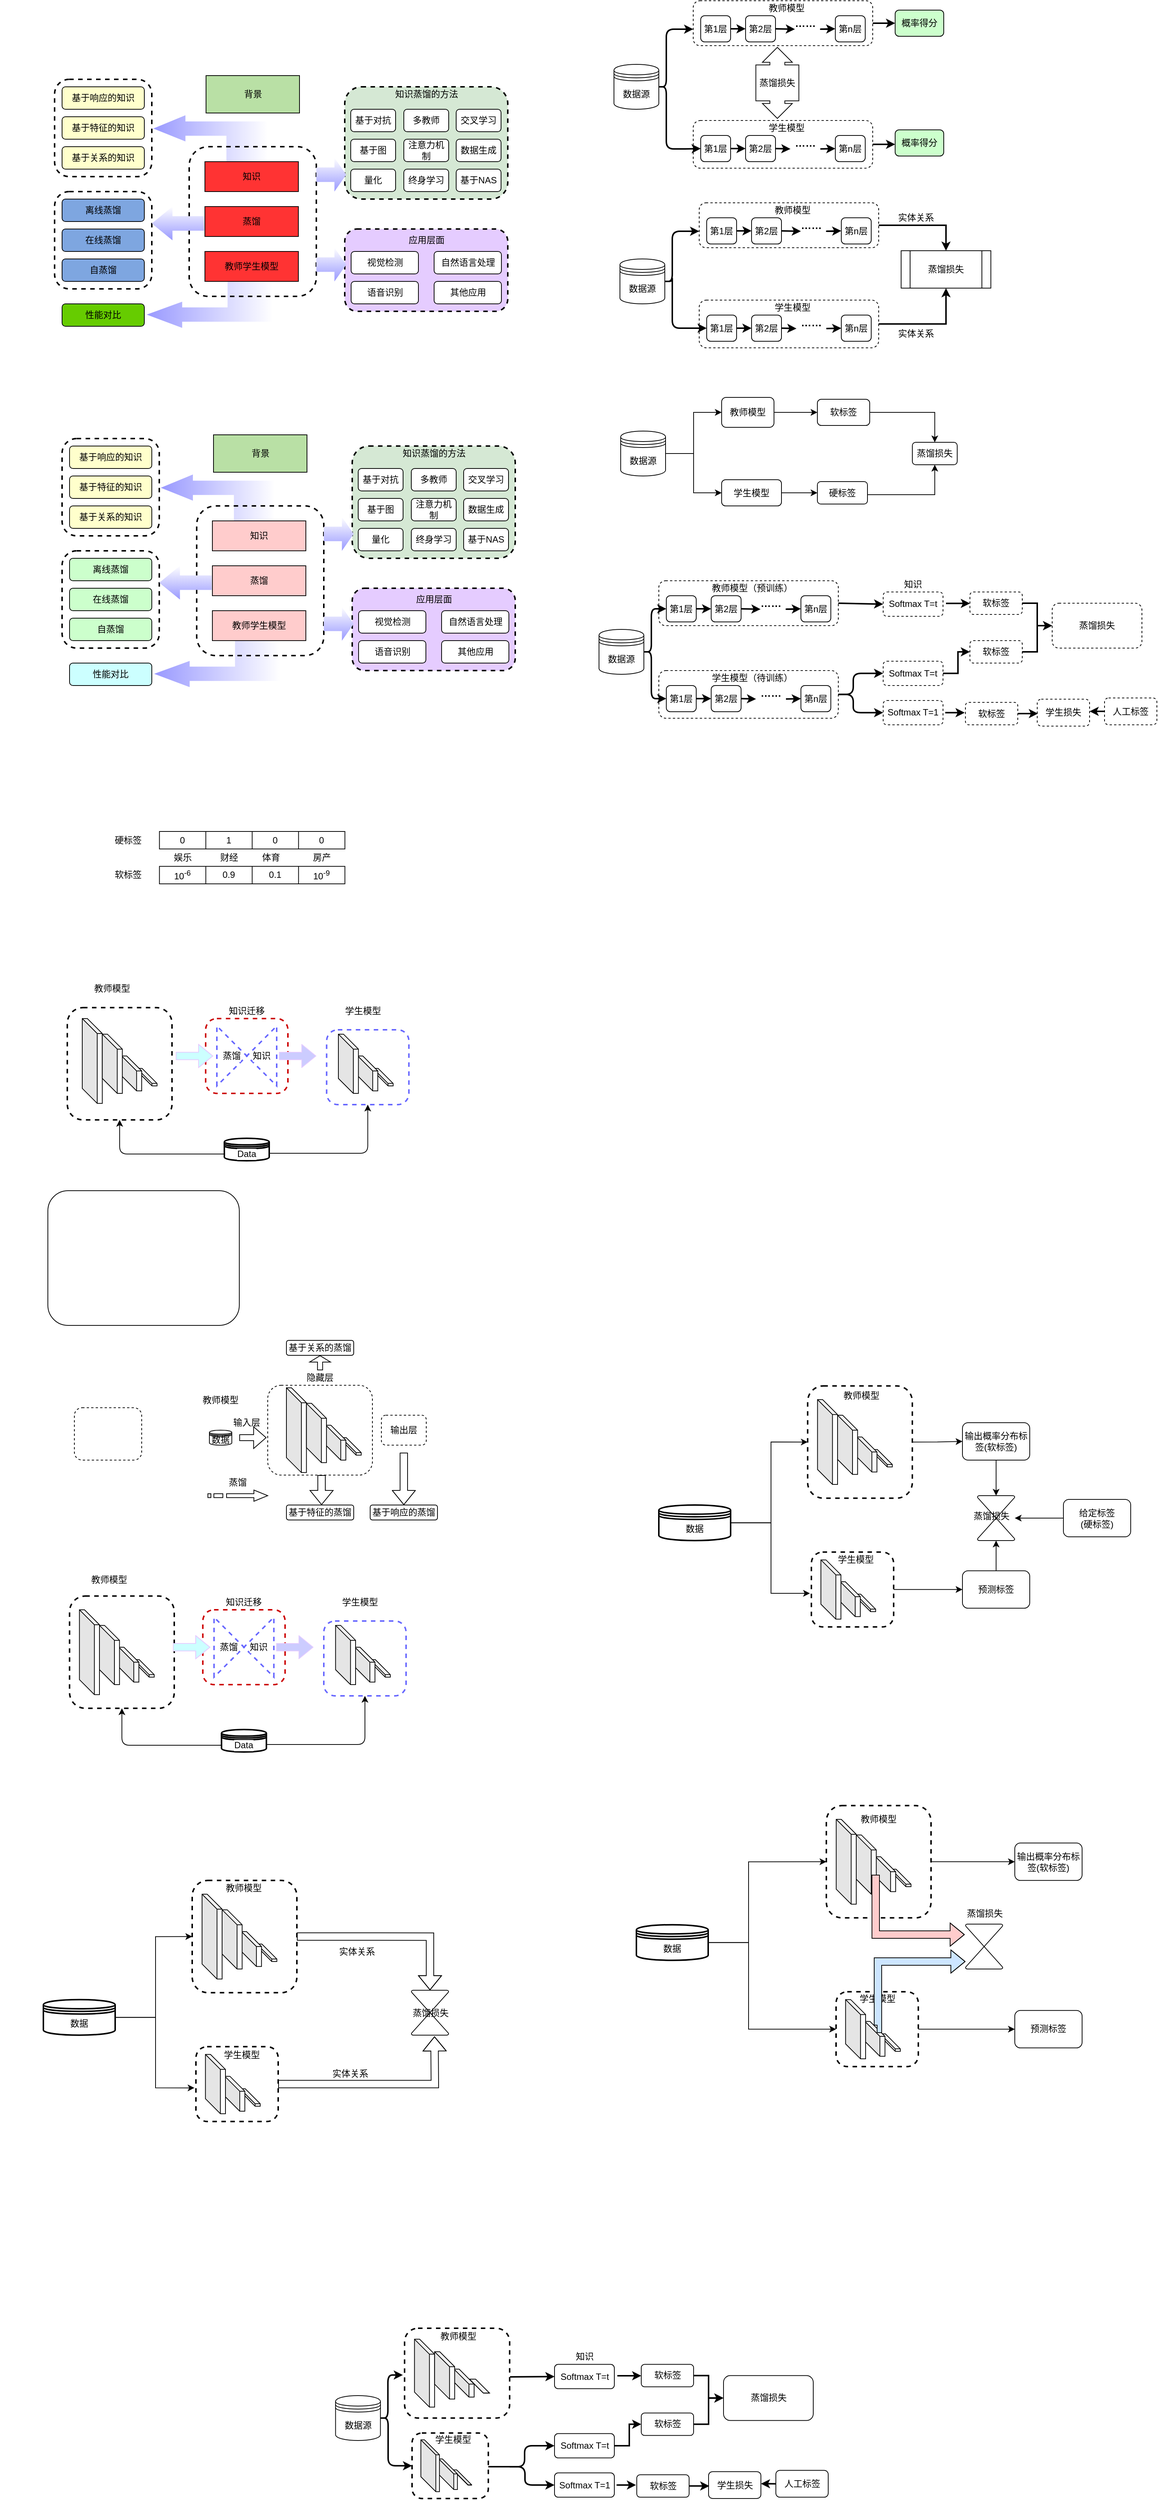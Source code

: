 <mxfile version="14.7.3" type="github">
  <diagram id="prtHgNgQTEPvFCAcTncT" name="Page-1">
    <mxGraphModel dx="2607" dy="1310" grid="1" gridSize="10" guides="1" tooltips="1" connect="1" arrows="1" fold="1" page="1" pageScale="1" pageWidth="827" pageHeight="1169" math="0" shadow="0">
      <root>
        <mxCell id="0" />
        <mxCell id="1" parent="0" />
        <mxCell id="HNRTS0bg6VK8F47SUHGO-68" value="" style="rounded=1;whiteSpace=wrap;html=1;dashed=1;strokeWidth=2;fontFamily=Helvetica;fillColor=none;" parent="1" vertex="1">
          <mxGeometry x="122" y="765" width="130" height="130" as="geometry" />
        </mxCell>
        <mxCell id="dNxyNK7c78bLwvsdeMH5-11" value="" style="swimlane;html=1;startSize=20;horizontal=1;containerType=tree;glass=0;dashed=1;opacity=0;" parent="1" vertex="1">
          <mxGeometry x="40" y="80" width="730" height="400" as="geometry" />
        </mxCell>
        <mxCell id="fHFXEYRth0fKNdJPOMud-50" value="" style="shape=mxgraph.arrows.bent_up_arrow;html=1;verticalLabelPosition=bottom;verticalAlign=top;strokeWidth=2;fontFamily=Helvetica;rotation=90;gradientDirection=north;strokeColor=none;gradientColor=#9999FF;direction=west;flipH=1;" parent="dNxyNK7c78bLwvsdeMH5-11" vertex="1">
          <mxGeometry x="248.71" y="271.9" width="61.63" height="168.81" as="geometry" />
        </mxCell>
        <mxCell id="fHFXEYRth0fKNdJPOMud-48" value="" style="shape=mxgraph.arrows.bent_up_arrow;html=1;verticalLabelPosition=bottom;verticalAlign=top;strokeWidth=2;fontFamily=Helvetica;rotation=-90;gradientDirection=north;strokeColor=none;gradientColor=#9999FF;" parent="dNxyNK7c78bLwvsdeMH5-11" vertex="1">
          <mxGeometry x="249.5" y="57.51" width="61.63" height="152.62" as="geometry" />
        </mxCell>
        <mxCell id="fHFXEYRth0fKNdJPOMud-39" value="" style="rounded=1;whiteSpace=wrap;html=1;dashed=1;strokeWidth=2;fontFamily=Helvetica;fillColor=none;" parent="dNxyNK7c78bLwvsdeMH5-11" vertex="1">
          <mxGeometry x="252" y="145" width="170" height="200" as="geometry" />
        </mxCell>
        <mxCell id="fHFXEYRth0fKNdJPOMud-35" value="" style="rounded=1;whiteSpace=wrap;html=1;dashed=1;strokeWidth=2;fontFamily=Helvetica;fillColor=#D5E8D4;" parent="dNxyNK7c78bLwvsdeMH5-11" vertex="1">
          <mxGeometry x="460" y="65" width="218" height="150" as="geometry" />
        </mxCell>
        <mxCell id="fHFXEYRth0fKNdJPOMud-33" value="" style="rounded=1;whiteSpace=wrap;html=1;fontFamily=Helvetica;fillColor=#E5CCFF;dashed=1;strokeWidth=2;" parent="dNxyNK7c78bLwvsdeMH5-11" vertex="1">
          <mxGeometry x="460" y="255" width="218" height="110" as="geometry" />
        </mxCell>
        <mxCell id="fHFXEYRth0fKNdJPOMud-1" value="基于响应的知识" style="rounded=1;whiteSpace=wrap;html=1;fillColor=#FFFFCC;" parent="dNxyNK7c78bLwvsdeMH5-11" vertex="1">
          <mxGeometry x="82" y="65" width="110" height="30" as="geometry" />
        </mxCell>
        <mxCell id="fHFXEYRth0fKNdJPOMud-2" value="基于特征的知识" style="rounded=1;whiteSpace=wrap;html=1;fillColor=#FFFFCC;" parent="dNxyNK7c78bLwvsdeMH5-11" vertex="1">
          <mxGeometry x="82" y="105" width="110" height="30" as="geometry" />
        </mxCell>
        <mxCell id="fHFXEYRth0fKNdJPOMud-3" value="基于关系的知识" style="rounded=1;whiteSpace=wrap;html=1;fillColor=#FFFFCC;" parent="dNxyNK7c78bLwvsdeMH5-11" vertex="1">
          <mxGeometry x="82" y="145" width="110" height="30" as="geometry" />
        </mxCell>
        <mxCell id="fHFXEYRth0fKNdJPOMud-4" value="离线蒸馏" style="rounded=1;whiteSpace=wrap;html=1;fillColor=#7EA6E0;" parent="dNxyNK7c78bLwvsdeMH5-11" vertex="1">
          <mxGeometry x="82" y="215" width="110" height="30" as="geometry" />
        </mxCell>
        <mxCell id="fHFXEYRth0fKNdJPOMud-5" value="在线蒸馏" style="rounded=1;whiteSpace=wrap;html=1;fillColor=#7EA6E0;" parent="dNxyNK7c78bLwvsdeMH5-11" vertex="1">
          <mxGeometry x="82" y="255" width="110" height="30" as="geometry" />
        </mxCell>
        <mxCell id="fHFXEYRth0fKNdJPOMud-6" value="自蒸馏" style="rounded=1;whiteSpace=wrap;html=1;fillColor=#7EA6E0;" parent="dNxyNK7c78bLwvsdeMH5-11" vertex="1">
          <mxGeometry x="82" y="295" width="110" height="30" as="geometry" />
        </mxCell>
        <mxCell id="fHFXEYRth0fKNdJPOMud-7" value="性能对比" style="rounded=1;whiteSpace=wrap;html=1;fillColor=#66CC00;" parent="dNxyNK7c78bLwvsdeMH5-11" vertex="1">
          <mxGeometry x="82" y="355" width="110" height="30" as="geometry" />
        </mxCell>
        <mxCell id="fHFXEYRth0fKNdJPOMud-8" value="背景" style="rounded=0;whiteSpace=wrap;html=1;fontFamily=Helvetica;fillColor=#B9E0A5;" parent="dNxyNK7c78bLwvsdeMH5-11" vertex="1">
          <mxGeometry x="274.5" y="50" width="125" height="50" as="geometry" />
        </mxCell>
        <mxCell id="fHFXEYRth0fKNdJPOMud-10" value="知识" style="rounded=0;whiteSpace=wrap;html=1;fillColor=#FF3333;" parent="dNxyNK7c78bLwvsdeMH5-11" vertex="1">
          <mxGeometry x="273" y="165" width="125" height="40" as="geometry" />
        </mxCell>
        <mxCell id="fHFXEYRth0fKNdJPOMud-14" value="教师学生模型" style="rounded=0;whiteSpace=wrap;html=1;fillColor=#FF3333;" parent="dNxyNK7c78bLwvsdeMH5-11" vertex="1">
          <mxGeometry x="273" y="285" width="125" height="40" as="geometry" />
        </mxCell>
        <mxCell id="fHFXEYRth0fKNdJPOMud-13" value="蒸馏" style="rounded=0;whiteSpace=wrap;html=1;fillColor=#FF3333;" parent="dNxyNK7c78bLwvsdeMH5-11" vertex="1">
          <mxGeometry x="273" y="225" width="125" height="40" as="geometry" />
        </mxCell>
        <mxCell id="fHFXEYRth0fKNdJPOMud-15" value="基于对抗" style="rounded=1;whiteSpace=wrap;html=1;fontFamily=Helvetica;" parent="dNxyNK7c78bLwvsdeMH5-11" vertex="1">
          <mxGeometry x="468" y="95" width="60" height="30" as="geometry" />
        </mxCell>
        <mxCell id="fHFXEYRth0fKNdJPOMud-18" value="多教师" style="rounded=1;whiteSpace=wrap;html=1;fontFamily=Helvetica;" parent="dNxyNK7c78bLwvsdeMH5-11" vertex="1">
          <mxGeometry x="539" y="95" width="60" height="30" as="geometry" />
        </mxCell>
        <mxCell id="fHFXEYRth0fKNdJPOMud-19" value="交叉学习" style="rounded=1;whiteSpace=wrap;html=1;fontFamily=Helvetica;" parent="dNxyNK7c78bLwvsdeMH5-11" vertex="1">
          <mxGeometry x="609" y="95" width="60" height="30" as="geometry" />
        </mxCell>
        <mxCell id="fHFXEYRth0fKNdJPOMud-20" value="基于图" style="rounded=1;whiteSpace=wrap;html=1;fontFamily=Helvetica;" parent="dNxyNK7c78bLwvsdeMH5-11" vertex="1">
          <mxGeometry x="468" y="135" width="60" height="30" as="geometry" />
        </mxCell>
        <mxCell id="fHFXEYRth0fKNdJPOMud-21" value="注意力机制" style="rounded=1;whiteSpace=wrap;html=1;fontFamily=Helvetica;" parent="dNxyNK7c78bLwvsdeMH5-11" vertex="1">
          <mxGeometry x="539" y="135" width="60" height="30" as="geometry" />
        </mxCell>
        <mxCell id="fHFXEYRth0fKNdJPOMud-22" value="数据生成" style="rounded=1;whiteSpace=wrap;html=1;fontFamily=Helvetica;" parent="dNxyNK7c78bLwvsdeMH5-11" vertex="1">
          <mxGeometry x="609" y="135" width="60" height="30" as="geometry" />
        </mxCell>
        <mxCell id="fHFXEYRth0fKNdJPOMud-23" value="量化" style="rounded=1;whiteSpace=wrap;html=1;fontFamily=Helvetica;" parent="dNxyNK7c78bLwvsdeMH5-11" vertex="1">
          <mxGeometry x="468" y="175" width="60" height="30" as="geometry" />
        </mxCell>
        <mxCell id="fHFXEYRth0fKNdJPOMud-24" value="终身学习" style="rounded=1;whiteSpace=wrap;html=1;fontFamily=Helvetica;" parent="dNxyNK7c78bLwvsdeMH5-11" vertex="1">
          <mxGeometry x="539" y="175" width="60" height="30" as="geometry" />
        </mxCell>
        <mxCell id="fHFXEYRth0fKNdJPOMud-25" value="基于NAS" style="rounded=1;whiteSpace=wrap;html=1;fontFamily=Helvetica;" parent="dNxyNK7c78bLwvsdeMH5-11" vertex="1">
          <mxGeometry x="609" y="175" width="60" height="30" as="geometry" />
        </mxCell>
        <mxCell id="fHFXEYRth0fKNdJPOMud-27" value="视觉检测" style="rounded=1;whiteSpace=wrap;html=1;" parent="dNxyNK7c78bLwvsdeMH5-11" vertex="1">
          <mxGeometry x="468.5" y="285" width="90" height="30" as="geometry" />
        </mxCell>
        <mxCell id="fHFXEYRth0fKNdJPOMud-28" value="自然语言处理" style="rounded=1;whiteSpace=wrap;html=1;" parent="dNxyNK7c78bLwvsdeMH5-11" vertex="1">
          <mxGeometry x="579.5" y="285" width="90" height="30" as="geometry" />
        </mxCell>
        <mxCell id="fHFXEYRth0fKNdJPOMud-29" value="语音识别" style="rounded=1;whiteSpace=wrap;html=1;" parent="dNxyNK7c78bLwvsdeMH5-11" vertex="1">
          <mxGeometry x="468.5" y="325" width="90" height="30" as="geometry" />
        </mxCell>
        <mxCell id="fHFXEYRth0fKNdJPOMud-30" value="其他应用" style="rounded=1;whiteSpace=wrap;html=1;" parent="dNxyNK7c78bLwvsdeMH5-11" vertex="1">
          <mxGeometry x="579.5" y="325" width="90" height="30" as="geometry" />
        </mxCell>
        <mxCell id="fHFXEYRth0fKNdJPOMud-34" value="应用层面" style="text;html=1;strokeColor=none;fillColor=none;align=center;verticalAlign=middle;whiteSpace=wrap;rounded=0;fontFamily=Helvetica;" parent="dNxyNK7c78bLwvsdeMH5-11" vertex="1">
          <mxGeometry x="534.5" y="260" width="69" height="20" as="geometry" />
        </mxCell>
        <mxCell id="fHFXEYRth0fKNdJPOMud-36" value="知识蒸馏的方法" style="text;html=1;strokeColor=none;fillColor=none;align=center;verticalAlign=middle;whiteSpace=wrap;rounded=0;dashed=1;fontFamily=Helvetica;" parent="dNxyNK7c78bLwvsdeMH5-11" vertex="1">
          <mxGeometry x="512.5" y="65" width="113" height="20" as="geometry" />
        </mxCell>
        <mxCell id="fHFXEYRth0fKNdJPOMud-41" value="" style="rounded=1;whiteSpace=wrap;html=1;dashed=1;strokeWidth=2;fontFamily=Helvetica;fillColor=none;" parent="dNxyNK7c78bLwvsdeMH5-11" vertex="1">
          <mxGeometry x="72" y="205" width="130" height="130" as="geometry" />
        </mxCell>
        <mxCell id="fHFXEYRth0fKNdJPOMud-47" value="" style="rounded=1;whiteSpace=wrap;html=1;dashed=1;strokeWidth=2;fontFamily=Helvetica;fillColor=none;" parent="dNxyNK7c78bLwvsdeMH5-11" vertex="1">
          <mxGeometry x="72" y="55" width="130" height="130" as="geometry" />
        </mxCell>
        <mxCell id="fHFXEYRth0fKNdJPOMud-49" value="" style="shape=mxgraph.arrows.arrow_left;html=1;verticalLabelPosition=bottom;verticalAlign=top;strokeWidth=2;fillColor=#ffffff;fontFamily=Helvetica;strokeColor=none;gradientColor=#9999FF;" parent="dNxyNK7c78bLwvsdeMH5-11" vertex="1">
          <mxGeometry x="202" y="225" width="70" height="45.13" as="geometry" />
        </mxCell>
        <mxCell id="fHFXEYRth0fKNdJPOMud-54" value="" style="shape=mxgraph.arrows.arrow_left;html=1;verticalLabelPosition=bottom;verticalAlign=top;strokeWidth=2;fillColor=#ffffff;fontFamily=Helvetica;strokeColor=none;gradientColor=#9999FF;flipH=1;" parent="dNxyNK7c78bLwvsdeMH5-11" vertex="1">
          <mxGeometry x="422" y="159.87" width="40" height="45.13" as="geometry" />
        </mxCell>
        <mxCell id="fHFXEYRth0fKNdJPOMud-55" value="" style="shape=mxgraph.arrows.arrow_left;html=1;verticalLabelPosition=bottom;verticalAlign=top;strokeWidth=2;fillColor=#ffffff;fontFamily=Helvetica;strokeColor=none;gradientColor=#9999FF;flipH=1;" parent="dNxyNK7c78bLwvsdeMH5-11" vertex="1">
          <mxGeometry x="422" y="280" width="40" height="45.13" as="geometry" />
        </mxCell>
        <mxCell id="HNRTS0bg6VK8F47SUHGO-37" value="" style="shape=mxgraph.arrows.bent_up_arrow;html=1;verticalLabelPosition=bottom;verticalAlign=top;strokeWidth=2;fontFamily=Helvetica;rotation=90;gradientDirection=north;strokeColor=none;gradientColor=#9999FF;direction=west;flipH=1;" parent="1" vertex="1">
          <mxGeometry x="298.71" y="831.9" width="61.63" height="168.81" as="geometry" />
        </mxCell>
        <mxCell id="HNRTS0bg6VK8F47SUHGO-38" value="" style="shape=mxgraph.arrows.bent_up_arrow;html=1;verticalLabelPosition=bottom;verticalAlign=top;strokeWidth=2;fontFamily=Helvetica;rotation=-90;gradientDirection=north;strokeColor=none;gradientColor=#9999FF;" parent="1" vertex="1">
          <mxGeometry x="299.5" y="617.51" width="61.63" height="152.62" as="geometry" />
        </mxCell>
        <mxCell id="HNRTS0bg6VK8F47SUHGO-39" value="" style="rounded=1;whiteSpace=wrap;html=1;dashed=1;strokeWidth=2;fontFamily=Helvetica;fillColor=none;" parent="1" vertex="1">
          <mxGeometry x="302" y="705" width="170" height="200" as="geometry" />
        </mxCell>
        <mxCell id="HNRTS0bg6VK8F47SUHGO-40" value="" style="rounded=1;whiteSpace=wrap;html=1;dashed=1;strokeWidth=2;fontFamily=Helvetica;fillColor=#D5E8D4;" parent="1" vertex="1">
          <mxGeometry x="510" y="625" width="218" height="150" as="geometry" />
        </mxCell>
        <mxCell id="HNRTS0bg6VK8F47SUHGO-41" value="" style="rounded=1;whiteSpace=wrap;html=1;fontFamily=Helvetica;fillColor=#E5CCFF;dashed=1;strokeWidth=2;" parent="1" vertex="1">
          <mxGeometry x="510" y="815" width="218" height="110" as="geometry" />
        </mxCell>
        <mxCell id="HNRTS0bg6VK8F47SUHGO-42" value="基于响应的知识" style="rounded=1;whiteSpace=wrap;html=1;fillColor=#FFFFCC;" parent="1" vertex="1">
          <mxGeometry x="132" y="625" width="110" height="30" as="geometry" />
        </mxCell>
        <mxCell id="HNRTS0bg6VK8F47SUHGO-43" value="基于特征的知识" style="rounded=1;whiteSpace=wrap;html=1;fillColor=#FFFFCC;" parent="1" vertex="1">
          <mxGeometry x="132" y="665" width="110" height="30" as="geometry" />
        </mxCell>
        <mxCell id="HNRTS0bg6VK8F47SUHGO-44" value="基于关系的知识" style="rounded=1;whiteSpace=wrap;html=1;fillColor=#FFFFCC;" parent="1" vertex="1">
          <mxGeometry x="132" y="705" width="110" height="30" as="geometry" />
        </mxCell>
        <mxCell id="HNRTS0bg6VK8F47SUHGO-45" value="离线蒸馏" style="rounded=1;whiteSpace=wrap;html=1;fillColor=#CCFFCC;" parent="1" vertex="1">
          <mxGeometry x="132" y="775" width="110" height="30" as="geometry" />
        </mxCell>
        <mxCell id="HNRTS0bg6VK8F47SUHGO-46" value="在线蒸馏" style="rounded=1;whiteSpace=wrap;html=1;fillColor=#CCFFCC;" parent="1" vertex="1">
          <mxGeometry x="132" y="815" width="110" height="30" as="geometry" />
        </mxCell>
        <mxCell id="HNRTS0bg6VK8F47SUHGO-47" value="自蒸馏" style="rounded=1;whiteSpace=wrap;html=1;fillColor=#CCFFCC;" parent="1" vertex="1">
          <mxGeometry x="132" y="855" width="110" height="30" as="geometry" />
        </mxCell>
        <mxCell id="HNRTS0bg6VK8F47SUHGO-48" value="性能对比" style="rounded=1;whiteSpace=wrap;html=1;fillColor=#CCFFFF;" parent="1" vertex="1">
          <mxGeometry x="132" y="915" width="110" height="30" as="geometry" />
        </mxCell>
        <mxCell id="HNRTS0bg6VK8F47SUHGO-49" value="背景" style="rounded=0;whiteSpace=wrap;html=1;fontFamily=Helvetica;fillColor=#B9E0A5;" parent="1" vertex="1">
          <mxGeometry x="324.5" y="610" width="125" height="50" as="geometry" />
        </mxCell>
        <mxCell id="HNRTS0bg6VK8F47SUHGO-50" value="知识" style="rounded=0;whiteSpace=wrap;html=1;fillColor=#FFCCCC;" parent="1" vertex="1">
          <mxGeometry x="323" y="725" width="125" height="40" as="geometry" />
        </mxCell>
        <mxCell id="HNRTS0bg6VK8F47SUHGO-51" value="教师学生模型" style="rounded=0;whiteSpace=wrap;html=1;fillColor=#FFCCCC;" parent="1" vertex="1">
          <mxGeometry x="323" y="845" width="125" height="40" as="geometry" />
        </mxCell>
        <mxCell id="HNRTS0bg6VK8F47SUHGO-52" value="蒸馏" style="rounded=0;whiteSpace=wrap;html=1;fillColor=#FFCCCC;" parent="1" vertex="1">
          <mxGeometry x="323" y="785" width="125" height="40" as="geometry" />
        </mxCell>
        <mxCell id="HNRTS0bg6VK8F47SUHGO-53" value="基于对抗" style="rounded=1;whiteSpace=wrap;html=1;fontFamily=Helvetica;" parent="1" vertex="1">
          <mxGeometry x="518" y="655" width="60" height="30" as="geometry" />
        </mxCell>
        <mxCell id="HNRTS0bg6VK8F47SUHGO-54" value="多教师" style="rounded=1;whiteSpace=wrap;html=1;fontFamily=Helvetica;" parent="1" vertex="1">
          <mxGeometry x="589" y="655" width="60" height="30" as="geometry" />
        </mxCell>
        <mxCell id="HNRTS0bg6VK8F47SUHGO-55" value="交叉学习" style="rounded=1;whiteSpace=wrap;html=1;fontFamily=Helvetica;" parent="1" vertex="1">
          <mxGeometry x="659" y="655" width="60" height="30" as="geometry" />
        </mxCell>
        <mxCell id="HNRTS0bg6VK8F47SUHGO-56" value="基于图" style="rounded=1;whiteSpace=wrap;html=1;fontFamily=Helvetica;" parent="1" vertex="1">
          <mxGeometry x="518" y="695" width="60" height="30" as="geometry" />
        </mxCell>
        <mxCell id="HNRTS0bg6VK8F47SUHGO-57" value="注意力机制" style="rounded=1;whiteSpace=wrap;html=1;fontFamily=Helvetica;" parent="1" vertex="1">
          <mxGeometry x="589" y="695" width="60" height="30" as="geometry" />
        </mxCell>
        <mxCell id="HNRTS0bg6VK8F47SUHGO-58" value="数据生成" style="rounded=1;whiteSpace=wrap;html=1;fontFamily=Helvetica;" parent="1" vertex="1">
          <mxGeometry x="659" y="695" width="60" height="30" as="geometry" />
        </mxCell>
        <mxCell id="HNRTS0bg6VK8F47SUHGO-59" value="量化" style="rounded=1;whiteSpace=wrap;html=1;fontFamily=Helvetica;" parent="1" vertex="1">
          <mxGeometry x="518" y="735" width="60" height="30" as="geometry" />
        </mxCell>
        <mxCell id="HNRTS0bg6VK8F47SUHGO-60" value="终身学习" style="rounded=1;whiteSpace=wrap;html=1;fontFamily=Helvetica;" parent="1" vertex="1">
          <mxGeometry x="589" y="735" width="60" height="30" as="geometry" />
        </mxCell>
        <mxCell id="HNRTS0bg6VK8F47SUHGO-61" value="基于NAS" style="rounded=1;whiteSpace=wrap;html=1;fontFamily=Helvetica;" parent="1" vertex="1">
          <mxGeometry x="659" y="735" width="60" height="30" as="geometry" />
        </mxCell>
        <mxCell id="HNRTS0bg6VK8F47SUHGO-62" value="视觉检测" style="rounded=1;whiteSpace=wrap;html=1;" parent="1" vertex="1">
          <mxGeometry x="518.5" y="845" width="90" height="30" as="geometry" />
        </mxCell>
        <mxCell id="HNRTS0bg6VK8F47SUHGO-63" value="自然语言处理" style="rounded=1;whiteSpace=wrap;html=1;" parent="1" vertex="1">
          <mxGeometry x="629.5" y="845" width="90" height="30" as="geometry" />
        </mxCell>
        <mxCell id="HNRTS0bg6VK8F47SUHGO-64" value="语音识别" style="rounded=1;whiteSpace=wrap;html=1;" parent="1" vertex="1">
          <mxGeometry x="518.5" y="885" width="90" height="30" as="geometry" />
        </mxCell>
        <mxCell id="HNRTS0bg6VK8F47SUHGO-65" value="其他应用" style="rounded=1;whiteSpace=wrap;html=1;" parent="1" vertex="1">
          <mxGeometry x="629.5" y="885" width="90" height="30" as="geometry" />
        </mxCell>
        <mxCell id="HNRTS0bg6VK8F47SUHGO-66" value="应用层面" style="text;html=1;strokeColor=none;fillColor=none;align=center;verticalAlign=middle;whiteSpace=wrap;rounded=0;fontFamily=Helvetica;" parent="1" vertex="1">
          <mxGeometry x="584.5" y="820" width="69" height="20" as="geometry" />
        </mxCell>
        <mxCell id="HNRTS0bg6VK8F47SUHGO-67" value="知识蒸馏的方法" style="text;html=1;strokeColor=none;fillColor=none;align=center;verticalAlign=middle;whiteSpace=wrap;rounded=0;dashed=1;fontFamily=Helvetica;" parent="1" vertex="1">
          <mxGeometry x="562.5" y="625" width="113" height="20" as="geometry" />
        </mxCell>
        <mxCell id="HNRTS0bg6VK8F47SUHGO-69" value="" style="rounded=1;whiteSpace=wrap;html=1;dashed=1;strokeWidth=2;fontFamily=Helvetica;fillColor=none;" parent="1" vertex="1">
          <mxGeometry x="122" y="615" width="130" height="130" as="geometry" />
        </mxCell>
        <mxCell id="HNRTS0bg6VK8F47SUHGO-70" value="" style="shape=mxgraph.arrows.arrow_left;html=1;verticalLabelPosition=bottom;verticalAlign=top;strokeWidth=2;fillColor=#ffffff;fontFamily=Helvetica;strokeColor=none;gradientColor=#9999FF;" parent="1" vertex="1">
          <mxGeometry x="252" y="785" width="70" height="45.13" as="geometry" />
        </mxCell>
        <mxCell id="HNRTS0bg6VK8F47SUHGO-71" value="" style="shape=mxgraph.arrows.arrow_left;html=1;verticalLabelPosition=bottom;verticalAlign=top;strokeWidth=2;fillColor=#ffffff;fontFamily=Helvetica;strokeColor=none;gradientColor=#9999FF;flipH=1;" parent="1" vertex="1">
          <mxGeometry x="472" y="719.87" width="40" height="45.13" as="geometry" />
        </mxCell>
        <mxCell id="HNRTS0bg6VK8F47SUHGO-72" value="" style="shape=mxgraph.arrows.arrow_left;html=1;verticalLabelPosition=bottom;verticalAlign=top;strokeWidth=2;fillColor=#ffffff;fontFamily=Helvetica;strokeColor=none;gradientColor=#9999FF;flipH=1;" parent="1" vertex="1">
          <mxGeometry x="472" y="840" width="40" height="45.13" as="geometry" />
        </mxCell>
        <mxCell id="c-7m6t1DeyNldXowz_X8-1" style="edgeStyle=orthogonalEdgeStyle;rounded=0;orthogonalLoop=1;jettySize=auto;html=1;exitX=1;exitY=0.5;exitDx=0;exitDy=0;strokeWidth=2;" parent="1" source="c-7m6t1DeyNldXowz_X8-2" edge="1">
          <mxGeometry relative="1" as="geometry">
            <mxPoint x="1236" y="222" as="targetPoint" />
          </mxGeometry>
        </mxCell>
        <mxCell id="c-7m6t1DeyNldXowz_X8-2" value="" style="rounded=1;whiteSpace=wrap;html=1;gradientColor=#CCCCFF;gradientDirection=east;dashed=1;fillColor=none;" parent="1" vertex="1">
          <mxGeometry x="966" y="190" width="240" height="63.75" as="geometry" />
        </mxCell>
        <mxCell id="c-7m6t1DeyNldXowz_X8-3" style="edgeStyle=orthogonalEdgeStyle;rounded=0;orthogonalLoop=1;jettySize=auto;html=1;exitX=1;exitY=0.5;exitDx=0;exitDy=0;strokeWidth=2;" parent="1" source="c-7m6t1DeyNldXowz_X8-4" edge="1">
          <mxGeometry relative="1" as="geometry">
            <mxPoint x="1236" y="60" as="targetPoint" />
          </mxGeometry>
        </mxCell>
        <mxCell id="c-7m6t1DeyNldXowz_X8-4" value="" style="rounded=1;whiteSpace=wrap;html=1;gradientColor=#CCCCFF;gradientDirection=east;dashed=1;fillColor=none;" parent="1" vertex="1">
          <mxGeometry x="966" y="30" width="240" height="60" as="geometry" />
        </mxCell>
        <mxCell id="c-7m6t1DeyNldXowz_X8-5" value="数据源" style="shape=datastore;whiteSpace=wrap;html=1;" parent="1" vertex="1">
          <mxGeometry x="860" y="115" width="60" height="60" as="geometry" />
        </mxCell>
        <mxCell id="c-7m6t1DeyNldXowz_X8-6" value="第1层" style="rounded=1;whiteSpace=wrap;html=1;" parent="1" vertex="1">
          <mxGeometry x="976" y="50" width="40" height="35" as="geometry" />
        </mxCell>
        <mxCell id="c-7m6t1DeyNldXowz_X8-7" value="第2层" style="rounded=1;whiteSpace=wrap;html=1;" parent="1" vertex="1">
          <mxGeometry x="1036" y="50" width="40" height="35" as="geometry" />
        </mxCell>
        <mxCell id="c-7m6t1DeyNldXowz_X8-8" value="第n层" style="rounded=1;whiteSpace=wrap;html=1;" parent="1" vertex="1">
          <mxGeometry x="1156" y="50" width="40" height="35" as="geometry" />
        </mxCell>
        <mxCell id="c-7m6t1DeyNldXowz_X8-9" value="" style="endArrow=classic;html=1;exitX=1;exitY=0.5;exitDx=0;exitDy=0;entryX=0;entryY=0.5;entryDx=0;entryDy=0;strokeWidth=2;" parent="1" source="c-7m6t1DeyNldXowz_X8-6" target="c-7m6t1DeyNldXowz_X8-7" edge="1">
          <mxGeometry width="50" height="50" relative="1" as="geometry">
            <mxPoint x="1202" y="165" as="sourcePoint" />
            <mxPoint x="1252" y="115" as="targetPoint" />
          </mxGeometry>
        </mxCell>
        <mxCell id="c-7m6t1DeyNldXowz_X8-10" value="" style="edgeStyle=segmentEdgeStyle;endArrow=classic;html=1;strokeWidth=2;exitX=1;exitY=0.5;exitDx=0;exitDy=0;" parent="1" source="c-7m6t1DeyNldXowz_X8-5" edge="1">
          <mxGeometry width="50" height="50" relative="1" as="geometry">
            <mxPoint x="1166" y="170" as="sourcePoint" />
            <mxPoint x="966" y="68" as="targetPoint" />
            <Array as="points">
              <mxPoint x="930" y="145" />
              <mxPoint x="930" y="68" />
            </Array>
          </mxGeometry>
        </mxCell>
        <mxCell id="c-7m6t1DeyNldXowz_X8-11" value="&lt;font size=&quot;1&quot;&gt;&lt;b style=&quot;font-size: 14px&quot;&gt;……&lt;/b&gt;&lt;/font&gt;" style="text;html=1;strokeColor=none;fillColor=none;align=center;verticalAlign=middle;whiteSpace=wrap;rounded=0;" parent="1" vertex="1">
          <mxGeometry x="1096" y="50" width="40" height="20" as="geometry" />
        </mxCell>
        <mxCell id="c-7m6t1DeyNldXowz_X8-12" value="第1层" style="rounded=1;whiteSpace=wrap;html=1;" parent="1" vertex="1">
          <mxGeometry x="976" y="210" width="40" height="35" as="geometry" />
        </mxCell>
        <mxCell id="c-7m6t1DeyNldXowz_X8-13" value="第2层" style="rounded=1;whiteSpace=wrap;html=1;" parent="1" vertex="1">
          <mxGeometry x="1036" y="210" width="40" height="35" as="geometry" />
        </mxCell>
        <mxCell id="c-7m6t1DeyNldXowz_X8-14" value="第n层" style="rounded=1;whiteSpace=wrap;html=1;" parent="1" vertex="1">
          <mxGeometry x="1156" y="210" width="40" height="35" as="geometry" />
        </mxCell>
        <mxCell id="c-7m6t1DeyNldXowz_X8-15" value="" style="endArrow=classic;html=1;exitX=1;exitY=0.5;exitDx=0;exitDy=0;entryX=0;entryY=0.5;entryDx=0;entryDy=0;strokeWidth=2;" parent="1" source="c-7m6t1DeyNldXowz_X8-12" target="c-7m6t1DeyNldXowz_X8-13" edge="1">
          <mxGeometry width="50" height="50" relative="1" as="geometry">
            <mxPoint x="1162" y="245" as="sourcePoint" />
            <mxPoint x="1212" y="195" as="targetPoint" />
          </mxGeometry>
        </mxCell>
        <mxCell id="c-7m6t1DeyNldXowz_X8-16" value="" style="edgeStyle=segmentEdgeStyle;endArrow=classic;html=1;strokeWidth=2;entryX=0;entryY=0.5;entryDx=0;entryDy=0;exitX=1;exitY=0.5;exitDx=0;exitDy=0;" parent="1" source="c-7m6t1DeyNldXowz_X8-5" target="c-7m6t1DeyNldXowz_X8-12" edge="1">
          <mxGeometry width="50" height="50" relative="1" as="geometry">
            <mxPoint x="896" y="70" as="sourcePoint" />
            <mxPoint x="866" y="30" as="targetPoint" />
            <Array as="points">
              <mxPoint x="930" y="145" />
              <mxPoint x="930" y="228" />
              <mxPoint x="955" y="228" />
            </Array>
          </mxGeometry>
        </mxCell>
        <mxCell id="c-7m6t1DeyNldXowz_X8-17" value="&lt;font size=&quot;1&quot;&gt;&lt;b style=&quot;font-size: 14px&quot;&gt;……&lt;/b&gt;&lt;/font&gt;" style="text;html=1;strokeColor=none;fillColor=none;align=center;verticalAlign=middle;whiteSpace=wrap;rounded=0;" parent="1" vertex="1">
          <mxGeometry x="1096" y="210" width="40" height="20" as="geometry" />
        </mxCell>
        <mxCell id="c-7m6t1DeyNldXowz_X8-18" value="" style="endArrow=classic;html=1;exitX=1;exitY=0.5;exitDx=0;exitDy=0;strokeWidth=2;" parent="1" source="c-7m6t1DeyNldXowz_X8-13" edge="1">
          <mxGeometry width="50" height="50" relative="1" as="geometry">
            <mxPoint x="1002" y="157.5" as="sourcePoint" />
            <mxPoint x="1096" y="228" as="targetPoint" />
          </mxGeometry>
        </mxCell>
        <mxCell id="c-7m6t1DeyNldXowz_X8-19" value="" style="endArrow=classic;html=1;strokeWidth=2;entryX=0;entryY=0.5;entryDx=0;entryDy=0;" parent="1" target="c-7m6t1DeyNldXowz_X8-14" edge="1">
          <mxGeometry width="50" height="50" relative="1" as="geometry">
            <mxPoint x="1136" y="228" as="sourcePoint" />
            <mxPoint x="1062" y="158" as="targetPoint" />
          </mxGeometry>
        </mxCell>
        <mxCell id="c-7m6t1DeyNldXowz_X8-20" value="教师模型" style="text;html=1;strokeColor=none;fillColor=none;align=center;verticalAlign=middle;whiteSpace=wrap;rounded=0;dashed=1;" parent="1" vertex="1">
          <mxGeometry x="1036" y="30" width="110" height="20" as="geometry" />
        </mxCell>
        <mxCell id="c-7m6t1DeyNldXowz_X8-21" value="学生模型" style="text;html=1;strokeColor=none;fillColor=none;align=center;verticalAlign=middle;whiteSpace=wrap;rounded=0;dashed=1;" parent="1" vertex="1">
          <mxGeometry x="1031" y="190" width="120" height="20" as="geometry" />
        </mxCell>
        <mxCell id="c-7m6t1DeyNldXowz_X8-22" value="" style="endArrow=classic;html=1;exitX=1;exitY=0.5;exitDx=0;exitDy=0;strokeWidth=2;" parent="1" source="c-7m6t1DeyNldXowz_X8-7" edge="1">
          <mxGeometry width="50" height="50" relative="1" as="geometry">
            <mxPoint x="1042" y="77.5" as="sourcePoint" />
            <mxPoint x="1102" y="68" as="targetPoint" />
          </mxGeometry>
        </mxCell>
        <mxCell id="c-7m6t1DeyNldXowz_X8-23" value="" style="endArrow=classic;html=1;strokeWidth=2;entryX=0;entryY=0.5;entryDx=0;entryDy=0;" parent="1" target="c-7m6t1DeyNldXowz_X8-8" edge="1">
          <mxGeometry width="50" height="50" relative="1" as="geometry">
            <mxPoint x="1152" y="68" as="sourcePoint" />
            <mxPoint x="1102" y="78" as="targetPoint" />
            <Array as="points">
              <mxPoint x="1132" y="68" />
            </Array>
          </mxGeometry>
        </mxCell>
        <mxCell id="c-7m6t1DeyNldXowz_X8-24" value="" style="html=1;shadow=0;dashed=0;align=center;verticalAlign=middle;shape=mxgraph.arrows2.calloutDoubleArrow;dy=10;dx=20;notch=24;arrowHead=10;rotation=90;gradientColor=#FF6666;gradientDirection=west;fillColor=none;" parent="1" vertex="1">
          <mxGeometry x="1031" y="111" width="95" height="57.5" as="geometry" />
        </mxCell>
        <mxCell id="c-7m6t1DeyNldXowz_X8-25" value="蒸馏损失" style="text;html=1;strokeColor=none;fillColor=none;align=center;verticalAlign=middle;whiteSpace=wrap;rounded=0;" parent="1" vertex="1">
          <mxGeometry x="1050" y="129.75" width="57" height="20" as="geometry" />
        </mxCell>
        <mxCell id="c-7m6t1DeyNldXowz_X8-26" value="概率得分" style="rounded=1;whiteSpace=wrap;html=1;fillColor=#CCFFCC;" parent="1" vertex="1">
          <mxGeometry x="1236" y="42.5" width="65" height="35" as="geometry" />
        </mxCell>
        <mxCell id="c-7m6t1DeyNldXowz_X8-27" value="概率得分" style="rounded=1;whiteSpace=wrap;html=1;fillColor=#CCFFCC;" parent="1" vertex="1">
          <mxGeometry x="1236" y="202.5" width="65" height="35" as="geometry" />
        </mxCell>
        <mxCell id="c-7m6t1DeyNldXowz_X8-28" style="edgeStyle=orthogonalEdgeStyle;rounded=0;orthogonalLoop=1;jettySize=auto;html=1;exitX=1;exitY=0.5;exitDx=0;exitDy=0;entryX=0.5;entryY=1;entryDx=0;entryDy=0;strokeWidth=2;" parent="1" source="c-7m6t1DeyNldXowz_X8-29" target="c-7m6t1DeyNldXowz_X8-51" edge="1">
          <mxGeometry relative="1" as="geometry">
            <mxPoint x="1304" y="415" as="targetPoint" />
          </mxGeometry>
        </mxCell>
        <mxCell id="c-7m6t1DeyNldXowz_X8-29" value="" style="rounded=1;whiteSpace=wrap;html=1;gradientColor=#CCCCFF;gradientDirection=east;dashed=1;fillColor=none;" parent="1" vertex="1">
          <mxGeometry x="974" y="430" width="240" height="63.75" as="geometry" />
        </mxCell>
        <mxCell id="c-7m6t1DeyNldXowz_X8-30" style="edgeStyle=orthogonalEdgeStyle;rounded=0;orthogonalLoop=1;jettySize=auto;html=1;exitX=1;exitY=0.5;exitDx=0;exitDy=0;entryX=0.5;entryY=0;entryDx=0;entryDy=0;strokeWidth=2;" parent="1" source="c-7m6t1DeyNldXowz_X8-31" target="c-7m6t1DeyNldXowz_X8-51" edge="1">
          <mxGeometry relative="1" as="geometry" />
        </mxCell>
        <mxCell id="c-7m6t1DeyNldXowz_X8-31" value="" style="rounded=1;whiteSpace=wrap;html=1;gradientColor=#CCCCFF;gradientDirection=east;dashed=1;fillColor=none;" parent="1" vertex="1">
          <mxGeometry x="974" y="300" width="240" height="60" as="geometry" />
        </mxCell>
        <mxCell id="c-7m6t1DeyNldXowz_X8-32" value="数据源" style="shape=datastore;whiteSpace=wrap;html=1;" parent="1" vertex="1">
          <mxGeometry x="868" y="375" width="60" height="60" as="geometry" />
        </mxCell>
        <mxCell id="c-7m6t1DeyNldXowz_X8-33" value="第1层" style="rounded=1;whiteSpace=wrap;html=1;" parent="1" vertex="1">
          <mxGeometry x="984" y="320" width="40" height="35" as="geometry" />
        </mxCell>
        <mxCell id="c-7m6t1DeyNldXowz_X8-34" value="第2层" style="rounded=1;whiteSpace=wrap;html=1;" parent="1" vertex="1">
          <mxGeometry x="1044" y="320" width="40" height="35" as="geometry" />
        </mxCell>
        <mxCell id="c-7m6t1DeyNldXowz_X8-35" value="第n层" style="rounded=1;whiteSpace=wrap;html=1;" parent="1" vertex="1">
          <mxGeometry x="1164" y="320" width="40" height="35" as="geometry" />
        </mxCell>
        <mxCell id="c-7m6t1DeyNldXowz_X8-36" value="" style="endArrow=classic;html=1;exitX=1;exitY=0.5;exitDx=0;exitDy=0;entryX=0;entryY=0.5;entryDx=0;entryDy=0;strokeWidth=2;" parent="1" source="c-7m6t1DeyNldXowz_X8-33" target="c-7m6t1DeyNldXowz_X8-34" edge="1">
          <mxGeometry width="50" height="50" relative="1" as="geometry">
            <mxPoint x="1210" y="435" as="sourcePoint" />
            <mxPoint x="1260" y="385" as="targetPoint" />
          </mxGeometry>
        </mxCell>
        <mxCell id="c-7m6t1DeyNldXowz_X8-37" value="" style="edgeStyle=segmentEdgeStyle;endArrow=classic;html=1;strokeWidth=2;" parent="1" edge="1">
          <mxGeometry width="50" height="50" relative="1" as="geometry">
            <mxPoint x="928" y="405" as="sourcePoint" />
            <mxPoint x="974.0" y="338" as="targetPoint" />
            <Array as="points">
              <mxPoint x="928" y="405" />
              <mxPoint x="938" y="405" />
              <mxPoint x="938" y="338" />
            </Array>
          </mxGeometry>
        </mxCell>
        <mxCell id="c-7m6t1DeyNldXowz_X8-38" value="&lt;font size=&quot;1&quot;&gt;&lt;b style=&quot;font-size: 14px&quot;&gt;……&lt;/b&gt;&lt;/font&gt;" style="text;html=1;strokeColor=none;fillColor=none;align=center;verticalAlign=middle;whiteSpace=wrap;rounded=0;" parent="1" vertex="1">
          <mxGeometry x="1104" y="320" width="40" height="20" as="geometry" />
        </mxCell>
        <mxCell id="c-7m6t1DeyNldXowz_X8-39" value="第1层" style="rounded=1;whiteSpace=wrap;html=1;" parent="1" vertex="1">
          <mxGeometry x="984" y="450" width="40" height="35" as="geometry" />
        </mxCell>
        <mxCell id="c-7m6t1DeyNldXowz_X8-40" value="第2层" style="rounded=1;whiteSpace=wrap;html=1;" parent="1" vertex="1">
          <mxGeometry x="1044" y="450" width="40" height="35" as="geometry" />
        </mxCell>
        <mxCell id="c-7m6t1DeyNldXowz_X8-41" value="第n层" style="rounded=1;whiteSpace=wrap;html=1;" parent="1" vertex="1">
          <mxGeometry x="1164" y="450" width="40" height="35" as="geometry" />
        </mxCell>
        <mxCell id="c-7m6t1DeyNldXowz_X8-42" value="" style="endArrow=classic;html=1;exitX=1;exitY=0.5;exitDx=0;exitDy=0;entryX=0;entryY=0.5;entryDx=0;entryDy=0;strokeWidth=2;" parent="1" source="c-7m6t1DeyNldXowz_X8-39" target="c-7m6t1DeyNldXowz_X8-40" edge="1">
          <mxGeometry width="50" height="50" relative="1" as="geometry">
            <mxPoint x="1170" y="485" as="sourcePoint" />
            <mxPoint x="1220" y="435" as="targetPoint" />
          </mxGeometry>
        </mxCell>
        <mxCell id="c-7m6t1DeyNldXowz_X8-43" value="" style="edgeStyle=segmentEdgeStyle;endArrow=classic;html=1;strokeWidth=2;entryX=0;entryY=0.5;entryDx=0;entryDy=0;exitX=1;exitY=0.5;exitDx=0;exitDy=0;" parent="1" source="c-7m6t1DeyNldXowz_X8-32" target="c-7m6t1DeyNldXowz_X8-39" edge="1">
          <mxGeometry width="50" height="50" relative="1" as="geometry">
            <mxPoint x="904" y="325" as="sourcePoint" />
            <mxPoint x="874" y="285" as="targetPoint" />
            <Array as="points">
              <mxPoint x="938" y="400" />
              <mxPoint x="938" y="468" />
              <mxPoint x="963" y="468" />
            </Array>
          </mxGeometry>
        </mxCell>
        <mxCell id="c-7m6t1DeyNldXowz_X8-44" value="&lt;font size=&quot;1&quot;&gt;&lt;b style=&quot;font-size: 14px&quot;&gt;……&lt;/b&gt;&lt;/font&gt;" style="text;html=1;strokeColor=none;fillColor=none;align=center;verticalAlign=middle;whiteSpace=wrap;rounded=0;" parent="1" vertex="1">
          <mxGeometry x="1104" y="450" width="40" height="20" as="geometry" />
        </mxCell>
        <mxCell id="c-7m6t1DeyNldXowz_X8-45" value="" style="endArrow=classic;html=1;exitX=1;exitY=0.5;exitDx=0;exitDy=0;strokeWidth=2;" parent="1" source="c-7m6t1DeyNldXowz_X8-40" edge="1">
          <mxGeometry width="50" height="50" relative="1" as="geometry">
            <mxPoint x="1010" y="397.5" as="sourcePoint" />
            <mxPoint x="1104.0" y="468" as="targetPoint" />
          </mxGeometry>
        </mxCell>
        <mxCell id="c-7m6t1DeyNldXowz_X8-46" value="" style="endArrow=classic;html=1;strokeWidth=2;entryX=0;entryY=0.5;entryDx=0;entryDy=0;" parent="1" target="c-7m6t1DeyNldXowz_X8-41" edge="1">
          <mxGeometry width="50" height="50" relative="1" as="geometry">
            <mxPoint x="1144" y="468" as="sourcePoint" />
            <mxPoint x="1070" y="398" as="targetPoint" />
          </mxGeometry>
        </mxCell>
        <mxCell id="c-7m6t1DeyNldXowz_X8-47" value="教师模型" style="text;html=1;strokeColor=none;fillColor=none;align=center;verticalAlign=middle;whiteSpace=wrap;rounded=0;dashed=1;" parent="1" vertex="1">
          <mxGeometry x="1044" y="300" width="110" height="20" as="geometry" />
        </mxCell>
        <mxCell id="c-7m6t1DeyNldXowz_X8-48" value="学生模型" style="text;html=1;strokeColor=none;fillColor=none;align=center;verticalAlign=middle;whiteSpace=wrap;rounded=0;dashed=1;" parent="1" vertex="1">
          <mxGeometry x="1039" y="430" width="120" height="20" as="geometry" />
        </mxCell>
        <mxCell id="c-7m6t1DeyNldXowz_X8-49" value="" style="endArrow=classic;html=1;exitX=1;exitY=0.5;exitDx=0;exitDy=0;strokeWidth=2;" parent="1" source="c-7m6t1DeyNldXowz_X8-34" edge="1">
          <mxGeometry width="50" height="50" relative="1" as="geometry">
            <mxPoint x="1050" y="347.5" as="sourcePoint" />
            <mxPoint x="1110.0" y="338" as="targetPoint" />
          </mxGeometry>
        </mxCell>
        <mxCell id="c-7m6t1DeyNldXowz_X8-50" value="" style="endArrow=classic;html=1;strokeWidth=2;entryX=0;entryY=0.5;entryDx=0;entryDy=0;" parent="1" target="c-7m6t1DeyNldXowz_X8-35" edge="1">
          <mxGeometry width="50" height="50" relative="1" as="geometry">
            <mxPoint x="1160" y="338" as="sourcePoint" />
            <mxPoint x="1110" y="348" as="targetPoint" />
            <Array as="points">
              <mxPoint x="1140" y="338" />
            </Array>
          </mxGeometry>
        </mxCell>
        <mxCell id="c-7m6t1DeyNldXowz_X8-51" value="蒸馏损失" style="shape=process;whiteSpace=wrap;html=1;backgroundOutline=1;fillColor=none;" parent="1" vertex="1">
          <mxGeometry x="1244" y="364" width="120" height="50" as="geometry" />
        </mxCell>
        <mxCell id="c-7m6t1DeyNldXowz_X8-52" value="实体关系" style="text;html=1;strokeColor=none;fillColor=none;align=center;verticalAlign=middle;whiteSpace=wrap;rounded=0;" parent="1" vertex="1">
          <mxGeometry x="1234" y="310" width="60" height="20" as="geometry" />
        </mxCell>
        <mxCell id="c-7m6t1DeyNldXowz_X8-53" value="实体关系" style="text;html=1;strokeColor=none;fillColor=none;align=center;verticalAlign=middle;whiteSpace=wrap;rounded=0;" parent="1" vertex="1">
          <mxGeometry x="1234" y="465" width="60" height="20" as="geometry" />
        </mxCell>
        <mxCell id="c-7m6t1DeyNldXowz_X8-54" style="edgeStyle=orthogonalEdgeStyle;rounded=0;orthogonalLoop=1;jettySize=auto;html=1;exitX=1;exitY=0.5;exitDx=0;exitDy=0;entryX=0;entryY=0.5;entryDx=0;entryDy=0;" parent="1" source="c-7m6t1DeyNldXowz_X8-56" target="c-7m6t1DeyNldXowz_X8-58" edge="1">
          <mxGeometry relative="1" as="geometry" />
        </mxCell>
        <mxCell id="c-7m6t1DeyNldXowz_X8-55" style="edgeStyle=orthogonalEdgeStyle;rounded=0;orthogonalLoop=1;jettySize=auto;html=1;exitX=1;exitY=0.5;exitDx=0;exitDy=0;entryX=0;entryY=0.5;entryDx=0;entryDy=0;" parent="1" source="c-7m6t1DeyNldXowz_X8-56" target="c-7m6t1DeyNldXowz_X8-60" edge="1">
          <mxGeometry relative="1" as="geometry" />
        </mxCell>
        <mxCell id="c-7m6t1DeyNldXowz_X8-56" value="数据源" style="shape=datastore;whiteSpace=wrap;html=1;fillColor=none;" parent="1" vertex="1">
          <mxGeometry x="869" y="605" width="60" height="60" as="geometry" />
        </mxCell>
        <mxCell id="c-7m6t1DeyNldXowz_X8-57" style="edgeStyle=orthogonalEdgeStyle;rounded=0;orthogonalLoop=1;jettySize=auto;html=1;exitX=1;exitY=0.5;exitDx=0;exitDy=0;entryX=0;entryY=0.5;entryDx=0;entryDy=0;" parent="1" source="c-7m6t1DeyNldXowz_X8-58" target="c-7m6t1DeyNldXowz_X8-62" edge="1">
          <mxGeometry relative="1" as="geometry">
            <mxPoint x="1139" y="580" as="targetPoint" />
          </mxGeometry>
        </mxCell>
        <mxCell id="c-7m6t1DeyNldXowz_X8-58" value="教师模型&lt;span style=&quot;color: rgba(0 , 0 , 0 , 0) ; font-family: monospace ; font-size: 0px&quot;&gt;%3CmxGraphModel%3E%3Croot%3E%3CmxCell%20id%3D%220%22%2F%3E%3CmxCell%20id%3D%221%22%20parent%3D%220%22%2F%3E%3CmxCell%20id%3D%222%22%20value%3D%22%E9%80%9A%E7%94%A8%E7%9A%84%E6%95%99%E5%B8%88%E5%AD%A6%E7%94%9F%E7%9F%A5%E8%AF%86%E8%92%B8%E9%A6%8F%E6%A8%A1%E5%9E%8B%22%20style%3D%22swimlane%3Bhtml%3D1%3BstartSize%3D20%3Bhorizontal%3D1%3BcontainerType%3Dtree%3Bglass%3D0%3B%22%20vertex%3D%221%22%20parent%3D%221%22%3E%3CmxGeometry%20x%3D%2240%22%20y%3D%2280%22%20width%3D%22530%22%20height%3D%22310%22%20as%3D%22geometry%22%3E%3CmxRectangle%20x%3D%2240%22%20y%3D%2280%22%20width%3D%2280%22%20height%3D%2220%22%20as%3D%22alternateBounds%22%2F%3E%3C%2FmxGeometry%3E%3C%2FmxCell%3E%3CmxCell%20id%3D%223%22%20value%3D%22%22%20style%3D%22rounded%3D1%3BwhiteSpace%3Dwrap%3Bhtml%3D1%3Bdashed%3D1%3BstrokeWidth%3D2%3BstrokeColor%3D%236666FF%3B%22%20vertex%3D%221%22%20parent%3D%222%22%3E%3CmxGeometry%20x%3D%22390%22%20y%3D%2290%22%20width%3D%22110%22%20height%3D%22100%22%20as%3D%22geometry%22%2F%3E%3C%2FmxCell%3E%3CmxCell%20id%3D%224%22%20value%3D%22%22%20style%3D%22rounded%3D1%3BwhiteSpace%3Dwrap%3Bhtml%3D1%3Bdashed%3D1%3BstrokeWidth%3D2%3BstrokeColor%3D%23CC0000%3B%22%20vertex%3D%221%22%20parent%3D%222%22%3E%3CmxGeometry%20x%3D%22235%22%20y%3D%2290%22%20width%3D%22110%22%20height%3D%22100%22%20as%3D%22geometry%22%2F%3E%3C%2FmxCell%3E%3CmxCell%20id%3D%225%22%20value%3D%22%22%20style%3D%22rounded%3D1%3BwhiteSpace%3Dwrap%3Bhtml%3D1%3Bdashed%3D1%3BstrokeWidth%3D2%3BstrokeColor%3D%236666FF%3B%22%20vertex%3D%221%22%20parent%3D%222%22%3E%3CmxGeometry%20x%3D%2230%22%20y%3D%2260%22%20width%3D%22160%22%20height%3D%22160%22%20as%3D%22geometry%22%2F%3E%3C%2FmxCell%3E%3CmxCell%20id%3D%226%22%20value%3D%22%22%20style%3D%22group%22%20vertex%3D%221%22%20connectable%3D%220%22%20parent%3D%222%22%3E%3CmxGeometry%20x%3D%2240%22%20y%3D%2270%22%20width%3D%22140%22%20height%3D%22140%22%20as%3D%22geometry%22%2F%3E%3C%2FmxCell%3E%3CmxCell%20id%3D%227%22%20value%3D%22%22%20style%3D%22ellipse%3BwhiteSpace%3Dwrap%3Bhtml%3D1%3Baspect%3Dfixed%3B%22%20vertex%3D%221%22%20parent%3D%226%22%3E%3CmxGeometry%20x%3D%2240%22%20width%3D%2220%22%20height%3D%2220%22%20as%3D%22geometry%22%2F%3E%3C%2FmxCell%3E%3CmxCell%20id%3D%228%22%20value%3D%22%22%20style%3D%22ellipse%3BwhiteSpace%3Dwrap%3Bhtml%3D1%3Baspect%3Dfixed%3B%22%20vertex%3D%221%22%20parent%3D%226%22%3E%3CmxGeometry%20x%3D%2240%22%20y%3D%2230%22%20width%3D%2220%22%20height%3D%2220%22%20as%3D%22geometry%22%2F%3E%3C%2FmxCell%3E%3CmxCell%20id%3D%229%22%20value%3D%22%22%20style%3D%22ellipse%3BwhiteSpace%3Dwrap%3Bhtml%3D1%3Baspect%3Dfixed%3B%22%20vertex%3D%221%22%20parent%3D%226%22%3E%3CmxGeometry%20x%3D%2240%22%20y%3D%2260%22%20width%3D%2220%22%20height%3D%2220%22%20as%3D%22geometry%22%2F%3E%3C%2FmxCell%3E%3CmxCell%20id%3D%2210%22%20value%3D%22%22%20style%3D%22ellipse%3BwhiteSpace%3Dwrap%3Bhtml%3D1%3Baspect%3Dfixed%3B%22%20vertex%3D%221%22%20parent%3D%226%22%3E%3CmxGeometry%20x%3D%2240%22%20y%3D%2290%22%20width%3D%2220%22%20height%3D%2220%22%20as%3D%22geometry%22%2F%3E%3C%2FmxCell%3E%3CmxCell%20id%3D%2211%22%20value%3D%22%22%20style%3D%22ellipse%3BwhiteSpace%3Dwrap%3Bhtml%3D1%3Baspect%3Dfixed%3B%22%20vertex%3D%221%22%20parent%3D%226%22%3E%3CmxGeometry%20x%3D%2240%22%20y%3D%22120%22%20width%3D%2220%22%20height%3D%2220%22%20as%3D%22geometry%22%2F%3E%3C%2FmxCell%3E%3CmxCell%20id%3D%2212%22%20value%3D%22%22%20style%3D%22ellipse%3BwhiteSpace%3Dwrap%3Bhtml%3D1%3Baspect%3Dfixed%3B%22%20vertex%3D%221%22%20parent%3D%226%22%3E%3CmxGeometry%20y%3D%2250%22%20width%3D%2220%22%20height%3D%2220%22%20as%3D%22geometry%22%2F%3E%3C%2FmxCell%3E%3CmxCell%20id%3D%2213%22%20value%3D%22%22%20style%3D%22ellipse%3BwhiteSpace%3Dwrap%3Bhtml%3D1%3Baspect%3Dfixed%3B%22%20vertex%3D%221%22%20parent%3D%226%22%3E%3CmxGeometry%20y%3D%2280%22%20width%3D%2220%22%20height%3D%2220%22%20as%3D%22geometry%22%2F%3E%3C%2FmxCell%3E%3CmxCell%20id%3D%2214%22%20value%3D%22%22%20style%3D%22ellipse%3BwhiteSpace%3Dwrap%3Bhtml%3D1%3Baspect%3Dfixed%3B%22%20vertex%3D%221%22%20parent%3D%226%22%3E%3CmxGeometry%20x%3D%2280%22%20y%3D%2215%22%20width%3D%2220%22%20height%3D%2220%22%20as%3D%22geometry%22%2F%3E%3C%2FmxCell%3E%3CmxCell%20id%3D%2215%22%20value%3D%22%22%20style%3D%22ellipse%3BwhiteSpace%3Dwrap%3Bhtml%3D1%3Baspect%3Dfixed%3B%22%20vertex%3D%221%22%20parent%3D%226%22%3E%3CmxGeometry%20x%3D%2280%22%20y%3D%2245%22%20width%3D%2220%22%20height%3D%2220%22%20as%3D%22geometry%22%2F%3E%3C%2FmxCell%3E%3CmxCell%20id%3D%2216%22%20value%3D%22%22%20style%3D%22ellipse%3BwhiteSpace%3Dwrap%3Bhtml%3D1%3Baspect%3Dfixed%3B%22%20vertex%3D%221%22%20parent%3D%226%22%3E%3CmxGeometry%20x%3D%2280%22%20y%3D%2275%22%20width%3D%2220%22%20height%3D%2220%22%20as%3D%22geometry%22%2F%3E%3C%2FmxCell%3E%3CmxCell%20id%3D%2217%22%20value%3D%22%22%20style%3D%22ellipse%3BwhiteSpace%3Dwrap%3Bhtml%3D1%3Baspect%3Dfixed%3B%22%20vertex%3D%221%22%20parent%3D%226%22%3E%3CmxGeometry%20x%3D%2280%22%20y%3D%22105%22%20width%3D%2220%22%20height%3D%2220%22%20as%3D%22geometry%22%2F%3E%3C%2FmxCell%3E%3CmxCell%20id%3D%2218%22%20value%3D%22%22%20style%3D%22ellipse%3BwhiteSpace%3Dwrap%3Bhtml%3D1%3Baspect%3Dfixed%3B%22%20vertex%3D%221%22%20parent%3D%226%22%3E%3CmxGeometry%20x%3D%22120%22%20y%3D%2245%22%20width%3D%2220%22%20height%3D%2220%22%20as%3D%22geometry%22%2F%3E%3C%2FmxCell%3E%3CmxCell%20id%3D%2219%22%20value%3D%22%22%20style%3D%22ellipse%3BwhiteSpace%3Dwrap%3Bhtml%3D1%3Baspect%3Dfixed%3B%22%20vertex%3D%221%22%20parent%3D%226%22%3E%3CmxGeometry%20x%3D%22120%22%20y%3D%2275%22%20width%3D%2220%22%20height%3D%2220%22%20as%3D%22geometry%22%2F%3E%3C%2FmxCell%3E%3CmxCell%20id%3D%2220%22%20value%3D%22%22%20style%3D%22endArrow%3Dclassic%3Bhtml%3D1%3BexitX%3D1%3BexitY%3D0.5%3BexitDx%3D0%3BexitDy%3D0%3B%22%20edge%3D%221%22%20parent%3D%226%22%20source%3D%2212%22%3E%3CmxGeometry%20width%3D%2250%22%20height%3D%2250%22%20relative%3D%221%22%20as%3D%22geometry%22%3E%3CmxPoint%20x%3D%22260%22%20y%3D%22200%22%20as%3D%22sourcePoint%22%2F%3E%3CmxPoint%20x%3D%2240%22%20y%3D%2210%22%20as%3D%22targetPoint%22%2F%3E%3C%2FmxGeometry%3E%3C%2FmxCell%3E%3CmxCell%20id%3D%2221%22%20value%3D%22%22%20style%3D%22endArrow%3Dclassic%3Bhtml%3D1%3BexitX%3D1%3BexitY%3D0.5%3BexitDx%3D0%3BexitDy%3D0%3BentryX%3D0%3BentryY%3D0.5%3BentryDx%3D0%3BentryDy%3D0%3B%22%20edge%3D%221%22%20parent%3D%226%22%20source%3D%2212%22%20target%3D%229%22%3E%3CmxGeometry%20width%3D%2250%22%20height%3D%2250%22%20relative%3D%221%22%20as%3D%22geometry%22%3E%3CmxPoint%20x%3D%2240%22%20y%3D%2280%22%20as%3D%22sourcePoint%22%2F%3E%3CmxPoint%20x%3D%2260%22%20y%3D%2230%22%20as%3D%22targetPoint%22%2F%3E%3C%2FmxGeometry%3E%3C%2FmxCell%3E%3CmxCell%20id%3D%2222%22%20value%3D%22%22%20style%3D%22endArrow%3Dclassic%3Bhtml%3D1%3BexitX%3D1%3BexitY%3D0.5%3BexitDx%3D0%3BexitDy%3D0%3BentryX%3D0%3BentryY%3D0.5%3BentryDx%3D0%3BentryDy%3D0%3B%22%20edge%3D%221%22%20parent%3D%226%22%20source%3D%2213%22%20target%3D%227%22%3E%3CmxGeometry%20width%3D%2250%22%20height%3D%2250%22%20relative%3D%221%22%20as%3D%22geometry%22%3E%3CmxPoint%20x%3D%2230%22%20y%3D%2270%22%20as%3D%22sourcePoint%22%2F%3E%3CmxPoint%20x%3D%2240%22%20y%3D%2220%22%20as%3D%22targetPoint%22%2F%3E%3C%2FmxGeometry%3E%3C%2FmxCell%3E%3CmxCell%20id%3D%2223%22%20value%3D%22%22%20style%3D%22endArrow%3Dclassic%3Bhtml%3D1%3BexitX%3D1%3BexitY%3D0.5%3BexitDx%3D0%3BexitDy%3D0%3B%22%20edge%3D%221%22%20parent%3D%226%22%20source%3D%2213%22%3E%3CmxGeometry%20width%3D%2250%22%20height%3D%2250%22%20relative%3D%221%22%20as%3D%22geometry%22%3E%3CmxPoint%20x%3D%2230%22%20y%3D%22110%22%20as%3D%22sourcePoint%22%2F%3E%3CmxPoint%20x%3D%2240%22%20y%3D%2270%22%20as%3D%22targetPoint%22%2F%3E%3C%2FmxGeometry%3E%3C%2FmxCell%3E%3CmxCell%20id%3D%2224%22%20value%3D%22%22%20style%3D%22ellipse%3BwhiteSpace%3Dwrap%3Bhtml%3D1%3Baspect%3Dfixed%3B%22%20vertex%3D%221%22%20parent%3D%226%22%3E%3CmxGeometry%20x%3D%2240%22%20width%3D%2220%22%20height%3D%2220%22%20as%3D%22geometry%22%2F%3E%3C%2FmxCell%3E%3CmxCell%20id%3D%2225%22%20value%3D%22%22%20style%3D%22endArrow%3Dclassic%3Bhtml%3D1%3BexitX%3D1%3BexitY%3D0.5%3BexitDx%3D0%3BexitDy%3D0%3BentryX%3D0%3BentryY%3D0.5%3BentryDx%3D0%3BentryDy%3D0%3B%22%20edge%3D%221%22%20parent%3D%226%22%20source%3D%2212%22%20target%3D%2211%22%3E%3CmxGeometry%20width%3D%2250%22%20height%3D%2250%22%20relative%3D%221%22%20as%3D%22geometry%22%3E%3CmxPoint%20x%3D%2230%22%20y%3D%2270%22%20as%3D%22sourcePoint%22%2F%3E%3CmxPoint%20x%3D%2250%22%20y%3D%22110%22%20as%3D%22targetPoint%22%2F%3E%3C%2FmxGeometry%3E%3C%2FmxCell%3E%3CmxCell%20id%3D%2226%22%20value%3D%22%22%20style%3D%22endArrow%3Dclassic%3Bhtml%3D1%3BexitX%3D1%3BexitY%3D0.5%3BexitDx%3D0%3BexitDy%3D0%3BentryX%3D0%3BentryY%3D0.5%3BentryDx%3D0%3BentryDy%3D0%3B%22%20edge%3D%221%22%20parent%3D%226%22%20source%3D%2224%22%20target%3D%2214%22%3E%3CmxGeometry%20width%3D%2250%22%20height%3D%2250%22%20relative%3D%221%22%20as%3D%22geometry%22%3E%3CmxPoint%20x%3D%2230%22%20y%3D%2270%22%20as%3D%22sourcePoint%22%2F%3E%3CmxPoint%20x%3D%2250%22%20y%3D%22140%22%20as%3D%22targetPoint%22%2F%3E%3C%2FmxGeometry%3E%3C%2FmxCell%3E%3CmxCell%20id%3D%2227%22%20value%3D%22%22%20style%3D%22endArrow%3Dclassic%3Bhtml%3D1%3BexitX%3D1%3BexitY%3D0.5%3BexitDx%3D0%3BexitDy%3D0%3BentryX%3D0%3BentryY%3D0.5%3BentryDx%3D0%3BentryDy%3D0%3B%22%20edge%3D%221%22%20parent%3D%226%22%20source%3D%2224%22%20target%3D%2215%22%3E%3CmxGeometry%20width%3D%2250%22%20height%3D%2250%22%20relative%3D%221%22%20as%3D%22geometry%22%3E%3CmxPoint%20x%3D%2270%22%20y%3D%2220%22%20as%3D%22sourcePoint%22%2F%3E%3CmxPoint%20x%3D%2290%22%20y%3D%2235%22%20as%3D%22targetPoint%22%2F%3E%3C%2FmxGeometry%3E%3C%2FmxCell%3E%3CmxCell%20id%3D%2228%22%20value%3D%22%22%20style%3D%22endArrow%3Dclassic%3Bhtml%3D1%3BentryX%3D0%3BentryY%3D0.5%3BentryDx%3D0%3BentryDy%3D0%3BexitX%3D1%3BexitY%3D0.5%3BexitDx%3D0%3BexitDy%3D0%3B%22%20edge%3D%221%22%20parent%3D%226%22%20source%3D%228%22%20target%3D%2214%22%3E%3CmxGeometry%20width%3D%2250%22%20height%3D%2250%22%20relative%3D%221%22%20as%3D%22geometry%22%3E%3CmxPoint%20x%3D%2270%22%20y%3D%2220%22%20as%3D%22sourcePoint%22%2F%3E%3CmxPoint%20x%3D%2289.6%22%20y%3D%22128.2%22%20as%3D%22targetPoint%22%2F%3E%3C%2FmxGeometry%3E%3C%2FmxCell%3E%3CmxCell%20id%3D%2229%22%20value%3D%22%22%20style%3D%22endArrow%3Dclassic%3Bhtml%3D1%3BentryX%3D0%3BentryY%3D0.5%3BentryDx%3D0%3BentryDy%3D0%3BexitX%3D1%3BexitY%3D0.5%3BexitDx%3D0%3BexitDy%3D0%3B%22%20edge%3D%221%22%20parent%3D%226%22%20source%3D%228%22%20target%3D%2215%22%3E%3CmxGeometry%20width%3D%2250%22%20height%3D%2250%22%20relative%3D%221%22%20as%3D%22geometry%22%3E%3CmxPoint%20x%3D%2270%22%20y%3D%2250%22%20as%3D%22sourcePoint%22%2F%3E%3CmxPoint%20x%3D%2290%22%20y%3D%2235%22%20as%3D%22targetPoint%22%2F%3E%3C%2FmxGeometry%3E%3C%2FmxCell%3E%3CmxCell%20id%3D%2230%22%20value%3D%22%22%20style%3D%22endArrow%3Dclassic%3Bhtml%3D1%3BentryX%3D0%3BentryY%3D0.5%3BentryDx%3D0%3BentryDy%3D0%3BexitX%3D1%3BexitY%3D0.5%3BexitDx%3D0%3BexitDy%3D0%3B%22%20edge%3D%221%22%20parent%3D%226%22%20source%3D%229%22%20target%3D%2214%22%3E%3CmxGeometry%20width%3D%2250%22%20height%3D%2250%22%20relative%3D%221%22%20as%3D%22geometry%22%3E%3CmxPoint%20x%3D%2270%22%20y%3D%2250%22%20as%3D%22sourcePoint%22%2F%3E%3CmxPoint%20x%3D%2290%22%20y%3D%22130%22%20as%3D%22targetPoint%22%2F%3E%3C%2FmxGeometry%3E%3C%2FmxCell%3E%3CmxCell%20id%3D%2231%22%20value%3D%22%22%20style%3D%22endArrow%3Dclassic%3Bhtml%3D1%3BentryX%3D0%3BentryY%3D0.5%3BentryDx%3D0%3BentryDy%3D0%3BexitX%3D1%3BexitY%3D0.5%3BexitDx%3D0%3BexitDy%3D0%3B%22%20edge%3D%221%22%20parent%3D%226%22%20source%3D%229%22%20target%3D%2215%22%3E%3CmxGeometry%20width%3D%2250%22%20height%3D%2250%22%20relative%3D%221%22%20as%3D%22geometry%22%3E%3CmxPoint%20x%3D%2270%22%20y%3D%2280%22%20as%3D%22sourcePoint%22%2F%3E%3CmxPoint%20x%3D%2290%22%20y%3D%2235%22%20as%3D%22targetPoint%22%2F%3E%3C%2FmxGeometry%3E%3C%2FmxCell%3E%3CmxCell%20id%3D%2232%22%20value%3D%22%22%20style%3D%22endArrow%3Dclassic%3Bhtml%3D1%3BentryX%3D0%3BentryY%3D0.5%3BentryDx%3D0%3BentryDy%3D0%3BexitX%3D1%3BexitY%3D0.5%3BexitDx%3D0%3BexitDy%3D0%3B%22%20edge%3D%221%22%20parent%3D%226%22%20source%3D%2210%22%20target%3D%2214%22%3E%3CmxGeometry%20width%3D%2250%22%20height%3D%2250%22%20relative%3D%221%22%20as%3D%22geometry%22%3E%3CmxPoint%20x%3D%2270%22%20y%3D%2280%22%20as%3D%22sourcePoint%22%2F%3E%3CmxPoint%20x%3D%2290%22%20y%3D%2265%22%20as%3D%22targetPoint%22%2F%3E%3C%2FmxGeometry%3E%3C%2FmxCell%3E%3CmxCell%20id%3D%2233%22%20value%3D%22%22%20style%3D%22endArrow%3Dclassic%3Bhtml%3D1%3BexitX%3D1%3BexitY%3D0.5%3BexitDx%3D0%3BexitDy%3D0%3BentryX%3D0%3BentryY%3D0.5%3BentryDx%3D0%3BentryDy%3D0%3B%22%20edge%3D%221%22%20parent%3D%226%22%20source%3D%2211%22%20target%3D%2215%22%3E%3CmxGeometry%20width%3D%2250%22%20height%3D%2250%22%20relative%3D%221%22%20as%3D%22geometry%22%3E%3CmxPoint%20x%3D%2270%22%20y%3D%22140%22%20as%3D%22sourcePoint%22%2F%3E%3CmxPoint%20x%3D%2290%22%20y%3D%2240%22%20as%3D%22targetPoint%22%2F%3E%3C%2FmxGeometry%3E%3C%2FmxCell%3E%3CmxCell%20id%3D%2234%22%20value%3D%22%22%20style%3D%22endArrow%3Dclassic%3Bhtml%3D1%3BexitX%3D1%3BexitY%3D0.5%3BexitDx%3D0%3BexitDy%3D0%3BentryX%3D0.047%3BentryY%3D0.647%3BentryDx%3D0%3BentryDy%3D0%3BentryPerimeter%3D0%3B%22%20edge%3D%221%22%20parent%3D%226%22%20source%3D%2214%22%20target%3D%2218%22%3E%3CmxGeometry%20width%3D%2250%22%20height%3D%2250%22%20relative%3D%221%22%20as%3D%22geometry%22%3E%3CmxPoint%20x%3D%2270%22%20y%3D%2280%22%20as%3D%22sourcePoint%22%2F%3E%3CmxPoint%20x%3D%2290%22%20y%3D%22130%22%20as%3D%22targetPoint%22%2F%3E%3C%2FmxGeometry%3E%3C%2FmxCell%3E%3CmxCell%20id%3D%2235%22%20value%3D%22%22%20style%3D%22endArrow%3Dclassic%3Bhtml%3D1%3BentryX%3D0%3BentryY%3D0.5%3BentryDx%3D0%3BentryDy%3D0%3BexitX%3D1%3BexitY%3D0.5%3BexitDx%3D0%3BexitDy%3D0%3B%22%20edge%3D%221%22%20parent%3D%226%22%20source%3D%2214%22%20target%3D%2219%22%3E%3CmxGeometry%20width%3D%2250%22%20height%3D%2250%22%20relative%3D%221%22%20as%3D%22geometry%22%3E%3CmxPoint%20x%3D%2299%22%20y%3D%2228%22%20as%3D%22sourcePoint%22%2F%3E%3CmxPoint%20x%3D%22130.94%22%20y%3D%2267.94%22%20as%3D%22targetPoint%22%2F%3E%3C%2FmxGeometry%3E%3C%2FmxCell%3E%3CmxCell%20id%3D%2236%22%20value%3D%22%22%20style%3D%22endArrow%3Dclassic%3Bhtml%3D1%3BentryX%3D0%3BentryY%3D0.5%3BentryDx%3D0%3BentryDy%3D0%3BexitX%3D1%3BexitY%3D0.5%3BexitDx%3D0%3BexitDy%3D0%3B%22%20edge%3D%221%22%20parent%3D%226%22%20source%3D%2215%22%20target%3D%2218%22%3E%3CmxGeometry%20width%3D%2250%22%20height%3D%2250%22%20relative%3D%221%22%20as%3D%22geometry%22%3E%3CmxPoint%20x%3D%22103%22%20y%3D%2230%22%20as%3D%22sourcePoint%22%2F%3E%3CmxPoint%20x%3D%22130%22%20y%3D%2295%22%20as%3D%22targetPoint%22%2F%3E%3C%2FmxGeometry%3E%3C%2FmxCell%3E%3CmxCell%20id%3D%2237%22%20value%3D%22%22%20style%3D%22endArrow%3Dclassic%3Bhtml%3D1%3BentryX%3D0%3BentryY%3D0.5%3BentryDx%3D0%3BentryDy%3D0%3BexitX%3D1%3BexitY%3D0.5%3BexitDx%3D0%3BexitDy%3D0%3B%22%20edge%3D%221%22%20parent%3D%226%22%20source%3D%2215%22%20target%3D%2219%22%3E%3CmxGeometry%20width%3D%2250%22%20height%3D%2250%22%20relative%3D%221%22%20as%3D%22geometry%22%3E%3CmxPoint%20x%3D%22110%22%20y%3D%2265%22%20as%3D%22sourcePoint%22%2F%3E%3CmxPoint%20x%3D%22130%22%20y%3D%2265%22%20as%3D%22targetPoint%22%2F%3E%3C%2FmxGeometry%3E%3C%2FmxCell%3E%3CmxCell%20id%3D%2238%22%20value%3D%22%22%20style%3D%22endArrow%3Dclassic%3Bhtml%3D1%3BentryX%3D0%3BentryY%3D0.5%3BentryDx%3D0%3BentryDy%3D0%3BexitX%3D1%3BexitY%3D0.5%3BexitDx%3D0%3BexitDy%3D0%3BexitPerimeter%3D0%3B%22%20edge%3D%221%22%20parent%3D%226%22%20source%3D%2216%22%20target%3D%2218%22%3E%3CmxGeometry%20width%3D%2250%22%20height%3D%2250%22%20relative%3D%221%22%20as%3D%22geometry%22%3E%3CmxPoint%20x%3D%22110%22%20y%3D%2265%22%20as%3D%22sourcePoint%22%2F%3E%3CmxPoint%20x%3D%22130%22%20y%3D%2295%22%20as%3D%22targetPoint%22%2F%3E%3C%2FmxGeometry%3E%3C%2FmxCell%3E%3CmxCell%20id%3D%2239%22%20value%3D%22%22%20style%3D%22endArrow%3Dclassic%3Bhtml%3D1%3BentryX%3D0%3BentryY%3D0.5%3BentryDx%3D0%3BentryDy%3D0%3BexitX%3D1%3BexitY%3D0.5%3BexitDx%3D0%3BexitDy%3D0%3B%22%20edge%3D%221%22%20parent%3D%226%22%20source%3D%2216%22%20target%3D%2219%22%3E%3CmxGeometry%20width%3D%2250%22%20height%3D%2250%22%20relative%3D%221%22%20as%3D%22geometry%22%3E%3CmxPoint%20x%3D%22110%22%20y%3D%2295%22%20as%3D%22sourcePoint%22%2F%3E%3CmxPoint%20x%3D%22130%22%20y%3D%2265%22%20as%3D%22targetPoint%22%2F%3E%3C%2FmxGeometry%3E%3C%2FmxCell%3E%3CmxCell%20id%3D%2240%22%20value%3D%22%22%20style%3D%22endArrow%3Dclassic%3Bhtml%3D1%3BentryX%3D0%3BentryY%3D0.5%3BentryDx%3D0%3BentryDy%3D0%3BexitX%3D1%3BexitY%3D0.5%3BexitDx%3D0%3BexitDy%3D0%3B%22%20edge%3D%221%22%20parent%3D%226%22%20source%3D%2217%22%20target%3D%2218%22%3E%3CmxGeometry%20width%3D%2250%22%20height%3D%2250%22%20relative%3D%221%22%20as%3D%22geometry%22%3E%3CmxPoint%20x%3D%22110%22%20y%3D%2295%22%20as%3D%22sourcePoint%22%2F%3E%3CmxPoint%20x%3D%22130%22%20y%3D%2295%22%20as%3D%22targetPoint%22%2F%3E%3C%2FmxGeometry%3E%3C%2FmxCell%3E%3CmxCell%20id%3D%2241%22%20value%3D%22%22%20style%3D%22endArrow%3Dclassic%3Bhtml%3D1%3BentryX%3D0%3BentryY%3D0.5%3BentryDx%3D0%3BentryDy%3D0%3BexitX%3D1%3BexitY%3D0.5%3BexitDx%3D0%3BexitDy%3D0%3B%22%20edge%3D%221%22%20parent%3D%226%22%20source%3D%2217%22%20target%3D%2219%22%3E%3CmxGeometry%20width%3D%2250%22%20height%3D%2250%22%20relative%3D%221%22%20as%3D%22geometry%22%3E%3CmxPoint%20x%3D%22110%22%20y%3D%22125%22%20as%3D%22sourcePoint%22%2F%3E%3CmxPoint%20x%3D%22130%22%20y%3D%2265%22%20as%3D%22targetPoint%22%2F%3E%3C%2FmxGeometry%3E%3C%2FmxCell%3E%3CmxCell%20id%3D%2242%22%20value%3D%22%22%20style%3D%22shape%3Dcollate%3Bhtml%3D1%3Bdashed%3D1%3BstrokeColor%3D%236666FF%3BstrokeWidth%3D2%3Brotation%3D-90%3BwhiteSpace%3Dwrap%3BlabelBorderColor%3Dnone%3BlabelBackgroundColor%3D%23ffffff%3B%22%20vertex%3D%221%22%20parent%3D%222%22%3E%3CmxGeometry%20x%3D%22250%22%20y%3D%22100%22%20width%3D%2280%22%20height%3D%2280%22%20as%3D%22geometry%22%2F%3E%3C%2FmxCell%3E%3CmxCell%20id%3D%2243%22%20value%3D%22%E8%92%B8%E9%A6%8F%22%20style%3D%22text%3Bhtml%3D1%3BstrokeColor%3Dnone%3BfillColor%3Dnone%3Balign%3Dcenter%3BverticalAlign%3Dmiddle%3BwhiteSpace%3Dwrap%3Brounded%3D0%3Bdashed%3D1%3BlabelBackgroundColor%3D%23ffffff%3B%22%20vertex%3D%221%22%20parent%3D%222%22%3E%3CmxGeometry%20x%3D%22250%22%20y%3D%22130%22%20width%3D%2240%22%20height%3D%2220%22%20as%3D%22geometry%22%2F%3E%3C%2FmxCell%3E%3CmxCell%20id%3D%2244%22%20value%3D%22%E7%9F%A5%E8%AF%86%22%20style%3D%22text%3Bhtml%3D1%3BstrokeColor%3Dnone%3BfillColor%3Dnone%3Balign%3Dcenter%3BverticalAlign%3Dmiddle%3BwhiteSpace%3Dwrap%3Brounded%3D0%3Bdashed%3D1%3BlabelBackgroundColor%3D%23ffffff%3B%22%20vertex%3D%221%22%20parent%3D%222%22%3E%3CmxGeometry%20x%3D%22290%22%20y%3D%22130%22%20width%3D%2240%22%20height%3D%2220%22%20as%3D%22geometry%22%2F%3E%3C%2FmxCell%3E%3CmxCell%20id%3D%2245%22%20value%3D%22%E6%95%99%E5%B8%88%E6%A8%A1%E5%9E%8B%22%20style%3D%22text%3Bhtml%3D1%3BstrokeColor%3Dnone%3BfillColor%3Dnone%3Balign%3Dcenter%3BverticalAlign%3Dmiddle%3BwhiteSpace%3Dwrap%3Brounded%3D0%3Bdashed%3D1%3BlabelBackgroundColor%3D%23ffffff%3B%22%20vertex%3D%221%22%20parent%3D%222%22%3E%3CmxGeometry%20x%3D%2285%22%20y%3D%2240%22%20width%3D%2250%22%20height%3D%2220%22%20as%3D%22geometry%22%2F%3E%3C%2FmxCell%3E%3CmxCell%20id%3D%2246%22%20value%3D%22%E7%9F%A5%E8%AF%86%E8%BF%81%E7%A7%BB%22%20style%3D%22text%3Bhtml%3D1%3BstrokeColor%3Dnone%3BfillColor%3Dnone%3Balign%3Dcenter%3BverticalAlign%3Dmiddle%3BwhiteSpace%3Dwrap%3Brounded%3D0%3Bdashed%3D1%3BlabelBackgroundColor%3D%23ffffff%3B%22%20vertex%3D%221%22%20parent%3D%222%22%3E%3CmxGeometry%20x%3D%22265%22%20y%3D%2270%22%20width%3D%2250%22%20height%3D%2220%22%20as%3D%22geometry%22%2F%3E%3C%2FmxCell%3E%3CmxCell%20id%3D%2247%22%20value%3D%22%22%20style%3D%22group%22%20vertex%3D%221%22%20connectable%3D%220%22%20parent%3D%222%22%3E%3CmxGeometry%20x%3D%22400%22%20y%3D%22100%22%20width%3D%2290%22%20height%3D%2280%22%20as%3D%22geometry%22%2F%3E%3C%2FmxCell%3E%3CmxCell%20id%3D%2248%22%20value%3D%22%22%20style%3D%22ellipse%3BwhiteSpace%3Dwrap%3Bhtml%3D1%3Baspect%3Dfixed%3B%22%20vertex%3D%221%22%20parent%3D%2247%22%3E%3CmxGeometry%20x%3D%2235%22%20width%3D%2220%22%20height%3D%2220%22%20as%3D%22geometry%22%2F%3E%3C%2FmxCell%3E%3CmxCell%20id%3D%2249%22%20value%3D%22%22%20style%3D%22ellipse%3BwhiteSpace%3Dwrap%3Bhtml%3D1%3Baspect%3Dfixed%3B%22%20vertex%3D%221%22%20parent%3D%2247%22%3E%3CmxGeometry%20x%3D%2235%22%20y%3D%2230%22%20width%3D%2220%22%20height%3D%2220%22%20as%3D%22geometry%22%2F%3E%3C%2FmxCell%3E%3CmxCell%20id%3D%2250%22%20value%3D%22%22%20style%3D%22ellipse%3BwhiteSpace%3Dwrap%3Bhtml%3D1%3Baspect%3Dfixed%3B%22%20vertex%3D%221%22%20parent%3D%2247%22%3E%3CmxGeometry%20x%3D%2235%22%20y%3D%2260%22%20width%3D%2220%22%20height%3D%2220%22%20as%3D%22geometry%22%2F%3E%3C%2FmxCell%3E%3CmxCell%20id%3D%2251%22%20value%3D%22%22%20style%3D%22ellipse%3BwhiteSpace%3Dwrap%3Bhtml%3D1%3Baspect%3Dfixed%3B%22%20vertex%3D%221%22%20parent%3D%2247%22%3E%3CmxGeometry%20y%3D%2215%22%20width%3D%2220%22%20height%3D%2220%22%20as%3D%22geometry%22%2F%3E%3C%2FmxCell%3E%3CmxCell%20id%3D%2252%22%20value%3D%22%22%20style%3D%22ellipse%3BwhiteSpace%3Dwrap%3Bhtml%3D1%3Baspect%3Dfixed%3B%22%20vertex%3D%221%22%20parent%3D%2247%22%3E%3CmxGeometry%20y%3D%2245%22%20width%3D%2220%22%20height%3D%2220%22%20as%3D%22geometry%22%2F%3E%3C%2FmxCell%3E%3CmxCell%20id%3D%2253%22%20value%3D%22%22%20style%3D%22ellipse%3BwhiteSpace%3Dwrap%3Bhtml%3D1%3Baspect%3Dfixed%3B%22%20vertex%3D%221%22%20parent%3D%2247%22%3E%3CmxGeometry%20x%3D%2270%22%20y%3D%2215%22%20width%3D%2220%22%20height%3D%2220%22%20as%3D%22geometry%22%2F%3E%3C%2FmxCell%3E%3CmxCell%20id%3D%2254%22%20value%3D%22%22%20style%3D%22ellipse%3BwhiteSpace%3Dwrap%3Bhtml%3D1%3Baspect%3Dfixed%3B%22%20vertex%3D%221%22%20parent%3D%2247%22%3E%3CmxGeometry%20x%3D%2270%22%20y%3D%2245%22%20width%3D%2220%22%20height%3D%2220%22%20as%3D%22geometry%22%2F%3E%3C%2FmxCell%3E%3CmxCell%20id%3D%2255%22%20value%3D%22%22%20style%3D%22endArrow%3Dclassic%3Bhtml%3D1%3BfillColor%3D%23CCCCFF%3BentryX%3D0%3BentryY%3D0.5%3BentryDx%3D0%3BentryDy%3D0%3BexitX%3D1%3BexitY%3D0.5%3BexitDx%3D0%3BexitDy%3D0%3B%22%20edge%3D%221%22%20parent%3D%2247%22%20source%3D%2251%22%20target%3D%2248%22%3E%3CmxGeometry%20width%3D%2250%22%20height%3D%2250%22%20relative%3D%221%22%20as%3D%22geometry%22%3E%3CmxPoint%20x%3D%2225%22%20y%3D%2220%22%20as%3D%22sourcePoint%22%2F%3E%3CmxPoint%20x%3D%22175%22%20y%3D%22-100%22%20as%3D%22targetPoint%22%2F%3E%3C%2FmxGeometry%3E%3C%2FmxCell%3E%3CmxCell%20id%3D%2256%22%20value%3D%22%22%20style%3D%22endArrow%3Dclassic%3Bhtml%3D1%3BfillColor%3D%23CCCCFF%3BentryX%3D0%3BentryY%3D0.5%3BentryDx%3D0%3BentryDy%3D0%3BexitX%3D1%3BexitY%3D0.5%3BexitDx%3D0%3BexitDy%3D0%3B%22%20edge%3D%221%22%20parent%3D%2247%22%20source%3D%2251%22%20target%3D%2249%22%3E%3CmxGeometry%20width%3D%2250%22%20height%3D%2250%22%20relative%3D%221%22%20as%3D%22geometry%22%3E%3CmxPoint%20x%3D%2230%22%20y%3D%2230%22%20as%3D%22sourcePoint%22%2F%3E%3CmxPoint%20x%3D%2245%22%20y%3D%2220%22%20as%3D%22targetPoint%22%2F%3E%3C%2FmxGeometry%3E%3C%2FmxCell%3E%3CmxCell%20id%3D%2257%22%20value%3D%22%22%20style%3D%22endArrow%3Dclassic%3Bhtml%3D1%3BfillColor%3D%23CCCCFF%3BentryX%3D0%3BentryY%3D0.5%3BentryDx%3D0%3BentryDy%3D0%3BexitX%3D1%3BexitY%3D0.5%3BexitDx%3D0%3BexitDy%3D0%3B%22%20edge%3D%221%22%20parent%3D%2247%22%20source%3D%2251%22%20target%3D%2250%22%3E%3CmxGeometry%20width%3D%2250%22%20height%3D%2250%22%20relative%3D%221%22%20as%3D%22geometry%22%3E%3CmxPoint%20x%3D%2219%22%20y%3D%2221%22%20as%3D%22sourcePoint%22%2F%3E%3CmxPoint%20x%3D%2245%22%20y%3D%2250%22%20as%3D%22targetPoint%22%2F%3E%3C%2FmxGeometry%3E%3C%2FmxCell%3E%3CmxCell%20id%3D%2258%22%20value%3D%22%22%20style%3D%22endArrow%3Dclassic%3Bhtml%3D1%3BfillColor%3D%23CCCCFF%3BentryX%3D0%3BentryY%3D0.5%3BentryDx%3D0%3BentryDy%3D0%3BexitX%3D1%3BexitY%3D0.5%3BexitDx%3D0%3BexitDy%3D0%3B%22%20edge%3D%221%22%20parent%3D%2247%22%20source%3D%2252%22%20target%3D%2248%22%3E%3CmxGeometry%20width%3D%2250%22%20height%3D%2250%22%20relative%3D%221%22%20as%3D%22geometry%22%3E%3CmxPoint%20x%3D%2230%22%20y%3D%2230%22%20as%3D%22sourcePoint%22%2F%3E%3CmxPoint%20x%3D%2245%22%20y%3D%2280%22%20as%3D%22targetPoint%22%2F%3E%3C%2FmxGeometry%3E%3C%2FmxCell%3E%3CmxCell%20id%3D%2259%22%20value%3D%22%22%20style%3D%22endArrow%3Dclassic%3Bhtml%3D1%3BfillColor%3D%23CCCCFF%3BentryX%3D0%3BentryY%3D0.5%3BentryDx%3D0%3BentryDy%3D0%3BexitX%3D1%3BexitY%3D0.5%3BexitDx%3D0%3BexitDy%3D0%3B%22%20edge%3D%221%22%20parent%3D%2247%22%20source%3D%2252%22%20target%3D%2249%22%3E%3CmxGeometry%20width%3D%2250%22%20height%3D%2250%22%20relative%3D%221%22%20as%3D%22geometry%22%3E%3CmxPoint%20x%3D%2230%22%20y%3D%2260%22%20as%3D%22sourcePoint%22%2F%3E%3CmxPoint%20x%3D%2245%22%20y%3D%2220%22%20as%3D%22targetPoint%22%2F%3E%3C%2FmxGeometry%3E%3C%2FmxCell%3E%3CmxCell%20id%3D%2260%22%20value%3D%22%22%20style%3D%22endArrow%3Dclassic%3Bhtml%3D1%3BfillColor%3D%23CCCCFF%3BentryX%3D0%3BentryY%3D0.5%3BentryDx%3D0%3BentryDy%3D0%3BexitX%3D1%3BexitY%3D0.5%3BexitDx%3D0%3BexitDy%3D0%3B%22%20edge%3D%221%22%20parent%3D%2247%22%20source%3D%2252%22%20target%3D%2250%22%3E%3CmxGeometry%20width%3D%2250%22%20height%3D%2250%22%20relative%3D%221%22%20as%3D%22geometry%22%3E%3CmxPoint%20x%3D%2225%22%20y%3D%2250%22%20as%3D%22sourcePoint%22%2F%3E%3CmxPoint%20x%3D%2245%22%20y%3D%2250%22%20as%3D%22targetPoint%22%2F%3E%3C%2FmxGeometry%3E%3C%2FmxCell%3E%3CmxCell%20id%3D%2261%22%20value%3D%22%22%20style%3D%22endArrow%3Dclassic%3Bhtml%3D1%3BfillColor%3D%23CCCCFF%3BentryX%3D0%3BentryY%3D0.5%3BentryDx%3D0%3BentryDy%3D0%3BexitX%3D1%3BexitY%3D0.5%3BexitDx%3D0%3BexitDy%3D0%3B%22%20edge%3D%221%22%20parent%3D%2247%22%20source%3D%2248%22%20target%3D%2253%22%3E%3CmxGeometry%20width%3D%2250%22%20height%3D%2250%22%20relative%3D%221%22%20as%3D%22geometry%22%3E%3CmxPoint%20x%3D%2230%22%20y%3D%2260%22%20as%3D%22sourcePoint%22%2F%3E%3CmxPoint%20x%3D%2245%22%20y%3D%2280%22%20as%3D%22targetPoint%22%2F%3E%3C%2FmxGeometry%3E%3C%2FmxCell%3E%3CmxCell%20id%3D%2262%22%20value%3D%22%22%20style%3D%22endArrow%3Dclassic%3Bhtml%3D1%3BfillColor%3D%23CCCCFF%3BentryX%3D0%3BentryY%3D0.5%3BentryDx%3D0%3BentryDy%3D0%3BexitX%3D1%3BexitY%3D0.5%3BexitDx%3D0%3BexitDy%3D0%3B%22%20edge%3D%221%22%20parent%3D%2247%22%20source%3D%2248%22%20target%3D%2254%22%3E%3CmxGeometry%20width%3D%2250%22%20height%3D%2250%22%20relative%3D%221%22%20as%3D%22geometry%22%3E%3CmxPoint%20x%3D%2265%22%20y%3D%2220%22%20as%3D%22sourcePoint%22%2F%3E%3CmxPoint%20x%3D%2280%22%20y%3D%2230%22%20as%3D%22targetPoint%22%2F%3E%3C%2FmxGeometry%3E%3C%2FmxCell%3E%3CmxCell%20id%3D%2263%22%20value%3D%22%22%20style%3D%22endArrow%3Dclassic%3Bhtml%3D1%3BfillColor%3D%23CCCCFF%3BentryX%3D0%3BentryY%3D0.5%3BentryDx%3D0%3BentryDy%3D0%3BexitX%3D1%3BexitY%3D0.5%3BexitDx%3D0%3BexitDy%3D0%3B%22%20edge%3D%221%22%20parent%3D%2247%22%20source%3D%2249%22%20target%3D%2253%22%3E%3CmxGeometry%20width%3D%2250%22%20height%3D%2250%22%20relative%3D%221%22%20as%3D%22geometry%22%3E%3CmxPoint%20x%3D%2265%22%20y%3D%2220%22%20as%3D%22sourcePoint%22%2F%3E%3CmxPoint%20x%3D%2280%22%20y%3D%2260%22%20as%3D%22targetPoint%22%2F%3E%3C%2FmxGeometry%3E%3C%2FmxCell%3E%3CmxCell%20id%3D%2264%22%20value%3D%22%22%20style%3D%22endArrow%3Dclassic%3Bhtml%3D1%3BfillColor%3D%23CCCCFF%3BentryX%3D0.005%3BentryY%3D0.608%3BentryDx%3D0%3BentryDy%3D0%3BexitX%3D1%3BexitY%3D0.5%3BexitDx%3D0%3BexitDy%3D0%3BentryPerimeter%3D0%3B%22%20edge%3D%221%22%20parent%3D%2247%22%20source%3D%2250%22%20target%3D%2253%22%3E%3CmxGeometry%20width%3D%2250%22%20height%3D%2250%22%20relative%3D%221%22%20as%3D%22geometry%22%3E%3CmxPoint%20x%3D%2265%22%20y%3D%2250%22%20as%3D%22sourcePoint%22%2F%3E%3CmxPoint%20x%3D%2280%22%20y%3D%2260%22%20as%3D%22targetPoint%22%2F%3E%3C%2FmxGeometry%3E%3C%2FmxCell%3E%3CmxCell%20id%3D%2265%22%20value%3D%22%22%20style%3D%22endArrow%3Dclassic%3Bhtml%3D1%3BfillColor%3D%23CCCCFF%3BentryX%3D0%3BentryY%3D0.5%3BentryDx%3D0%3BentryDy%3D0%3B%22%20edge%3D%221%22%20parent%3D%222%22%20target%3D%2254%22%3E%3CmxGeometry%20width%3D%2250%22%20height%3D%2250%22%20relative%3D%221%22%20as%3D%22geometry%22%3E%3CmxPoint%20x%3D%22455%22%20y%3D%22140%22%20as%3D%22sourcePoint%22%2F%3E%3CmxPoint%20x%3D%22480%22%20y%3D%22130%22%20as%3D%22targetPoint%22%2F%3E%3C%2FmxGeometry%3E%3C%2FmxCell%3E%3CmxCell%20id%3D%2266%22%20value%3D%22%22%20style%3D%22endArrow%3Dclassic%3Bhtml%3D1%3BfillColor%3D%23CCCCFF%3BentryX%3D0%3BentryY%3D0.5%3BentryDx%3D0%3BentryDy%3D0%3B%22%20edge%3D%221%22%20parent%3D%222%22%20target%3D%2254%22%3E%3CmxGeometry%20width%3D%2250%22%20height%3D%2250%22%20relative%3D%221%22%20as%3D%22geometry%22%3E%3CmxPoint%20x%3D%22455%22%20y%3D%22170%22%20as%3D%22sourcePoint%22%2F%3E%3CmxPoint%20x%3D%22480.1%22%20y%3D%22132.16%22%20as%3D%22targetPoint%22%2F%3E%3C%2FmxGeometry%3E%3C%2FmxCell%3E%3CmxCell%20id%3D%2267%22%20value%3D%22Data%22%20style%3D%22shape%3Ddatastore%3BwhiteSpace%3Dwrap%3Bhtml%3D1%3BlabelBackgroundColor%3D%23ffffff%3BstrokeColor%3D%23000000%3BstrokeWidth%3D2%3BfillColor%3Dnone%3B%22%20vertex%3D%221%22%20parent%3D%222%22%3E%3CmxGeometry%20x%3D%22260%22%20y%3D%22250%22%20width%3D%2260%22%20height%3D%2230%22%20as%3D%22geometry%22%2F%3E%3C%2FmxCell%3E%3CmxCell%20id%3D%2268%22%20value%3D%22%22%20style%3D%22edgeStyle%3DsegmentEdgeStyle%3BendArrow%3Dclassic%3Bhtml%3D1%3BstrokeColor%3D%23000000%3BfillColor%3D%23CCCCFF%3BentryX%3D0.5%3BentryY%3D1%3BentryDx%3D0%3BentryDy%3D0%3B%22%20edge%3D%221%22%20parent%3D%222%22%20target%3D%223%22%3E%3CmxGeometry%20width%3D%2250%22%20height%3D%2250%22%20relative%3D%221%22%20as%3D%22geometry%22%3E%3CmxPoint%20x%3D%22320%22%20y%3D%22270%22%20as%3D%22sourcePoint%22%2F%3E%3CmxPoint%20x%3D%22370%22%20y%3D%22220%22%20as%3D%22targetPoint%22%2F%3E%3C%2FmxGeometry%3E%3C%2FmxCell%3E%3CmxCell%20id%3D%2269%22%20value%3D%22%22%20style%3D%22edgeStyle%3DsegmentEdgeStyle%3BendArrow%3Dclassic%3Bhtml%3D1%3BstrokeColor%3D%23000000%3BfillColor%3D%23CCCCFF%3BentryX%3D0.5%3BentryY%3D1%3BentryDx%3D0%3BentryDy%3D0%3BexitX%3D0%3BexitY%3D0.7%3BexitDx%3D0%3BexitDy%3D0%3B%22%20edge%3D%221%22%20parent%3D%222%22%20source%3D%2267%22%20target%3D%225%22%3E%3CmxGeometry%20width%3D%2250%22%20height%3D%2250%22%20relative%3D%221%22%20as%3D%22geometry%22%3E%3CmxPoint%20x%3D%22330%22%20y%3D%22280%22%20as%3D%22sourcePoint%22%2F%3E%3CmxPoint%20x%3D%22455%22%20y%3D%22200%22%20as%3D%22targetPoint%22%2F%3E%3C%2FmxGeometry%3E%3C%2FmxCell%3E%3CmxCell%20id%3D%2270%22%20value%3D%22%E5%AD%A6%E7%94%9F%E6%A8%A1%E5%9E%8B%22%20style%3D%22text%3Bhtml%3D1%3BstrokeColor%3Dnone%3BfillColor%3Dnone%3Balign%3Dcenter%3BverticalAlign%3Dmiddle%3BwhiteSpace%3Dwrap%3Brounded%3D0%3BlabelBackgroundColor%3D%23ffffff%3B%22%20vertex%3D%221%22%20parent%3D%222%22%3E%3CmxGeometry%20x%3D%22412.5%22%20y%3D%2270%22%20width%3D%2265%22%20height%3D%2220%22%20as%3D%22geometry%22%2F%3E%3C%2FmxCell%3E%3CmxCell%20id%3D%2271%22%20value%3D%22%22%20style%3D%22endArrow%3Dclassic%3Bhtml%3D1%3BentryX%3D0%3BentryY%3D0.5%3BentryDx%3D0%3BentryDy%3D0%3B%22%20edge%3D%221%22%20target%3D%228%22%20parent%3D%221%22%3E%3CmxGeometry%20width%3D%2250%22%20height%3D%2250%22%20relative%3D%221%22%20as%3D%22geometry%22%3E%3CmxPoint%20x%3D%22100%22%20y%3D%22210%22%20as%3D%22sourcePoint%22%2F%3E%3CmxPoint%20x%3D%22130%22%20y%3D%22170%22%20as%3D%22targetPoint%22%2F%3E%3C%2FmxGeometry%3E%3C%2FmxCell%3E%3CmxCell%20id%3D%2272%22%20value%3D%22%22%20style%3D%22endArrow%3Dclassic%3Bhtml%3D1%3BexitX%3D1%3BexitY%3D0.5%3BexitDx%3D0%3BexitDy%3D0%3B%22%20edge%3D%221%22%20source%3D%2213%22%20parent%3D%221%22%3E%3CmxGeometry%20width%3D%2250%22%20height%3D%2250%22%20relative%3D%221%22%20as%3D%22geometry%22%3E%3CmxPoint%20x%3D%22110%22%20y%3D%22250%22%20as%3D%22sourcePoint%22%2F%3E%3CmxPoint%20x%3D%22120%22%20y%3D%22190%22%20as%3D%22targetPoint%22%2F%3E%3C%2FmxGeometry%3E%3C%2FmxCell%3E%3CmxCell%20id%3D%2273%22%20value%3D%22%22%20style%3D%22endArrow%3Dclassic%3Bhtml%3D1%3BentryX%3D0%3BentryY%3D0.5%3BentryDx%3D0%3BentryDy%3D0%3B%22%20edge%3D%221%22%20target%3D%2210%22%20parent%3D%221%22%3E%3CmxGeometry%20width%3D%2250%22%20height%3D%2250%22%20relative%3D%221%22%20as%3D%22geometry%22%3E%3CmxPoint%20x%3D%22100%22%20y%3D%22240%22%20as%3D%22sourcePoint%22%2F%3E%3CmxPoint%20x%3D%22130%22%20y%3D%22230%22%20as%3D%22targetPoint%22%2F%3E%3C%2FmxGeometry%3E%3C%2FmxCell%3E%3CmxCell%20id%3D%2274%22%20value%3D%22%22%20style%3D%22endArrow%3Dclassic%3Bhtml%3D1%3BentryX%3D0%3BentryY%3D0.5%3BentryDx%3D0%3BentryDy%3D0%3B%22%20edge%3D%221%22%20target%3D%2211%22%20parent%3D%221%22%3E%3CmxGeometry%20width%3D%2250%22%20height%3D%2250%22%20relative%3D%221%22%20as%3D%22geometry%22%3E%3CmxPoint%20x%3D%22100%22%20y%3D%22240%22%20as%3D%22sourcePoint%22%2F%3E%3CmxPoint%20x%3D%22130%22%20y%3D%22260%22%20as%3D%22targetPoint%22%2F%3E%3C%2FmxGeometry%3E%3C%2FmxCell%3E%3CmxCell%20id%3D%2275%22%20value%3D%22%22%20style%3D%22endArrow%3Dclassic%3Bhtml%3D1%3B%22%20edge%3D%221%22%20parent%3D%221%22%3E%3CmxGeometry%20width%3D%2250%22%20height%3D%2250%22%20relative%3D%221%22%20as%3D%22geometry%22%3E%3CmxPoint%20x%3D%22100%22%20y%3D%22210%22%20as%3D%22sourcePoint%22%2F%3E%3CmxPoint%20x%3D%22120%22%20y%3D%22250%22%20as%3D%22targetPoint%22%2F%3E%3C%2FmxGeometry%3E%3C%2FmxCell%3E%3CmxCell%20id%3D%2276%22%20value%3D%22%22%20style%3D%22endArrow%3Dclassic%3Bhtml%3D1%3BentryX%3D0%3BentryY%3D0.5%3BentryDx%3D0%3BentryDy%3D0%3B%22%20edge%3D%221%22%20target%3D%2216%22%20parent%3D%221%22%3E%3CmxGeometry%20width%3D%2250%22%20height%3D%2250%22%20relative%3D%221%22%20as%3D%22geometry%22%3E%3CmxPoint%20x%3D%22140%22%20y%3D%22160%22%20as%3D%22sourcePoint%22%2F%3E%3CmxPoint%20x%3D%22170%22%20y%3D%22215%22%20as%3D%22targetPoint%22%2F%3E%3C%2FmxGeometry%3E%3C%2FmxCell%3E%3CmxCell%20id%3D%2277%22%20value%3D%22%22%20style%3D%22endArrow%3Dclassic%3Bhtml%3D1%3BentryX%3D-0.02%3BentryY%3D0.66%3BentryDx%3D0%3BentryDy%3D0%3BentryPerimeter%3D0%3B%22%20edge%3D%221%22%20target%3D%2217%22%20parent%3D%221%22%3E%3CmxGeometry%20width%3D%2250%22%20height%3D%2250%22%20relative%3D%221%22%20as%3D%22geometry%22%3E%3CmxPoint%20x%3D%22140%22%20y%3D%22160%22%20as%3D%22sourcePoint%22%2F%3E%3CmxPoint%20x%3D%22170%22%20y%3D%22245%22%20as%3D%22targetPoint%22%2F%3E%3C%2FmxGeometry%3E%3C%2FmxCell%3E%3CmxCell%20id%3D%2278%22%20value%3D%22%22%20style%3D%22endArrow%3Dclassic%3Bhtml%3D1%3BentryX%3D0%3BentryY%3D0.5%3BentryDx%3D0%3BentryDy%3D0%3B%22%20edge%3D%221%22%20target%3D%2216%22%20parent%3D%221%22%3E%3CmxGeometry%20width%3D%2250%22%20height%3D%2250%22%20relative%3D%221%22%20as%3D%22geometry%22%3E%3CmxPoint%20x%3D%22140%22%20y%3D%22190%22%20as%3D%22sourcePoint%22%2F%3E%3CmxPoint%20x%3D%22170%22%20y%3D%22215%22%20as%3D%22targetPoint%22%2F%3E%3C%2FmxGeometry%3E%3C%2FmxCell%3E%3CmxCell%20id%3D%2279%22%20value%3D%22%22%20style%3D%22endArrow%3Dclassic%3Bhtml%3D1%3BentryX%3D0%3BentryY%3D0.75%3BentryDx%3D0%3BentryDy%3D0%3BentryPerimeter%3D0%3B%22%20edge%3D%221%22%20target%3D%2217%22%20parent%3D%221%22%3E%3CmxGeometry%20width%3D%2250%22%20height%3D%2250%22%20relative%3D%221%22%20as%3D%22geometry%22%3E%3CmxPoint%20x%3D%22140%22%20y%3D%22190%22%20as%3D%22sourcePoint%22%2F%3E%3CmxPoint%20x%3D%22170%22%20y%3D%22245%22%20as%3D%22targetPoint%22%2F%3E%3C%2FmxGeometry%3E%3C%2FmxCell%3E%3CmxCell%20id%3D%2280%22%20value%3D%22%22%20style%3D%22endArrow%3Dclassic%3Bhtml%3D1%3BentryX%3D0%3BentryY%3D0.5%3BentryDx%3D0%3BentryDy%3D0%3B%22%20edge%3D%221%22%20target%3D%2215%22%20parent%3D%221%22%3E%3CmxGeometry%20width%3D%2250%22%20height%3D%2250%22%20relative%3D%221%22%20as%3D%22geometry%22%3E%3CmxPoint%20x%3D%22140%22%20y%3D%22250%22%20as%3D%22sourcePoint%22%2F%3E%3CmxPoint%20x%3D%22160%22%20y%3D%22200%22%20as%3D%22targetPoint%22%2F%3E%3C%2FmxGeometry%3E%3C%2FmxCell%3E%3CmxCell%20id%3D%2281%22%20value%3D%22%22%20style%3D%22endArrow%3Dclassic%3Bhtml%3D1%3BentryX%3D0%3BentryY%3D0.5%3BentryDx%3D0%3BentryDy%3D0%3B%22%20edge%3D%221%22%20target%3D%2216%22%20parent%3D%221%22%3E%3CmxGeometry%20width%3D%2250%22%20height%3D%2250%22%20relative%3D%221%22%20as%3D%22geometry%22%3E%3CmxPoint%20x%3D%22140%22%20y%3D%22220%22%20as%3D%22sourcePoint%22%2F%3E%3CmxPoint%20x%3D%22170%22%20y%3D%22215%22%20as%3D%22targetPoint%22%2F%3E%3C%2FmxGeometry%3E%3C%2FmxCell%3E%3CmxCell%20id%3D%2282%22%20value%3D%22%22%20style%3D%22endArrow%3Dclassic%3Bhtml%3D1%3BentryX%3D0%3BentryY%3D0.5%3BentryDx%3D0%3BentryDy%3D0%3B%22%20edge%3D%221%22%20target%3D%2216%22%20parent%3D%221%22%3E%3CmxGeometry%20width%3D%2250%22%20height%3D%2250%22%20relative%3D%221%22%20as%3D%22geometry%22%3E%3CmxPoint%20x%3D%22140%22%20y%3D%22250%22%20as%3D%22sourcePoint%22%2F%3E%3CmxPoint%20x%3D%22170%22%20y%3D%22245%22%20as%3D%22targetPoint%22%2F%3E%3C%2FmxGeometry%3E%3C%2FmxCell%3E%3CmxCell%20id%3D%2283%22%20value%3D%22%22%20style%3D%22endArrow%3Dclassic%3Bhtml%3D1%3BexitX%3D1%3BexitY%3D0.5%3BexitDx%3D0%3BexitDy%3D0%3B%22%20edge%3D%221%22%20source%3D%2211%22%20parent%3D%221%22%3E%3CmxGeometry%20width%3D%2250%22%20height%3D%2250%22%20relative%3D%221%22%20as%3D%22geometry%22%3E%3CmxPoint%20x%3D%22150%22%20y%3D%22260%22%20as%3D%22sourcePoint%22%2F%3E%3CmxPoint%20x%3D%22160%22%20y%3D%22270%22%20as%3D%22targetPoint%22%2F%3E%3C%2FmxGeometry%3E%3C%2FmxCell%3E%3CmxCell%20id%3D%2284%22%20value%3D%22%22%20style%3D%22endArrow%3Dclassic%3Bhtml%3D1%3BentryX%3D0%3BentryY%3D0.5%3BentryDx%3D0%3BentryDy%3D0%3B%22%20edge%3D%221%22%20target%3D%2214%22%20parent%3D%221%22%3E%3CmxGeometry%20width%3D%2250%22%20height%3D%2250%22%20relative%3D%221%22%20as%3D%22geometry%22%3E%3CmxPoint%20x%3D%22140%22%20y%3D%22280%22%20as%3D%22sourcePoint%22%2F%3E%3CmxPoint%20x%3D%22160%22%20y%3D%22180%22%20as%3D%22targetPoint%22%2F%3E%3C%2FmxGeometry%3E%3C%2FmxCell%3E%3CmxCell%20id%3D%2285%22%20value%3D%22%22%20style%3D%22endArrow%3Dclassic%3Bhtml%3D1%3B%22%20edge%3D%221%22%20parent%3D%221%22%3E%3CmxGeometry%20width%3D%2250%22%20height%3D%2250%22%20relative%3D%221%22%20as%3D%22geometry%22%3E%3CmxPoint%20x%3D%22140%22%20y%3D%22280%22%20as%3D%22sourcePoint%22%2F%3E%3CmxPoint%20x%3D%22160%22%20y%3D%22230%22%20as%3D%22targetPoint%22%2F%3E%3C%2FmxGeometry%3E%3C%2FmxCell%3E%3CmxCell%20id%3D%2286%22%20value%3D%22%22%20style%3D%22endArrow%3Dclassic%3Bhtml%3D1%3BentryX%3D0%3BentryY%3D0.5%3BentryDx%3D0%3BentryDy%3D0%3B%22%20edge%3D%221%22%20target%3D%2214%22%20parent%3D%221%22%3E%3CmxGeometry%20width%3D%2250%22%20height%3D%2250%22%20relative%3D%221%22%20as%3D%22geometry%22%3E%3CmxPoint%20x%3D%22140%22%20y%3D%22280%22%20as%3D%22sourcePoint%22%2F%3E%3CmxPoint%20x%3D%22160%22%20y%3D%22180%22%20as%3D%22targetPoint%22%2F%3E%3C%2FmxGeometry%3E%3C%2FmxCell%3E%3CmxCell%20id%3D%2287%22%20value%3D%22%22%20style%3D%22endArrow%3Dclassic%3Bhtml%3D1%3BexitX%3D1%3BexitY%3D0.5%3BexitDx%3D0%3BexitDy%3D0%3B%22%20edge%3D%221%22%20source%3D%2210%22%20parent%3D%221%22%3E%3CmxGeometry%20width%3D%2250%22%20height%3D%2250%22%20relative%3D%221%22%20as%3D%22geometry%22%3E%3CmxPoint%20x%3D%22150%22%20y%3D%22290%22%20as%3D%22sourcePoint%22%2F%3E%3CmxPoint%20x%3D%22160%22%20y%3D%22270%22%20as%3D%22targetPoint%22%2F%3E%3C%2FmxGeometry%3E%3C%2FmxCell%3E%3CmxCell%20id%3D%2288%22%20value%3D%22%22%20style%3D%22endArrow%3Dclassic%3Bhtml%3D1%3BexitX%3D1%3BexitY%3D0.5%3BexitDx%3D0%3BexitDy%3D0%3B%22%20edge%3D%221%22%20source%3D%229%22%20parent%3D%221%22%3E%3CmxGeometry%20width%3D%2250%22%20height%3D%2250%22%20relative%3D%221%22%20as%3D%22geometry%22%3E%3CmxPoint%20x%3D%22150%22%20y%3D%22260%22%20as%3D%22sourcePoint%22%2F%3E%3CmxPoint%20x%3D%22160%22%20y%3D%22270%22%20as%3D%22targetPoint%22%2F%3E%3C%2FmxGeometry%3E%3C%2FmxCell%3E%3CmxCell%20id%3D%2289%22%20value%3D%22%22%20style%3D%22shape%3DflexArrow%3BendArrow%3Dclassic%3Bhtml%3D1%3BexitX%3D1%3BexitY%3D0.5%3BexitDx%3D0%3BexitDy%3D0%3BstrokeColor%3D%23E5CCFF%3BfillColor%3D%233333FF%3B%22%20edge%3D%221%22%20parent%3D%221%22%3E%3CmxGeometry%20width%3D%2250%22%20height%3D%2250%22%20relative%3D%221%22%20as%3D%22geometry%22%3E%3CmxPoint%20x%3D%22235%22%20y%3D%22220%22%20as%3D%22sourcePoint%22%2F%3E%3CmxPoint%20x%3D%22285%22%20y%3D%22220%22%20as%3D%22targetPoint%22%2F%3E%3CArray%20as%3D%22points%22%3E%3CmxPoint%20x%3D%22255%22%20y%3D%22220%22%2F%3E%3C%2FArray%3E%3C%2FmxGeometry%3E%3C%2FmxCell%3E%3CmxCell%20id%3D%2290%22%20value%3D%22%22%20style%3D%22shape%3DflexArrow%3BendArrow%3Dclassic%3Bhtml%3D1%3BstrokeColor%3D%23E5CCFF%3BexitX%3D0.5%3BexitY%3D1%3BexitDx%3D0%3BexitDy%3D0%3BfillColor%3D%23CCCCFF%3B%22%20edge%3D%221%22%20parent%3D%221%22%3E%3CmxGeometry%20width%3D%2250%22%20height%3D%2250%22%20relative%3D%221%22%20as%3D%22geometry%22%3E%3CmxPoint%20x%3D%22373%22%20y%3D%22220%22%20as%3D%22sourcePoint%22%2F%3E%3CmxPoint%20x%3D%22423%22%20y%3D%22220%22%20as%3D%22targetPoint%22%2F%3E%3C%2FmxGeometry%3E%3C%2FmxCell%3E%3C%2Froot%3E%3C%2FmxGraphModel%3E&lt;/span&gt;" style="rounded=1;whiteSpace=wrap;html=1;fillColor=none;" parent="1" vertex="1">
          <mxGeometry x="1004" y="560" width="70" height="40" as="geometry" />
        </mxCell>
        <mxCell id="c-7m6t1DeyNldXowz_X8-59" style="edgeStyle=orthogonalEdgeStyle;rounded=0;orthogonalLoop=1;jettySize=auto;html=1;exitX=1;exitY=0.5;exitDx=0;exitDy=0;entryX=0;entryY=0.5;entryDx=0;entryDy=0;" parent="1" source="c-7m6t1DeyNldXowz_X8-60" target="c-7m6t1DeyNldXowz_X8-64" edge="1">
          <mxGeometry relative="1" as="geometry">
            <mxPoint x="1149" y="690" as="targetPoint" />
          </mxGeometry>
        </mxCell>
        <mxCell id="c-7m6t1DeyNldXowz_X8-60" value="学生模型&lt;span style=&quot;color: rgba(0 , 0 , 0 , 0) ; font-family: monospace ; font-size: 0px&quot;&gt;%3CmxGraphModel%3E%3Croot%3E%3CmxCell%20id%3D%220%22%2F%3E%3CmxCell%20id%3D%221%22%20parent%3D%220%22%2F%3E%3CmxCell%20id%3D%222%22%20value%3D%22%E9%80%9A%E7%94%A8%E7%9A%84%E6%95%99%E5%B8%88%E5%AD%A6%E7%94%9F%E7%9F%A5%E8%AF%86%E8%92%B8%E9%A6%8F%E6%A8%A1%E5%9E%8B%22%20style%3D%22swimlane%3Bhtml%3D1%3BstartSize%3D20%3Bhorizontal%3D1%3BcontainerType%3Dtree%3Bglass%3D0%3B%22%20vertex%3D%221%22%20parent%3D%221%22%3E%3CmxGeometry%20x%3D%2240%22%20y%3D%2280%22%20width%3D%22530%22%20height%3D%22310%22%20as%3D%22geometry%22%3E%3CmxRectangle%20x%3D%2240%22%20y%3D%2280%22%20width%3D%2280%22%20height%3D%2220%22%20as%3D%22alternateBounds%22%2F%3E%3C%2FmxGeometry%3E%3C%2FmxCell%3E%3CmxCell%20id%3D%223%22%20value%3D%22%22%20style%3D%22rounded%3D1%3BwhiteSpace%3Dwrap%3Bhtml%3D1%3Bdashed%3D1%3BstrokeWidth%3D2%3BstrokeColor%3D%236666FF%3B%22%20vertex%3D%221%22%20parent%3D%222%22%3E%3CmxGeometry%20x%3D%22390%22%20y%3D%2290%22%20width%3D%22110%22%20height%3D%22100%22%20as%3D%22geometry%22%2F%3E%3C%2FmxCell%3E%3CmxCell%20id%3D%224%22%20value%3D%22%22%20style%3D%22rounded%3D1%3BwhiteSpace%3Dwrap%3Bhtml%3D1%3Bdashed%3D1%3BstrokeWidth%3D2%3BstrokeColor%3D%23CC0000%3B%22%20vertex%3D%221%22%20parent%3D%222%22%3E%3CmxGeometry%20x%3D%22235%22%20y%3D%2290%22%20width%3D%22110%22%20height%3D%22100%22%20as%3D%22geometry%22%2F%3E%3C%2FmxCell%3E%3CmxCell%20id%3D%225%22%20value%3D%22%22%20style%3D%22rounded%3D1%3BwhiteSpace%3Dwrap%3Bhtml%3D1%3Bdashed%3D1%3BstrokeWidth%3D2%3BstrokeColor%3D%236666FF%3B%22%20vertex%3D%221%22%20parent%3D%222%22%3E%3CmxGeometry%20x%3D%2230%22%20y%3D%2260%22%20width%3D%22160%22%20height%3D%22160%22%20as%3D%22geometry%22%2F%3E%3C%2FmxCell%3E%3CmxCell%20id%3D%226%22%20value%3D%22%22%20style%3D%22group%22%20vertex%3D%221%22%20connectable%3D%220%22%20parent%3D%222%22%3E%3CmxGeometry%20x%3D%2240%22%20y%3D%2270%22%20width%3D%22140%22%20height%3D%22140%22%20as%3D%22geometry%22%2F%3E%3C%2FmxCell%3E%3CmxCell%20id%3D%227%22%20value%3D%22%22%20style%3D%22ellipse%3BwhiteSpace%3Dwrap%3Bhtml%3D1%3Baspect%3Dfixed%3B%22%20vertex%3D%221%22%20parent%3D%226%22%3E%3CmxGeometry%20x%3D%2240%22%20width%3D%2220%22%20height%3D%2220%22%20as%3D%22geometry%22%2F%3E%3C%2FmxCell%3E%3CmxCell%20id%3D%228%22%20value%3D%22%22%20style%3D%22ellipse%3BwhiteSpace%3Dwrap%3Bhtml%3D1%3Baspect%3Dfixed%3B%22%20vertex%3D%221%22%20parent%3D%226%22%3E%3CmxGeometry%20x%3D%2240%22%20y%3D%2230%22%20width%3D%2220%22%20height%3D%2220%22%20as%3D%22geometry%22%2F%3E%3C%2FmxCell%3E%3CmxCell%20id%3D%229%22%20value%3D%22%22%20style%3D%22ellipse%3BwhiteSpace%3Dwrap%3Bhtml%3D1%3Baspect%3Dfixed%3B%22%20vertex%3D%221%22%20parent%3D%226%22%3E%3CmxGeometry%20x%3D%2240%22%20y%3D%2260%22%20width%3D%2220%22%20height%3D%2220%22%20as%3D%22geometry%22%2F%3E%3C%2FmxCell%3E%3CmxCell%20id%3D%2210%22%20value%3D%22%22%20style%3D%22ellipse%3BwhiteSpace%3Dwrap%3Bhtml%3D1%3Baspect%3Dfixed%3B%22%20vertex%3D%221%22%20parent%3D%226%22%3E%3CmxGeometry%20x%3D%2240%22%20y%3D%2290%22%20width%3D%2220%22%20height%3D%2220%22%20as%3D%22geometry%22%2F%3E%3C%2FmxCell%3E%3CmxCell%20id%3D%2211%22%20value%3D%22%22%20style%3D%22ellipse%3BwhiteSpace%3Dwrap%3Bhtml%3D1%3Baspect%3Dfixed%3B%22%20vertex%3D%221%22%20parent%3D%226%22%3E%3CmxGeometry%20x%3D%2240%22%20y%3D%22120%22%20width%3D%2220%22%20height%3D%2220%22%20as%3D%22geometry%22%2F%3E%3C%2FmxCell%3E%3CmxCell%20id%3D%2212%22%20value%3D%22%22%20style%3D%22ellipse%3BwhiteSpace%3Dwrap%3Bhtml%3D1%3Baspect%3Dfixed%3B%22%20vertex%3D%221%22%20parent%3D%226%22%3E%3CmxGeometry%20y%3D%2250%22%20width%3D%2220%22%20height%3D%2220%22%20as%3D%22geometry%22%2F%3E%3C%2FmxCell%3E%3CmxCell%20id%3D%2213%22%20value%3D%22%22%20style%3D%22ellipse%3BwhiteSpace%3Dwrap%3Bhtml%3D1%3Baspect%3Dfixed%3B%22%20vertex%3D%221%22%20parent%3D%226%22%3E%3CmxGeometry%20y%3D%2280%22%20width%3D%2220%22%20height%3D%2220%22%20as%3D%22geometry%22%2F%3E%3C%2FmxCell%3E%3CmxCell%20id%3D%2214%22%20value%3D%22%22%20style%3D%22ellipse%3BwhiteSpace%3Dwrap%3Bhtml%3D1%3Baspect%3Dfixed%3B%22%20vertex%3D%221%22%20parent%3D%226%22%3E%3CmxGeometry%20x%3D%2280%22%20y%3D%2215%22%20width%3D%2220%22%20height%3D%2220%22%20as%3D%22geometry%22%2F%3E%3C%2FmxCell%3E%3CmxCell%20id%3D%2215%22%20value%3D%22%22%20style%3D%22ellipse%3BwhiteSpace%3Dwrap%3Bhtml%3D1%3Baspect%3Dfixed%3B%22%20vertex%3D%221%22%20parent%3D%226%22%3E%3CmxGeometry%20x%3D%2280%22%20y%3D%2245%22%20width%3D%2220%22%20height%3D%2220%22%20as%3D%22geometry%22%2F%3E%3C%2FmxCell%3E%3CmxCell%20id%3D%2216%22%20value%3D%22%22%20style%3D%22ellipse%3BwhiteSpace%3Dwrap%3Bhtml%3D1%3Baspect%3Dfixed%3B%22%20vertex%3D%221%22%20parent%3D%226%22%3E%3CmxGeometry%20x%3D%2280%22%20y%3D%2275%22%20width%3D%2220%22%20height%3D%2220%22%20as%3D%22geometry%22%2F%3E%3C%2FmxCell%3E%3CmxCell%20id%3D%2217%22%20value%3D%22%22%20style%3D%22ellipse%3BwhiteSpace%3Dwrap%3Bhtml%3D1%3Baspect%3Dfixed%3B%22%20vertex%3D%221%22%20parent%3D%226%22%3E%3CmxGeometry%20x%3D%2280%22%20y%3D%22105%22%20width%3D%2220%22%20height%3D%2220%22%20as%3D%22geometry%22%2F%3E%3C%2FmxCell%3E%3CmxCell%20id%3D%2218%22%20value%3D%22%22%20style%3D%22ellipse%3BwhiteSpace%3Dwrap%3Bhtml%3D1%3Baspect%3Dfixed%3B%22%20vertex%3D%221%22%20parent%3D%226%22%3E%3CmxGeometry%20x%3D%22120%22%20y%3D%2245%22%20width%3D%2220%22%20height%3D%2220%22%20as%3D%22geometry%22%2F%3E%3C%2FmxCell%3E%3CmxCell%20id%3D%2219%22%20value%3D%22%22%20style%3D%22ellipse%3BwhiteSpace%3Dwrap%3Bhtml%3D1%3Baspect%3Dfixed%3B%22%20vertex%3D%221%22%20parent%3D%226%22%3E%3CmxGeometry%20x%3D%22120%22%20y%3D%2275%22%20width%3D%2220%22%20height%3D%2220%22%20as%3D%22geometry%22%2F%3E%3C%2FmxCell%3E%3CmxCell%20id%3D%2220%22%20value%3D%22%22%20style%3D%22endArrow%3Dclassic%3Bhtml%3D1%3BexitX%3D1%3BexitY%3D0.5%3BexitDx%3D0%3BexitDy%3D0%3B%22%20edge%3D%221%22%20parent%3D%226%22%20source%3D%2212%22%3E%3CmxGeometry%20width%3D%2250%22%20height%3D%2250%22%20relative%3D%221%22%20as%3D%22geometry%22%3E%3CmxPoint%20x%3D%22260%22%20y%3D%22200%22%20as%3D%22sourcePoint%22%2F%3E%3CmxPoint%20x%3D%2240%22%20y%3D%2210%22%20as%3D%22targetPoint%22%2F%3E%3C%2FmxGeometry%3E%3C%2FmxCell%3E%3CmxCell%20id%3D%2221%22%20value%3D%22%22%20style%3D%22endArrow%3Dclassic%3Bhtml%3D1%3BexitX%3D1%3BexitY%3D0.5%3BexitDx%3D0%3BexitDy%3D0%3BentryX%3D0%3BentryY%3D0.5%3BentryDx%3D0%3BentryDy%3D0%3B%22%20edge%3D%221%22%20parent%3D%226%22%20source%3D%2212%22%20target%3D%229%22%3E%3CmxGeometry%20width%3D%2250%22%20height%3D%2250%22%20relative%3D%221%22%20as%3D%22geometry%22%3E%3CmxPoint%20x%3D%2240%22%20y%3D%2280%22%20as%3D%22sourcePoint%22%2F%3E%3CmxPoint%20x%3D%2260%22%20y%3D%2230%22%20as%3D%22targetPoint%22%2F%3E%3C%2FmxGeometry%3E%3C%2FmxCell%3E%3CmxCell%20id%3D%2222%22%20value%3D%22%22%20style%3D%22endArrow%3Dclassic%3Bhtml%3D1%3BexitX%3D1%3BexitY%3D0.5%3BexitDx%3D0%3BexitDy%3D0%3BentryX%3D0%3BentryY%3D0.5%3BentryDx%3D0%3BentryDy%3D0%3B%22%20edge%3D%221%22%20parent%3D%226%22%20source%3D%2213%22%20target%3D%227%22%3E%3CmxGeometry%20width%3D%2250%22%20height%3D%2250%22%20relative%3D%221%22%20as%3D%22geometry%22%3E%3CmxPoint%20x%3D%2230%22%20y%3D%2270%22%20as%3D%22sourcePoint%22%2F%3E%3CmxPoint%20x%3D%2240%22%20y%3D%2220%22%20as%3D%22targetPoint%22%2F%3E%3C%2FmxGeometry%3E%3C%2FmxCell%3E%3CmxCell%20id%3D%2223%22%20value%3D%22%22%20style%3D%22endArrow%3Dclassic%3Bhtml%3D1%3BexitX%3D1%3BexitY%3D0.5%3BexitDx%3D0%3BexitDy%3D0%3B%22%20edge%3D%221%22%20parent%3D%226%22%20source%3D%2213%22%3E%3CmxGeometry%20width%3D%2250%22%20height%3D%2250%22%20relative%3D%221%22%20as%3D%22geometry%22%3E%3CmxPoint%20x%3D%2230%22%20y%3D%22110%22%20as%3D%22sourcePoint%22%2F%3E%3CmxPoint%20x%3D%2240%22%20y%3D%2270%22%20as%3D%22targetPoint%22%2F%3E%3C%2FmxGeometry%3E%3C%2FmxCell%3E%3CmxCell%20id%3D%2224%22%20value%3D%22%22%20style%3D%22ellipse%3BwhiteSpace%3Dwrap%3Bhtml%3D1%3Baspect%3Dfixed%3B%22%20vertex%3D%221%22%20parent%3D%226%22%3E%3CmxGeometry%20x%3D%2240%22%20width%3D%2220%22%20height%3D%2220%22%20as%3D%22geometry%22%2F%3E%3C%2FmxCell%3E%3CmxCell%20id%3D%2225%22%20value%3D%22%22%20style%3D%22endArrow%3Dclassic%3Bhtml%3D1%3BexitX%3D1%3BexitY%3D0.5%3BexitDx%3D0%3BexitDy%3D0%3BentryX%3D0%3BentryY%3D0.5%3BentryDx%3D0%3BentryDy%3D0%3B%22%20edge%3D%221%22%20parent%3D%226%22%20source%3D%2212%22%20target%3D%2211%22%3E%3CmxGeometry%20width%3D%2250%22%20height%3D%2250%22%20relative%3D%221%22%20as%3D%22geometry%22%3E%3CmxPoint%20x%3D%2230%22%20y%3D%2270%22%20as%3D%22sourcePoint%22%2F%3E%3CmxPoint%20x%3D%2250%22%20y%3D%22110%22%20as%3D%22targetPoint%22%2F%3E%3C%2FmxGeometry%3E%3C%2FmxCell%3E%3CmxCell%20id%3D%2226%22%20value%3D%22%22%20style%3D%22endArrow%3Dclassic%3Bhtml%3D1%3BexitX%3D1%3BexitY%3D0.5%3BexitDx%3D0%3BexitDy%3D0%3BentryX%3D0%3BentryY%3D0.5%3BentryDx%3D0%3BentryDy%3D0%3B%22%20edge%3D%221%22%20parent%3D%226%22%20source%3D%2224%22%20target%3D%2214%22%3E%3CmxGeometry%20width%3D%2250%22%20height%3D%2250%22%20relative%3D%221%22%20as%3D%22geometry%22%3E%3CmxPoint%20x%3D%2230%22%20y%3D%2270%22%20as%3D%22sourcePoint%22%2F%3E%3CmxPoint%20x%3D%2250%22%20y%3D%22140%22%20as%3D%22targetPoint%22%2F%3E%3C%2FmxGeometry%3E%3C%2FmxCell%3E%3CmxCell%20id%3D%2227%22%20value%3D%22%22%20style%3D%22endArrow%3Dclassic%3Bhtml%3D1%3BexitX%3D1%3BexitY%3D0.5%3BexitDx%3D0%3BexitDy%3D0%3BentryX%3D0%3BentryY%3D0.5%3BentryDx%3D0%3BentryDy%3D0%3B%22%20edge%3D%221%22%20parent%3D%226%22%20source%3D%2224%22%20target%3D%2215%22%3E%3CmxGeometry%20width%3D%2250%22%20height%3D%2250%22%20relative%3D%221%22%20as%3D%22geometry%22%3E%3CmxPoint%20x%3D%2270%22%20y%3D%2220%22%20as%3D%22sourcePoint%22%2F%3E%3CmxPoint%20x%3D%2290%22%20y%3D%2235%22%20as%3D%22targetPoint%22%2F%3E%3C%2FmxGeometry%3E%3C%2FmxCell%3E%3CmxCell%20id%3D%2228%22%20value%3D%22%22%20style%3D%22endArrow%3Dclassic%3Bhtml%3D1%3BentryX%3D0%3BentryY%3D0.5%3BentryDx%3D0%3BentryDy%3D0%3BexitX%3D1%3BexitY%3D0.5%3BexitDx%3D0%3BexitDy%3D0%3B%22%20edge%3D%221%22%20parent%3D%226%22%20source%3D%228%22%20target%3D%2214%22%3E%3CmxGeometry%20width%3D%2250%22%20height%3D%2250%22%20relative%3D%221%22%20as%3D%22geometry%22%3E%3CmxPoint%20x%3D%2270%22%20y%3D%2220%22%20as%3D%22sourcePoint%22%2F%3E%3CmxPoint%20x%3D%2289.6%22%20y%3D%22128.2%22%20as%3D%22targetPoint%22%2F%3E%3C%2FmxGeometry%3E%3C%2FmxCell%3E%3CmxCell%20id%3D%2229%22%20value%3D%22%22%20style%3D%22endArrow%3Dclassic%3Bhtml%3D1%3BentryX%3D0%3BentryY%3D0.5%3BentryDx%3D0%3BentryDy%3D0%3BexitX%3D1%3BexitY%3D0.5%3BexitDx%3D0%3BexitDy%3D0%3B%22%20edge%3D%221%22%20parent%3D%226%22%20source%3D%228%22%20target%3D%2215%22%3E%3CmxGeometry%20width%3D%2250%22%20height%3D%2250%22%20relative%3D%221%22%20as%3D%22geometry%22%3E%3CmxPoint%20x%3D%2270%22%20y%3D%2250%22%20as%3D%22sourcePoint%22%2F%3E%3CmxPoint%20x%3D%2290%22%20y%3D%2235%22%20as%3D%22targetPoint%22%2F%3E%3C%2FmxGeometry%3E%3C%2FmxCell%3E%3CmxCell%20id%3D%2230%22%20value%3D%22%22%20style%3D%22endArrow%3Dclassic%3Bhtml%3D1%3BentryX%3D0%3BentryY%3D0.5%3BentryDx%3D0%3BentryDy%3D0%3BexitX%3D1%3BexitY%3D0.5%3BexitDx%3D0%3BexitDy%3D0%3B%22%20edge%3D%221%22%20parent%3D%226%22%20source%3D%229%22%20target%3D%2214%22%3E%3CmxGeometry%20width%3D%2250%22%20height%3D%2250%22%20relative%3D%221%22%20as%3D%22geometry%22%3E%3CmxPoint%20x%3D%2270%22%20y%3D%2250%22%20as%3D%22sourcePoint%22%2F%3E%3CmxPoint%20x%3D%2290%22%20y%3D%22130%22%20as%3D%22targetPoint%22%2F%3E%3C%2FmxGeometry%3E%3C%2FmxCell%3E%3CmxCell%20id%3D%2231%22%20value%3D%22%22%20style%3D%22endArrow%3Dclassic%3Bhtml%3D1%3BentryX%3D0%3BentryY%3D0.5%3BentryDx%3D0%3BentryDy%3D0%3BexitX%3D1%3BexitY%3D0.5%3BexitDx%3D0%3BexitDy%3D0%3B%22%20edge%3D%221%22%20parent%3D%226%22%20source%3D%229%22%20target%3D%2215%22%3E%3CmxGeometry%20width%3D%2250%22%20height%3D%2250%22%20relative%3D%221%22%20as%3D%22geometry%22%3E%3CmxPoint%20x%3D%2270%22%20y%3D%2280%22%20as%3D%22sourcePoint%22%2F%3E%3CmxPoint%20x%3D%2290%22%20y%3D%2235%22%20as%3D%22targetPoint%22%2F%3E%3C%2FmxGeometry%3E%3C%2FmxCell%3E%3CmxCell%20id%3D%2232%22%20value%3D%22%22%20style%3D%22endArrow%3Dclassic%3Bhtml%3D1%3BentryX%3D0%3BentryY%3D0.5%3BentryDx%3D0%3BentryDy%3D0%3BexitX%3D1%3BexitY%3D0.5%3BexitDx%3D0%3BexitDy%3D0%3B%22%20edge%3D%221%22%20parent%3D%226%22%20source%3D%2210%22%20target%3D%2214%22%3E%3CmxGeometry%20width%3D%2250%22%20height%3D%2250%22%20relative%3D%221%22%20as%3D%22geometry%22%3E%3CmxPoint%20x%3D%2270%22%20y%3D%2280%22%20as%3D%22sourcePoint%22%2F%3E%3CmxPoint%20x%3D%2290%22%20y%3D%2265%22%20as%3D%22targetPoint%22%2F%3E%3C%2FmxGeometry%3E%3C%2FmxCell%3E%3CmxCell%20id%3D%2233%22%20value%3D%22%22%20style%3D%22endArrow%3Dclassic%3Bhtml%3D1%3BexitX%3D1%3BexitY%3D0.5%3BexitDx%3D0%3BexitDy%3D0%3BentryX%3D0%3BentryY%3D0.5%3BentryDx%3D0%3BentryDy%3D0%3B%22%20edge%3D%221%22%20parent%3D%226%22%20source%3D%2211%22%20target%3D%2215%22%3E%3CmxGeometry%20width%3D%2250%22%20height%3D%2250%22%20relative%3D%221%22%20as%3D%22geometry%22%3E%3CmxPoint%20x%3D%2270%22%20y%3D%22140%22%20as%3D%22sourcePoint%22%2F%3E%3CmxPoint%20x%3D%2290%22%20y%3D%2240%22%20as%3D%22targetPoint%22%2F%3E%3C%2FmxGeometry%3E%3C%2FmxCell%3E%3CmxCell%20id%3D%2234%22%20value%3D%22%22%20style%3D%22endArrow%3Dclassic%3Bhtml%3D1%3BexitX%3D1%3BexitY%3D0.5%3BexitDx%3D0%3BexitDy%3D0%3BentryX%3D0.047%3BentryY%3D0.647%3BentryDx%3D0%3BentryDy%3D0%3BentryPerimeter%3D0%3B%22%20edge%3D%221%22%20parent%3D%226%22%20source%3D%2214%22%20target%3D%2218%22%3E%3CmxGeometry%20width%3D%2250%22%20height%3D%2250%22%20relative%3D%221%22%20as%3D%22geometry%22%3E%3CmxPoint%20x%3D%2270%22%20y%3D%2280%22%20as%3D%22sourcePoint%22%2F%3E%3CmxPoint%20x%3D%2290%22%20y%3D%22130%22%20as%3D%22targetPoint%22%2F%3E%3C%2FmxGeometry%3E%3C%2FmxCell%3E%3CmxCell%20id%3D%2235%22%20value%3D%22%22%20style%3D%22endArrow%3Dclassic%3Bhtml%3D1%3BentryX%3D0%3BentryY%3D0.5%3BentryDx%3D0%3BentryDy%3D0%3BexitX%3D1%3BexitY%3D0.5%3BexitDx%3D0%3BexitDy%3D0%3B%22%20edge%3D%221%22%20parent%3D%226%22%20source%3D%2214%22%20target%3D%2219%22%3E%3CmxGeometry%20width%3D%2250%22%20height%3D%2250%22%20relative%3D%221%22%20as%3D%22geometry%22%3E%3CmxPoint%20x%3D%2299%22%20y%3D%2228%22%20as%3D%22sourcePoint%22%2F%3E%3CmxPoint%20x%3D%22130.94%22%20y%3D%2267.94%22%20as%3D%22targetPoint%22%2F%3E%3C%2FmxGeometry%3E%3C%2FmxCell%3E%3CmxCell%20id%3D%2236%22%20value%3D%22%22%20style%3D%22endArrow%3Dclassic%3Bhtml%3D1%3BentryX%3D0%3BentryY%3D0.5%3BentryDx%3D0%3BentryDy%3D0%3BexitX%3D1%3BexitY%3D0.5%3BexitDx%3D0%3BexitDy%3D0%3B%22%20edge%3D%221%22%20parent%3D%226%22%20source%3D%2215%22%20target%3D%2218%22%3E%3CmxGeometry%20width%3D%2250%22%20height%3D%2250%22%20relative%3D%221%22%20as%3D%22geometry%22%3E%3CmxPoint%20x%3D%22103%22%20y%3D%2230%22%20as%3D%22sourcePoint%22%2F%3E%3CmxPoint%20x%3D%22130%22%20y%3D%2295%22%20as%3D%22targetPoint%22%2F%3E%3C%2FmxGeometry%3E%3C%2FmxCell%3E%3CmxCell%20id%3D%2237%22%20value%3D%22%22%20style%3D%22endArrow%3Dclassic%3Bhtml%3D1%3BentryX%3D0%3BentryY%3D0.5%3BentryDx%3D0%3BentryDy%3D0%3BexitX%3D1%3BexitY%3D0.5%3BexitDx%3D0%3BexitDy%3D0%3B%22%20edge%3D%221%22%20parent%3D%226%22%20source%3D%2215%22%20target%3D%2219%22%3E%3CmxGeometry%20width%3D%2250%22%20height%3D%2250%22%20relative%3D%221%22%20as%3D%22geometry%22%3E%3CmxPoint%20x%3D%22110%22%20y%3D%2265%22%20as%3D%22sourcePoint%22%2F%3E%3CmxPoint%20x%3D%22130%22%20y%3D%2265%22%20as%3D%22targetPoint%22%2F%3E%3C%2FmxGeometry%3E%3C%2FmxCell%3E%3CmxCell%20id%3D%2238%22%20value%3D%22%22%20style%3D%22endArrow%3Dclassic%3Bhtml%3D1%3BentryX%3D0%3BentryY%3D0.5%3BentryDx%3D0%3BentryDy%3D0%3BexitX%3D1%3BexitY%3D0.5%3BexitDx%3D0%3BexitDy%3D0%3BexitPerimeter%3D0%3B%22%20edge%3D%221%22%20parent%3D%226%22%20source%3D%2216%22%20target%3D%2218%22%3E%3CmxGeometry%20width%3D%2250%22%20height%3D%2250%22%20relative%3D%221%22%20as%3D%22geometry%22%3E%3CmxPoint%20x%3D%22110%22%20y%3D%2265%22%20as%3D%22sourcePoint%22%2F%3E%3CmxPoint%20x%3D%22130%22%20y%3D%2295%22%20as%3D%22targetPoint%22%2F%3E%3C%2FmxGeometry%3E%3C%2FmxCell%3E%3CmxCell%20id%3D%2239%22%20value%3D%22%22%20style%3D%22endArrow%3Dclassic%3Bhtml%3D1%3BentryX%3D0%3BentryY%3D0.5%3BentryDx%3D0%3BentryDy%3D0%3BexitX%3D1%3BexitY%3D0.5%3BexitDx%3D0%3BexitDy%3D0%3B%22%20edge%3D%221%22%20parent%3D%226%22%20source%3D%2216%22%20target%3D%2219%22%3E%3CmxGeometry%20width%3D%2250%22%20height%3D%2250%22%20relative%3D%221%22%20as%3D%22geometry%22%3E%3CmxPoint%20x%3D%22110%22%20y%3D%2295%22%20as%3D%22sourcePoint%22%2F%3E%3CmxPoint%20x%3D%22130%22%20y%3D%2265%22%20as%3D%22targetPoint%22%2F%3E%3C%2FmxGeometry%3E%3C%2FmxCell%3E%3CmxCell%20id%3D%2240%22%20value%3D%22%22%20style%3D%22endArrow%3Dclassic%3Bhtml%3D1%3BentryX%3D0%3BentryY%3D0.5%3BentryDx%3D0%3BentryDy%3D0%3BexitX%3D1%3BexitY%3D0.5%3BexitDx%3D0%3BexitDy%3D0%3B%22%20edge%3D%221%22%20parent%3D%226%22%20source%3D%2217%22%20target%3D%2218%22%3E%3CmxGeometry%20width%3D%2250%22%20height%3D%2250%22%20relative%3D%221%22%20as%3D%22geometry%22%3E%3CmxPoint%20x%3D%22110%22%20y%3D%2295%22%20as%3D%22sourcePoint%22%2F%3E%3CmxPoint%20x%3D%22130%22%20y%3D%2295%22%20as%3D%22targetPoint%22%2F%3E%3C%2FmxGeometry%3E%3C%2FmxCell%3E%3CmxCell%20id%3D%2241%22%20value%3D%22%22%20style%3D%22endArrow%3Dclassic%3Bhtml%3D1%3BentryX%3D0%3BentryY%3D0.5%3BentryDx%3D0%3BentryDy%3D0%3BexitX%3D1%3BexitY%3D0.5%3BexitDx%3D0%3BexitDy%3D0%3B%22%20edge%3D%221%22%20parent%3D%226%22%20source%3D%2217%22%20target%3D%2219%22%3E%3CmxGeometry%20width%3D%2250%22%20height%3D%2250%22%20relative%3D%221%22%20as%3D%22geometry%22%3E%3CmxPoint%20x%3D%22110%22%20y%3D%22125%22%20as%3D%22sourcePoint%22%2F%3E%3CmxPoint%20x%3D%22130%22%20y%3D%2265%22%20as%3D%22targetPoint%22%2F%3E%3C%2FmxGeometry%3E%3C%2FmxCell%3E%3CmxCell%20id%3D%2242%22%20value%3D%22%22%20style%3D%22shape%3Dcollate%3Bhtml%3D1%3Bdashed%3D1%3BstrokeColor%3D%236666FF%3BstrokeWidth%3D2%3Brotation%3D-90%3BwhiteSpace%3Dwrap%3BlabelBorderColor%3Dnone%3BlabelBackgroundColor%3D%23ffffff%3B%22%20vertex%3D%221%22%20parent%3D%222%22%3E%3CmxGeometry%20x%3D%22250%22%20y%3D%22100%22%20width%3D%2280%22%20height%3D%2280%22%20as%3D%22geometry%22%2F%3E%3C%2FmxCell%3E%3CmxCell%20id%3D%2243%22%20value%3D%22%E8%92%B8%E9%A6%8F%22%20style%3D%22text%3Bhtml%3D1%3BstrokeColor%3Dnone%3BfillColor%3Dnone%3Balign%3Dcenter%3BverticalAlign%3Dmiddle%3BwhiteSpace%3Dwrap%3Brounded%3D0%3Bdashed%3D1%3BlabelBackgroundColor%3D%23ffffff%3B%22%20vertex%3D%221%22%20parent%3D%222%22%3E%3CmxGeometry%20x%3D%22250%22%20y%3D%22130%22%20width%3D%2240%22%20height%3D%2220%22%20as%3D%22geometry%22%2F%3E%3C%2FmxCell%3E%3CmxCell%20id%3D%2244%22%20value%3D%22%E7%9F%A5%E8%AF%86%22%20style%3D%22text%3Bhtml%3D1%3BstrokeColor%3Dnone%3BfillColor%3Dnone%3Balign%3Dcenter%3BverticalAlign%3Dmiddle%3BwhiteSpace%3Dwrap%3Brounded%3D0%3Bdashed%3D1%3BlabelBackgroundColor%3D%23ffffff%3B%22%20vertex%3D%221%22%20parent%3D%222%22%3E%3CmxGeometry%20x%3D%22290%22%20y%3D%22130%22%20width%3D%2240%22%20height%3D%2220%22%20as%3D%22geometry%22%2F%3E%3C%2FmxCell%3E%3CmxCell%20id%3D%2245%22%20value%3D%22%E6%95%99%E5%B8%88%E6%A8%A1%E5%9E%8B%22%20style%3D%22text%3Bhtml%3D1%3BstrokeColor%3Dnone%3BfillColor%3Dnone%3Balign%3Dcenter%3BverticalAlign%3Dmiddle%3BwhiteSpace%3Dwrap%3Brounded%3D0%3Bdashed%3D1%3BlabelBackgroundColor%3D%23ffffff%3B%22%20vertex%3D%221%22%20parent%3D%222%22%3E%3CmxGeometry%20x%3D%2285%22%20y%3D%2240%22%20width%3D%2250%22%20height%3D%2220%22%20as%3D%22geometry%22%2F%3E%3C%2FmxCell%3E%3CmxCell%20id%3D%2246%22%20value%3D%22%E7%9F%A5%E8%AF%86%E8%BF%81%E7%A7%BB%22%20style%3D%22text%3Bhtml%3D1%3BstrokeColor%3Dnone%3BfillColor%3Dnone%3Balign%3Dcenter%3BverticalAlign%3Dmiddle%3BwhiteSpace%3Dwrap%3Brounded%3D0%3Bdashed%3D1%3BlabelBackgroundColor%3D%23ffffff%3B%22%20vertex%3D%221%22%20parent%3D%222%22%3E%3CmxGeometry%20x%3D%22265%22%20y%3D%2270%22%20width%3D%2250%22%20height%3D%2220%22%20as%3D%22geometry%22%2F%3E%3C%2FmxCell%3E%3CmxCell%20id%3D%2247%22%20value%3D%22%22%20style%3D%22group%22%20vertex%3D%221%22%20connectable%3D%220%22%20parent%3D%222%22%3E%3CmxGeometry%20x%3D%22400%22%20y%3D%22100%22%20width%3D%2290%22%20height%3D%2280%22%20as%3D%22geometry%22%2F%3E%3C%2FmxCell%3E%3CmxCell%20id%3D%2248%22%20value%3D%22%22%20style%3D%22ellipse%3BwhiteSpace%3Dwrap%3Bhtml%3D1%3Baspect%3Dfixed%3B%22%20vertex%3D%221%22%20parent%3D%2247%22%3E%3CmxGeometry%20x%3D%2235%22%20width%3D%2220%22%20height%3D%2220%22%20as%3D%22geometry%22%2F%3E%3C%2FmxCell%3E%3CmxCell%20id%3D%2249%22%20value%3D%22%22%20style%3D%22ellipse%3BwhiteSpace%3Dwrap%3Bhtml%3D1%3Baspect%3Dfixed%3B%22%20vertex%3D%221%22%20parent%3D%2247%22%3E%3CmxGeometry%20x%3D%2235%22%20y%3D%2230%22%20width%3D%2220%22%20height%3D%2220%22%20as%3D%22geometry%22%2F%3E%3C%2FmxCell%3E%3CmxCell%20id%3D%2250%22%20value%3D%22%22%20style%3D%22ellipse%3BwhiteSpace%3Dwrap%3Bhtml%3D1%3Baspect%3Dfixed%3B%22%20vertex%3D%221%22%20parent%3D%2247%22%3E%3CmxGeometry%20x%3D%2235%22%20y%3D%2260%22%20width%3D%2220%22%20height%3D%2220%22%20as%3D%22geometry%22%2F%3E%3C%2FmxCell%3E%3CmxCell%20id%3D%2251%22%20value%3D%22%22%20style%3D%22ellipse%3BwhiteSpace%3Dwrap%3Bhtml%3D1%3Baspect%3Dfixed%3B%22%20vertex%3D%221%22%20parent%3D%2247%22%3E%3CmxGeometry%20y%3D%2215%22%20width%3D%2220%22%20height%3D%2220%22%20as%3D%22geometry%22%2F%3E%3C%2FmxCell%3E%3CmxCell%20id%3D%2252%22%20value%3D%22%22%20style%3D%22ellipse%3BwhiteSpace%3Dwrap%3Bhtml%3D1%3Baspect%3Dfixed%3B%22%20vertex%3D%221%22%20parent%3D%2247%22%3E%3CmxGeometry%20y%3D%2245%22%20width%3D%2220%22%20height%3D%2220%22%20as%3D%22geometry%22%2F%3E%3C%2FmxCell%3E%3CmxCell%20id%3D%2253%22%20value%3D%22%22%20style%3D%22ellipse%3BwhiteSpace%3Dwrap%3Bhtml%3D1%3Baspect%3Dfixed%3B%22%20vertex%3D%221%22%20parent%3D%2247%22%3E%3CmxGeometry%20x%3D%2270%22%20y%3D%2215%22%20width%3D%2220%22%20height%3D%2220%22%20as%3D%22geometry%22%2F%3E%3C%2FmxCell%3E%3CmxCell%20id%3D%2254%22%20value%3D%22%22%20style%3D%22ellipse%3BwhiteSpace%3Dwrap%3Bhtml%3D1%3Baspect%3Dfixed%3B%22%20vertex%3D%221%22%20parent%3D%2247%22%3E%3CmxGeometry%20x%3D%2270%22%20y%3D%2245%22%20width%3D%2220%22%20height%3D%2220%22%20as%3D%22geometry%22%2F%3E%3C%2FmxCell%3E%3CmxCell%20id%3D%2255%22%20value%3D%22%22%20style%3D%22endArrow%3Dclassic%3Bhtml%3D1%3BfillColor%3D%23CCCCFF%3BentryX%3D0%3BentryY%3D0.5%3BentryDx%3D0%3BentryDy%3D0%3BexitX%3D1%3BexitY%3D0.5%3BexitDx%3D0%3BexitDy%3D0%3B%22%20edge%3D%221%22%20parent%3D%2247%22%20source%3D%2251%22%20target%3D%2248%22%3E%3CmxGeometry%20width%3D%2250%22%20height%3D%2250%22%20relative%3D%221%22%20as%3D%22geometry%22%3E%3CmxPoint%20x%3D%2225%22%20y%3D%2220%22%20as%3D%22sourcePoint%22%2F%3E%3CmxPoint%20x%3D%22175%22%20y%3D%22-100%22%20as%3D%22targetPoint%22%2F%3E%3C%2FmxGeometry%3E%3C%2FmxCell%3E%3CmxCell%20id%3D%2256%22%20value%3D%22%22%20style%3D%22endArrow%3Dclassic%3Bhtml%3D1%3BfillColor%3D%23CCCCFF%3BentryX%3D0%3BentryY%3D0.5%3BentryDx%3D0%3BentryDy%3D0%3BexitX%3D1%3BexitY%3D0.5%3BexitDx%3D0%3BexitDy%3D0%3B%22%20edge%3D%221%22%20parent%3D%2247%22%20source%3D%2251%22%20target%3D%2249%22%3E%3CmxGeometry%20width%3D%2250%22%20height%3D%2250%22%20relative%3D%221%22%20as%3D%22geometry%22%3E%3CmxPoint%20x%3D%2230%22%20y%3D%2230%22%20as%3D%22sourcePoint%22%2F%3E%3CmxPoint%20x%3D%2245%22%20y%3D%2220%22%20as%3D%22targetPoint%22%2F%3E%3C%2FmxGeometry%3E%3C%2FmxCell%3E%3CmxCell%20id%3D%2257%22%20value%3D%22%22%20style%3D%22endArrow%3Dclassic%3Bhtml%3D1%3BfillColor%3D%23CCCCFF%3BentryX%3D0%3BentryY%3D0.5%3BentryDx%3D0%3BentryDy%3D0%3BexitX%3D1%3BexitY%3D0.5%3BexitDx%3D0%3BexitDy%3D0%3B%22%20edge%3D%221%22%20parent%3D%2247%22%20source%3D%2251%22%20target%3D%2250%22%3E%3CmxGeometry%20width%3D%2250%22%20height%3D%2250%22%20relative%3D%221%22%20as%3D%22geometry%22%3E%3CmxPoint%20x%3D%2219%22%20y%3D%2221%22%20as%3D%22sourcePoint%22%2F%3E%3CmxPoint%20x%3D%2245%22%20y%3D%2250%22%20as%3D%22targetPoint%22%2F%3E%3C%2FmxGeometry%3E%3C%2FmxCell%3E%3CmxCell%20id%3D%2258%22%20value%3D%22%22%20style%3D%22endArrow%3Dclassic%3Bhtml%3D1%3BfillColor%3D%23CCCCFF%3BentryX%3D0%3BentryY%3D0.5%3BentryDx%3D0%3BentryDy%3D0%3BexitX%3D1%3BexitY%3D0.5%3BexitDx%3D0%3BexitDy%3D0%3B%22%20edge%3D%221%22%20parent%3D%2247%22%20source%3D%2252%22%20target%3D%2248%22%3E%3CmxGeometry%20width%3D%2250%22%20height%3D%2250%22%20relative%3D%221%22%20as%3D%22geometry%22%3E%3CmxPoint%20x%3D%2230%22%20y%3D%2230%22%20as%3D%22sourcePoint%22%2F%3E%3CmxPoint%20x%3D%2245%22%20y%3D%2280%22%20as%3D%22targetPoint%22%2F%3E%3C%2FmxGeometry%3E%3C%2FmxCell%3E%3CmxCell%20id%3D%2259%22%20value%3D%22%22%20style%3D%22endArrow%3Dclassic%3Bhtml%3D1%3BfillColor%3D%23CCCCFF%3BentryX%3D0%3BentryY%3D0.5%3BentryDx%3D0%3BentryDy%3D0%3BexitX%3D1%3BexitY%3D0.5%3BexitDx%3D0%3BexitDy%3D0%3B%22%20edge%3D%221%22%20parent%3D%2247%22%20source%3D%2252%22%20target%3D%2249%22%3E%3CmxGeometry%20width%3D%2250%22%20height%3D%2250%22%20relative%3D%221%22%20as%3D%22geometry%22%3E%3CmxPoint%20x%3D%2230%22%20y%3D%2260%22%20as%3D%22sourcePoint%22%2F%3E%3CmxPoint%20x%3D%2245%22%20y%3D%2220%22%20as%3D%22targetPoint%22%2F%3E%3C%2FmxGeometry%3E%3C%2FmxCell%3E%3CmxCell%20id%3D%2260%22%20value%3D%22%22%20style%3D%22endArrow%3Dclassic%3Bhtml%3D1%3BfillColor%3D%23CCCCFF%3BentryX%3D0%3BentryY%3D0.5%3BentryDx%3D0%3BentryDy%3D0%3BexitX%3D1%3BexitY%3D0.5%3BexitDx%3D0%3BexitDy%3D0%3B%22%20edge%3D%221%22%20parent%3D%2247%22%20source%3D%2252%22%20target%3D%2250%22%3E%3CmxGeometry%20width%3D%2250%22%20height%3D%2250%22%20relative%3D%221%22%20as%3D%22geometry%22%3E%3CmxPoint%20x%3D%2225%22%20y%3D%2250%22%20as%3D%22sourcePoint%22%2F%3E%3CmxPoint%20x%3D%2245%22%20y%3D%2250%22%20as%3D%22targetPoint%22%2F%3E%3C%2FmxGeometry%3E%3C%2FmxCell%3E%3CmxCell%20id%3D%2261%22%20value%3D%22%22%20style%3D%22endArrow%3Dclassic%3Bhtml%3D1%3BfillColor%3D%23CCCCFF%3BentryX%3D0%3BentryY%3D0.5%3BentryDx%3D0%3BentryDy%3D0%3BexitX%3D1%3BexitY%3D0.5%3BexitDx%3D0%3BexitDy%3D0%3B%22%20edge%3D%221%22%20parent%3D%2247%22%20source%3D%2248%22%20target%3D%2253%22%3E%3CmxGeometry%20width%3D%2250%22%20height%3D%2250%22%20relative%3D%221%22%20as%3D%22geometry%22%3E%3CmxPoint%20x%3D%2230%22%20y%3D%2260%22%20as%3D%22sourcePoint%22%2F%3E%3CmxPoint%20x%3D%2245%22%20y%3D%2280%22%20as%3D%22targetPoint%22%2F%3E%3C%2FmxGeometry%3E%3C%2FmxCell%3E%3CmxCell%20id%3D%2262%22%20value%3D%22%22%20style%3D%22endArrow%3Dclassic%3Bhtml%3D1%3BfillColor%3D%23CCCCFF%3BentryX%3D0%3BentryY%3D0.5%3BentryDx%3D0%3BentryDy%3D0%3BexitX%3D1%3BexitY%3D0.5%3BexitDx%3D0%3BexitDy%3D0%3B%22%20edge%3D%221%22%20parent%3D%2247%22%20source%3D%2248%22%20target%3D%2254%22%3E%3CmxGeometry%20width%3D%2250%22%20height%3D%2250%22%20relative%3D%221%22%20as%3D%22geometry%22%3E%3CmxPoint%20x%3D%2265%22%20y%3D%2220%22%20as%3D%22sourcePoint%22%2F%3E%3CmxPoint%20x%3D%2280%22%20y%3D%2230%22%20as%3D%22targetPoint%22%2F%3E%3C%2FmxGeometry%3E%3C%2FmxCell%3E%3CmxCell%20id%3D%2263%22%20value%3D%22%22%20style%3D%22endArrow%3Dclassic%3Bhtml%3D1%3BfillColor%3D%23CCCCFF%3BentryX%3D0%3BentryY%3D0.5%3BentryDx%3D0%3BentryDy%3D0%3BexitX%3D1%3BexitY%3D0.5%3BexitDx%3D0%3BexitDy%3D0%3B%22%20edge%3D%221%22%20parent%3D%2247%22%20source%3D%2249%22%20target%3D%2253%22%3E%3CmxGeometry%20width%3D%2250%22%20height%3D%2250%22%20relative%3D%221%22%20as%3D%22geometry%22%3E%3CmxPoint%20x%3D%2265%22%20y%3D%2220%22%20as%3D%22sourcePoint%22%2F%3E%3CmxPoint%20x%3D%2280%22%20y%3D%2260%22%20as%3D%22targetPoint%22%2F%3E%3C%2FmxGeometry%3E%3C%2FmxCell%3E%3CmxCell%20id%3D%2264%22%20value%3D%22%22%20style%3D%22endArrow%3Dclassic%3Bhtml%3D1%3BfillColor%3D%23CCCCFF%3BentryX%3D0.005%3BentryY%3D0.608%3BentryDx%3D0%3BentryDy%3D0%3BexitX%3D1%3BexitY%3D0.5%3BexitDx%3D0%3BexitDy%3D0%3BentryPerimeter%3D0%3B%22%20edge%3D%221%22%20parent%3D%2247%22%20source%3D%2250%22%20target%3D%2253%22%3E%3CmxGeometry%20width%3D%2250%22%20height%3D%2250%22%20relative%3D%221%22%20as%3D%22geometry%22%3E%3CmxPoint%20x%3D%2265%22%20y%3D%2250%22%20as%3D%22sourcePoint%22%2F%3E%3CmxPoint%20x%3D%2280%22%20y%3D%2260%22%20as%3D%22targetPoint%22%2F%3E%3C%2FmxGeometry%3E%3C%2FmxCell%3E%3CmxCell%20id%3D%2265%22%20value%3D%22%22%20style%3D%22endArrow%3Dclassic%3Bhtml%3D1%3BfillColor%3D%23CCCCFF%3BentryX%3D0%3BentryY%3D0.5%3BentryDx%3D0%3BentryDy%3D0%3B%22%20edge%3D%221%22%20parent%3D%222%22%20target%3D%2254%22%3E%3CmxGeometry%20width%3D%2250%22%20height%3D%2250%22%20relative%3D%221%22%20as%3D%22geometry%22%3E%3CmxPoint%20x%3D%22455%22%20y%3D%22140%22%20as%3D%22sourcePoint%22%2F%3E%3CmxPoint%20x%3D%22480%22%20y%3D%22130%22%20as%3D%22targetPoint%22%2F%3E%3C%2FmxGeometry%3E%3C%2FmxCell%3E%3CmxCell%20id%3D%2266%22%20value%3D%22%22%20style%3D%22endArrow%3Dclassic%3Bhtml%3D1%3BfillColor%3D%23CCCCFF%3BentryX%3D0%3BentryY%3D0.5%3BentryDx%3D0%3BentryDy%3D0%3B%22%20edge%3D%221%22%20parent%3D%222%22%20target%3D%2254%22%3E%3CmxGeometry%20width%3D%2250%22%20height%3D%2250%22%20relative%3D%221%22%20as%3D%22geometry%22%3E%3CmxPoint%20x%3D%22455%22%20y%3D%22170%22%20as%3D%22sourcePoint%22%2F%3E%3CmxPoint%20x%3D%22480.1%22%20y%3D%22132.16%22%20as%3D%22targetPoint%22%2F%3E%3C%2FmxGeometry%3E%3C%2FmxCell%3E%3CmxCell%20id%3D%2267%22%20value%3D%22Data%22%20style%3D%22shape%3Ddatastore%3BwhiteSpace%3Dwrap%3Bhtml%3D1%3BlabelBackgroundColor%3D%23ffffff%3BstrokeColor%3D%23000000%3BstrokeWidth%3D2%3BfillColor%3Dnone%3B%22%20vertex%3D%221%22%20parent%3D%222%22%3E%3CmxGeometry%20x%3D%22260%22%20y%3D%22250%22%20width%3D%2260%22%20height%3D%2230%22%20as%3D%22geometry%22%2F%3E%3C%2FmxCell%3E%3CmxCell%20id%3D%2268%22%20value%3D%22%22%20style%3D%22edgeStyle%3DsegmentEdgeStyle%3BendArrow%3Dclassic%3Bhtml%3D1%3BstrokeColor%3D%23000000%3BfillColor%3D%23CCCCFF%3BentryX%3D0.5%3BentryY%3D1%3BentryDx%3D0%3BentryDy%3D0%3B%22%20edge%3D%221%22%20parent%3D%222%22%20target%3D%223%22%3E%3CmxGeometry%20width%3D%2250%22%20height%3D%2250%22%20relative%3D%221%22%20as%3D%22geometry%22%3E%3CmxPoint%20x%3D%22320%22%20y%3D%22270%22%20as%3D%22sourcePoint%22%2F%3E%3CmxPoint%20x%3D%22370%22%20y%3D%22220%22%20as%3D%22targetPoint%22%2F%3E%3C%2FmxGeometry%3E%3C%2FmxCell%3E%3CmxCell%20id%3D%2269%22%20value%3D%22%22%20style%3D%22edgeStyle%3DsegmentEdgeStyle%3BendArrow%3Dclassic%3Bhtml%3D1%3BstrokeColor%3D%23000000%3BfillColor%3D%23CCCCFF%3BentryX%3D0.5%3BentryY%3D1%3BentryDx%3D0%3BentryDy%3D0%3BexitX%3D0%3BexitY%3D0.7%3BexitDx%3D0%3BexitDy%3D0%3B%22%20edge%3D%221%22%20parent%3D%222%22%20source%3D%2267%22%20target%3D%225%22%3E%3CmxGeometry%20width%3D%2250%22%20height%3D%2250%22%20relative%3D%221%22%20as%3D%22geometry%22%3E%3CmxPoint%20x%3D%22330%22%20y%3D%22280%22%20as%3D%22sourcePoint%22%2F%3E%3CmxPoint%20x%3D%22455%22%20y%3D%22200%22%20as%3D%22targetPoint%22%2F%3E%3C%2FmxGeometry%3E%3C%2FmxCell%3E%3CmxCell%20id%3D%2270%22%20value%3D%22%E5%AD%A6%E7%94%9F%E6%A8%A1%E5%9E%8B%22%20style%3D%22text%3Bhtml%3D1%3BstrokeColor%3Dnone%3BfillColor%3Dnone%3Balign%3Dcenter%3BverticalAlign%3Dmiddle%3BwhiteSpace%3Dwrap%3Brounded%3D0%3BlabelBackgroundColor%3D%23ffffff%3B%22%20vertex%3D%221%22%20parent%3D%222%22%3E%3CmxGeometry%20x%3D%22412.5%22%20y%3D%2270%22%20width%3D%2265%22%20height%3D%2220%22%20as%3D%22geometry%22%2F%3E%3C%2FmxCell%3E%3CmxCell%20id%3D%2271%22%20value%3D%22%22%20style%3D%22endArrow%3Dclassic%3Bhtml%3D1%3BentryX%3D0%3BentryY%3D0.5%3BentryDx%3D0%3BentryDy%3D0%3B%22%20edge%3D%221%22%20target%3D%228%22%20parent%3D%221%22%3E%3CmxGeometry%20width%3D%2250%22%20height%3D%2250%22%20relative%3D%221%22%20as%3D%22geometry%22%3E%3CmxPoint%20x%3D%22100%22%20y%3D%22210%22%20as%3D%22sourcePoint%22%2F%3E%3CmxPoint%20x%3D%22130%22%20y%3D%22170%22%20as%3D%22targetPoint%22%2F%3E%3C%2FmxGeometry%3E%3C%2FmxCell%3E%3CmxCell%20id%3D%2272%22%20value%3D%22%22%20style%3D%22endArrow%3Dclassic%3Bhtml%3D1%3BexitX%3D1%3BexitY%3D0.5%3BexitDx%3D0%3BexitDy%3D0%3B%22%20edge%3D%221%22%20source%3D%2213%22%20parent%3D%221%22%3E%3CmxGeometry%20width%3D%2250%22%20height%3D%2250%22%20relative%3D%221%22%20as%3D%22geometry%22%3E%3CmxPoint%20x%3D%22110%22%20y%3D%22250%22%20as%3D%22sourcePoint%22%2F%3E%3CmxPoint%20x%3D%22120%22%20y%3D%22190%22%20as%3D%22targetPoint%22%2F%3E%3C%2FmxGeometry%3E%3C%2FmxCell%3E%3CmxCell%20id%3D%2273%22%20value%3D%22%22%20style%3D%22endArrow%3Dclassic%3Bhtml%3D1%3BentryX%3D0%3BentryY%3D0.5%3BentryDx%3D0%3BentryDy%3D0%3B%22%20edge%3D%221%22%20target%3D%2210%22%20parent%3D%221%22%3E%3CmxGeometry%20width%3D%2250%22%20height%3D%2250%22%20relative%3D%221%22%20as%3D%22geometry%22%3E%3CmxPoint%20x%3D%22100%22%20y%3D%22240%22%20as%3D%22sourcePoint%22%2F%3E%3CmxPoint%20x%3D%22130%22%20y%3D%22230%22%20as%3D%22targetPoint%22%2F%3E%3C%2FmxGeometry%3E%3C%2FmxCell%3E%3CmxCell%20id%3D%2274%22%20value%3D%22%22%20style%3D%22endArrow%3Dclassic%3Bhtml%3D1%3BentryX%3D0%3BentryY%3D0.5%3BentryDx%3D0%3BentryDy%3D0%3B%22%20edge%3D%221%22%20target%3D%2211%22%20parent%3D%221%22%3E%3CmxGeometry%20width%3D%2250%22%20height%3D%2250%22%20relative%3D%221%22%20as%3D%22geometry%22%3E%3CmxPoint%20x%3D%22100%22%20y%3D%22240%22%20as%3D%22sourcePoint%22%2F%3E%3CmxPoint%20x%3D%22130%22%20y%3D%22260%22%20as%3D%22targetPoint%22%2F%3E%3C%2FmxGeometry%3E%3C%2FmxCell%3E%3CmxCell%20id%3D%2275%22%20value%3D%22%22%20style%3D%22endArrow%3Dclassic%3Bhtml%3D1%3B%22%20edge%3D%221%22%20parent%3D%221%22%3E%3CmxGeometry%20width%3D%2250%22%20height%3D%2250%22%20relative%3D%221%22%20as%3D%22geometry%22%3E%3CmxPoint%20x%3D%22100%22%20y%3D%22210%22%20as%3D%22sourcePoint%22%2F%3E%3CmxPoint%20x%3D%22120%22%20y%3D%22250%22%20as%3D%22targetPoint%22%2F%3E%3C%2FmxGeometry%3E%3C%2FmxCell%3E%3CmxCell%20id%3D%2276%22%20value%3D%22%22%20style%3D%22endArrow%3Dclassic%3Bhtml%3D1%3BentryX%3D0%3BentryY%3D0.5%3BentryDx%3D0%3BentryDy%3D0%3B%22%20edge%3D%221%22%20target%3D%2216%22%20parent%3D%221%22%3E%3CmxGeometry%20width%3D%2250%22%20height%3D%2250%22%20relative%3D%221%22%20as%3D%22geometry%22%3E%3CmxPoint%20x%3D%22140%22%20y%3D%22160%22%20as%3D%22sourcePoint%22%2F%3E%3CmxPoint%20x%3D%22170%22%20y%3D%22215%22%20as%3D%22targetPoint%22%2F%3E%3C%2FmxGeometry%3E%3C%2FmxCell%3E%3CmxCell%20id%3D%2277%22%20value%3D%22%22%20style%3D%22endArrow%3Dclassic%3Bhtml%3D1%3BentryX%3D-0.02%3BentryY%3D0.66%3BentryDx%3D0%3BentryDy%3D0%3BentryPerimeter%3D0%3B%22%20edge%3D%221%22%20target%3D%2217%22%20parent%3D%221%22%3E%3CmxGeometry%20width%3D%2250%22%20height%3D%2250%22%20relative%3D%221%22%20as%3D%22geometry%22%3E%3CmxPoint%20x%3D%22140%22%20y%3D%22160%22%20as%3D%22sourcePoint%22%2F%3E%3CmxPoint%20x%3D%22170%22%20y%3D%22245%22%20as%3D%22targetPoint%22%2F%3E%3C%2FmxGeometry%3E%3C%2FmxCell%3E%3CmxCell%20id%3D%2278%22%20value%3D%22%22%20style%3D%22endArrow%3Dclassic%3Bhtml%3D1%3BentryX%3D0%3BentryY%3D0.5%3BentryDx%3D0%3BentryDy%3D0%3B%22%20edge%3D%221%22%20target%3D%2216%22%20parent%3D%221%22%3E%3CmxGeometry%20width%3D%2250%22%20height%3D%2250%22%20relative%3D%221%22%20as%3D%22geometry%22%3E%3CmxPoint%20x%3D%22140%22%20y%3D%22190%22%20as%3D%22sourcePoint%22%2F%3E%3CmxPoint%20x%3D%22170%22%20y%3D%22215%22%20as%3D%22targetPoint%22%2F%3E%3C%2FmxGeometry%3E%3C%2FmxCell%3E%3CmxCell%20id%3D%2279%22%20value%3D%22%22%20style%3D%22endArrow%3Dclassic%3Bhtml%3D1%3BentryX%3D0%3BentryY%3D0.75%3BentryDx%3D0%3BentryDy%3D0%3BentryPerimeter%3D0%3B%22%20edge%3D%221%22%20target%3D%2217%22%20parent%3D%221%22%3E%3CmxGeometry%20width%3D%2250%22%20height%3D%2250%22%20relative%3D%221%22%20as%3D%22geometry%22%3E%3CmxPoint%20x%3D%22140%22%20y%3D%22190%22%20as%3D%22sourcePoint%22%2F%3E%3CmxPoint%20x%3D%22170%22%20y%3D%22245%22%20as%3D%22targetPoint%22%2F%3E%3C%2FmxGeometry%3E%3C%2FmxCell%3E%3CmxCell%20id%3D%2280%22%20value%3D%22%22%20style%3D%22endArrow%3Dclassic%3Bhtml%3D1%3BentryX%3D0%3BentryY%3D0.5%3BentryDx%3D0%3BentryDy%3D0%3B%22%20edge%3D%221%22%20target%3D%2215%22%20parent%3D%221%22%3E%3CmxGeometry%20width%3D%2250%22%20height%3D%2250%22%20relative%3D%221%22%20as%3D%22geometry%22%3E%3CmxPoint%20x%3D%22140%22%20y%3D%22250%22%20as%3D%22sourcePoint%22%2F%3E%3CmxPoint%20x%3D%22160%22%20y%3D%22200%22%20as%3D%22targetPoint%22%2F%3E%3C%2FmxGeometry%3E%3C%2FmxCell%3E%3CmxCell%20id%3D%2281%22%20value%3D%22%22%20style%3D%22endArrow%3Dclassic%3Bhtml%3D1%3BentryX%3D0%3BentryY%3D0.5%3BentryDx%3D0%3BentryDy%3D0%3B%22%20edge%3D%221%22%20target%3D%2216%22%20parent%3D%221%22%3E%3CmxGeometry%20width%3D%2250%22%20height%3D%2250%22%20relative%3D%221%22%20as%3D%22geometry%22%3E%3CmxPoint%20x%3D%22140%22%20y%3D%22220%22%20as%3D%22sourcePoint%22%2F%3E%3CmxPoint%20x%3D%22170%22%20y%3D%22215%22%20as%3D%22targetPoint%22%2F%3E%3C%2FmxGeometry%3E%3C%2FmxCell%3E%3CmxCell%20id%3D%2282%22%20value%3D%22%22%20style%3D%22endArrow%3Dclassic%3Bhtml%3D1%3BentryX%3D0%3BentryY%3D0.5%3BentryDx%3D0%3BentryDy%3D0%3B%22%20edge%3D%221%22%20target%3D%2216%22%20parent%3D%221%22%3E%3CmxGeometry%20width%3D%2250%22%20height%3D%2250%22%20relative%3D%221%22%20as%3D%22geometry%22%3E%3CmxPoint%20x%3D%22140%22%20y%3D%22250%22%20as%3D%22sourcePoint%22%2F%3E%3CmxPoint%20x%3D%22170%22%20y%3D%22245%22%20as%3D%22targetPoint%22%2F%3E%3C%2FmxGeometry%3E%3C%2FmxCell%3E%3CmxCell%20id%3D%2283%22%20value%3D%22%22%20style%3D%22endArrow%3Dclassic%3Bhtml%3D1%3BexitX%3D1%3BexitY%3D0.5%3BexitDx%3D0%3BexitDy%3D0%3B%22%20edge%3D%221%22%20source%3D%2211%22%20parent%3D%221%22%3E%3CmxGeometry%20width%3D%2250%22%20height%3D%2250%22%20relative%3D%221%22%20as%3D%22geometry%22%3E%3CmxPoint%20x%3D%22150%22%20y%3D%22260%22%20as%3D%22sourcePoint%22%2F%3E%3CmxPoint%20x%3D%22160%22%20y%3D%22270%22%20as%3D%22targetPoint%22%2F%3E%3C%2FmxGeometry%3E%3C%2FmxCell%3E%3CmxCell%20id%3D%2284%22%20value%3D%22%22%20style%3D%22endArrow%3Dclassic%3Bhtml%3D1%3BentryX%3D0%3BentryY%3D0.5%3BentryDx%3D0%3BentryDy%3D0%3B%22%20edge%3D%221%22%20target%3D%2214%22%20parent%3D%221%22%3E%3CmxGeometry%20width%3D%2250%22%20height%3D%2250%22%20relative%3D%221%22%20as%3D%22geometry%22%3E%3CmxPoint%20x%3D%22140%22%20y%3D%22280%22%20as%3D%22sourcePoint%22%2F%3E%3CmxPoint%20x%3D%22160%22%20y%3D%22180%22%20as%3D%22targetPoint%22%2F%3E%3C%2FmxGeometry%3E%3C%2FmxCell%3E%3CmxCell%20id%3D%2285%22%20value%3D%22%22%20style%3D%22endArrow%3Dclassic%3Bhtml%3D1%3B%22%20edge%3D%221%22%20parent%3D%221%22%3E%3CmxGeometry%20width%3D%2250%22%20height%3D%2250%22%20relative%3D%221%22%20as%3D%22geometry%22%3E%3CmxPoint%20x%3D%22140%22%20y%3D%22280%22%20as%3D%22sourcePoint%22%2F%3E%3CmxPoint%20x%3D%22160%22%20y%3D%22230%22%20as%3D%22targetPoint%22%2F%3E%3C%2FmxGeometry%3E%3C%2FmxCell%3E%3CmxCell%20id%3D%2286%22%20value%3D%22%22%20style%3D%22endArrow%3Dclassic%3Bhtml%3D1%3BentryX%3D0%3BentryY%3D0.5%3BentryDx%3D0%3BentryDy%3D0%3B%22%20edge%3D%221%22%20target%3D%2214%22%20parent%3D%221%22%3E%3CmxGeometry%20width%3D%2250%22%20height%3D%2250%22%20relative%3D%221%22%20as%3D%22geometry%22%3E%3CmxPoint%20x%3D%22140%22%20y%3D%22280%22%20as%3D%22sourcePoint%22%2F%3E%3CmxPoint%20x%3D%22160%22%20y%3D%22180%22%20as%3D%22targetPoint%22%2F%3E%3C%2FmxGeometry%3E%3C%2FmxCell%3E%3CmxCell%20id%3D%2287%22%20value%3D%22%22%20style%3D%22endArrow%3Dclassic%3Bhtml%3D1%3BexitX%3D1%3BexitY%3D0.5%3BexitDx%3D0%3BexitDy%3D0%3B%22%20edge%3D%221%22%20source%3D%2210%22%20parent%3D%221%22%3E%3CmxGeometry%20width%3D%2250%22%20height%3D%2250%22%20relative%3D%221%22%20as%3D%22geometry%22%3E%3CmxPoint%20x%3D%22150%22%20y%3D%22290%22%20as%3D%22sourcePoint%22%2F%3E%3CmxPoint%20x%3D%22160%22%20y%3D%22270%22%20as%3D%22targetPoint%22%2F%3E%3C%2FmxGeometry%3E%3C%2FmxCell%3E%3CmxCell%20id%3D%2288%22%20value%3D%22%22%20style%3D%22endArrow%3Dclassic%3Bhtml%3D1%3BexitX%3D1%3BexitY%3D0.5%3BexitDx%3D0%3BexitDy%3D0%3B%22%20edge%3D%221%22%20source%3D%229%22%20parent%3D%221%22%3E%3CmxGeometry%20width%3D%2250%22%20height%3D%2250%22%20relative%3D%221%22%20as%3D%22geometry%22%3E%3CmxPoint%20x%3D%22150%22%20y%3D%22260%22%20as%3D%22sourcePoint%22%2F%3E%3CmxPoint%20x%3D%22160%22%20y%3D%22270%22%20as%3D%22targetPoint%22%2F%3E%3C%2FmxGeometry%3E%3C%2FmxCell%3E%3CmxCell%20id%3D%2289%22%20value%3D%22%22%20style%3D%22shape%3DflexArrow%3BendArrow%3Dclassic%3Bhtml%3D1%3BexitX%3D1%3BexitY%3D0.5%3BexitDx%3D0%3BexitDy%3D0%3BstrokeColor%3D%23E5CCFF%3BfillColor%3D%233333FF%3B%22%20edge%3D%221%22%20parent%3D%221%22%3E%3CmxGeometry%20width%3D%2250%22%20height%3D%2250%22%20relative%3D%221%22%20as%3D%22geometry%22%3E%3CmxPoint%20x%3D%22235%22%20y%3D%22220%22%20as%3D%22sourcePoint%22%2F%3E%3CmxPoint%20x%3D%22285%22%20y%3D%22220%22%20as%3D%22targetPoint%22%2F%3E%3CArray%20as%3D%22points%22%3E%3CmxPoint%20x%3D%22255%22%20y%3D%22220%22%2F%3E%3C%2FArray%3E%3C%2FmxGeometry%3E%3C%2FmxCell%3E%3CmxCell%20id%3D%2290%22%20value%3D%22%22%20style%3D%22shape%3DflexArrow%3BendArrow%3Dclassic%3Bhtml%3D1%3BstrokeColor%3D%23E5CCFF%3BexitX%3D0.5%3BexitY%3D1%3BexitDx%3D0%3BexitDy%3D0%3BfillColor%3D%23CCCCFF%3B%22%20edge%3D%221%22%20parent%3D%221%22%3E%3CmxGeometry%20width%3D%2250%22%20height%3D%2250%22%20relative%3D%221%22%20as%3D%22geometry%22%3E%3CmxPoint%20x%3D%22373%22%20y%3D%22220%22%20as%3D%22sourcePoint%22%2F%3E%3CmxPoint%20x%3D%22423%22%20y%3D%22220%22%20as%3D%22targetPoint%22%2F%3E%3C%2FmxGeometry%3E%3C%2FmxCell%3E%3C%2Froot%3E%3C%2FmxGraphModel%3E&lt;/span&gt;" style="rounded=1;whiteSpace=wrap;html=1;fillColor=none;" parent="1" vertex="1">
          <mxGeometry x="1004" y="670" width="80" height="35" as="geometry" />
        </mxCell>
        <mxCell id="c-7m6t1DeyNldXowz_X8-61" style="edgeStyle=orthogonalEdgeStyle;rounded=0;orthogonalLoop=1;jettySize=auto;html=1;exitX=1;exitY=0.5;exitDx=0;exitDy=0;entryX=0.5;entryY=0;entryDx=0;entryDy=0;" parent="1" source="c-7m6t1DeyNldXowz_X8-62" target="c-7m6t1DeyNldXowz_X8-65" edge="1">
          <mxGeometry relative="1" as="geometry" />
        </mxCell>
        <mxCell id="c-7m6t1DeyNldXowz_X8-62" value="软标签" style="rounded=1;whiteSpace=wrap;html=1;fillColor=none;" parent="1" vertex="1">
          <mxGeometry x="1132" y="562.5" width="70" height="35" as="geometry" />
        </mxCell>
        <mxCell id="c-7m6t1DeyNldXowz_X8-63" style="edgeStyle=orthogonalEdgeStyle;rounded=0;orthogonalLoop=1;jettySize=auto;html=1;exitX=1;exitY=0.5;exitDx=0;exitDy=0;entryX=0.5;entryY=1;entryDx=0;entryDy=0;" parent="1" source="c-7m6t1DeyNldXowz_X8-64" target="c-7m6t1DeyNldXowz_X8-65" edge="1">
          <mxGeometry relative="1" as="geometry">
            <mxPoint x="1309" y="665" as="targetPoint" />
            <Array as="points">
              <mxPoint x="1289" y="690" />
            </Array>
          </mxGeometry>
        </mxCell>
        <mxCell id="c-7m6t1DeyNldXowz_X8-64" value="硬标签" style="rounded=1;whiteSpace=wrap;html=1;fillColor=none;" parent="1" vertex="1">
          <mxGeometry x="1132" y="672.5" width="67" height="30" as="geometry" />
        </mxCell>
        <mxCell id="c-7m6t1DeyNldXowz_X8-65" value="蒸馏损失" style="rounded=1;whiteSpace=wrap;html=1;fillColor=none;" parent="1" vertex="1">
          <mxGeometry x="1259" y="620" width="60" height="30" as="geometry" />
        </mxCell>
        <mxCell id="c-7m6t1DeyNldXowz_X8-66" value="" style="rounded=1;whiteSpace=wrap;html=1;gradientColor=#CCCCFF;gradientDirection=east;dashed=1;fillColor=none;" parent="1" vertex="1">
          <mxGeometry x="920" y="925" width="240" height="63.75" as="geometry" />
        </mxCell>
        <mxCell id="c-7m6t1DeyNldXowz_X8-67" value="" style="rounded=1;whiteSpace=wrap;html=1;gradientColor=#CCCCFF;gradientDirection=east;dashed=1;fillColor=none;" parent="1" vertex="1">
          <mxGeometry x="920" y="805" width="240" height="60" as="geometry" />
        </mxCell>
        <mxCell id="c-7m6t1DeyNldXowz_X8-68" value="数据源" style="shape=datastore;whiteSpace=wrap;html=1;" parent="1" vertex="1">
          <mxGeometry x="840" y="870" width="60" height="60" as="geometry" />
        </mxCell>
        <mxCell id="c-7m6t1DeyNldXowz_X8-69" value="第1层" style="rounded=1;whiteSpace=wrap;html=1;" parent="1" vertex="1">
          <mxGeometry x="930" y="825" width="40" height="35" as="geometry" />
        </mxCell>
        <mxCell id="c-7m6t1DeyNldXowz_X8-70" value="第2层" style="rounded=1;whiteSpace=wrap;html=1;" parent="1" vertex="1">
          <mxGeometry x="990" y="825" width="40" height="35" as="geometry" />
        </mxCell>
        <mxCell id="c-7m6t1DeyNldXowz_X8-71" value="第n层" style="rounded=1;whiteSpace=wrap;html=1;" parent="1" vertex="1">
          <mxGeometry x="1110" y="825" width="40" height="35" as="geometry" />
        </mxCell>
        <mxCell id="c-7m6t1DeyNldXowz_X8-72" value="" style="endArrow=classic;html=1;exitX=1;exitY=0.5;exitDx=0;exitDy=0;entryX=0;entryY=0.5;entryDx=0;entryDy=0;strokeWidth=2;" parent="1" source="c-7m6t1DeyNldXowz_X8-69" target="c-7m6t1DeyNldXowz_X8-70" edge="1">
          <mxGeometry width="50" height="50" relative="1" as="geometry">
            <mxPoint x="1156" y="940" as="sourcePoint" />
            <mxPoint x="1206" y="890" as="targetPoint" />
          </mxGeometry>
        </mxCell>
        <mxCell id="c-7m6t1DeyNldXowz_X8-73" value="" style="edgeStyle=segmentEdgeStyle;endArrow=classic;html=1;strokeWidth=2;exitX=1;exitY=0.5;exitDx=0;exitDy=0;entryX=0;entryY=0.5;entryDx=0;entryDy=0;" parent="1" source="c-7m6t1DeyNldXowz_X8-68" target="c-7m6t1DeyNldXowz_X8-69" edge="1">
          <mxGeometry width="50" height="50" relative="1" as="geometry">
            <mxPoint x="1146" y="925" as="sourcePoint" />
            <mxPoint x="886" y="745" as="targetPoint" />
            <Array as="points">
              <mxPoint x="910" y="900" />
              <mxPoint x="910" y="843" />
            </Array>
          </mxGeometry>
        </mxCell>
        <mxCell id="c-7m6t1DeyNldXowz_X8-74" value="&lt;font size=&quot;1&quot;&gt;&lt;b style=&quot;font-size: 14px&quot;&gt;……&lt;/b&gt;&lt;/font&gt;" style="text;html=1;strokeColor=none;fillColor=none;align=center;verticalAlign=middle;whiteSpace=wrap;rounded=0;" parent="1" vertex="1">
          <mxGeometry x="1050" y="825" width="40" height="20" as="geometry" />
        </mxCell>
        <mxCell id="c-7m6t1DeyNldXowz_X8-75" value="第1层" style="rounded=1;whiteSpace=wrap;html=1;" parent="1" vertex="1">
          <mxGeometry x="930" y="945" width="40" height="35" as="geometry" />
        </mxCell>
        <mxCell id="c-7m6t1DeyNldXowz_X8-76" value="第2层" style="rounded=1;whiteSpace=wrap;html=1;" parent="1" vertex="1">
          <mxGeometry x="990" y="945" width="40" height="35" as="geometry" />
        </mxCell>
        <mxCell id="c-7m6t1DeyNldXowz_X8-77" value="第n层" style="rounded=1;whiteSpace=wrap;html=1;" parent="1" vertex="1">
          <mxGeometry x="1110" y="945" width="40" height="35" as="geometry" />
        </mxCell>
        <mxCell id="c-7m6t1DeyNldXowz_X8-78" value="" style="endArrow=classic;html=1;exitX=1;exitY=0.5;exitDx=0;exitDy=0;entryX=0;entryY=0.5;entryDx=0;entryDy=0;strokeWidth=2;" parent="1" source="c-7m6t1DeyNldXowz_X8-75" target="c-7m6t1DeyNldXowz_X8-76" edge="1">
          <mxGeometry width="50" height="50" relative="1" as="geometry">
            <mxPoint x="1116" y="980" as="sourcePoint" />
            <mxPoint x="1166" y="930" as="targetPoint" />
          </mxGeometry>
        </mxCell>
        <mxCell id="c-7m6t1DeyNldXowz_X8-79" value="" style="edgeStyle=segmentEdgeStyle;endArrow=classic;html=1;strokeWidth=2;entryX=0;entryY=0.5;entryDx=0;entryDy=0;exitX=1;exitY=0.5;exitDx=0;exitDy=0;" parent="1" source="c-7m6t1DeyNldXowz_X8-68" target="c-7m6t1DeyNldXowz_X8-75" edge="1">
          <mxGeometry width="50" height="50" relative="1" as="geometry">
            <mxPoint x="876" y="825" as="sourcePoint" />
            <mxPoint x="846" y="785" as="targetPoint" />
            <Array as="points">
              <mxPoint x="910" y="900" />
              <mxPoint x="910" y="963" />
            </Array>
          </mxGeometry>
        </mxCell>
        <mxCell id="c-7m6t1DeyNldXowz_X8-80" value="&lt;font size=&quot;1&quot;&gt;&lt;b style=&quot;font-size: 14px&quot;&gt;……&lt;/b&gt;&lt;/font&gt;" style="text;html=1;strokeColor=none;fillColor=none;align=center;verticalAlign=middle;whiteSpace=wrap;rounded=0;" parent="1" vertex="1">
          <mxGeometry x="1050" y="945" width="40" height="20" as="geometry" />
        </mxCell>
        <mxCell id="c-7m6t1DeyNldXowz_X8-81" value="" style="endArrow=classic;html=1;exitX=1;exitY=0.5;exitDx=0;exitDy=0;strokeWidth=2;" parent="1" source="c-7m6t1DeyNldXowz_X8-76" edge="1">
          <mxGeometry width="50" height="50" relative="1" as="geometry">
            <mxPoint x="956" y="892.5" as="sourcePoint" />
            <mxPoint x="1050" y="963" as="targetPoint" />
          </mxGeometry>
        </mxCell>
        <mxCell id="c-7m6t1DeyNldXowz_X8-82" value="" style="endArrow=classic;html=1;strokeWidth=2;entryX=0;entryY=0.5;entryDx=0;entryDy=0;" parent="1" target="c-7m6t1DeyNldXowz_X8-77" edge="1">
          <mxGeometry width="50" height="50" relative="1" as="geometry">
            <mxPoint x="1090" y="963" as="sourcePoint" />
            <mxPoint x="1016" y="893" as="targetPoint" />
          </mxGeometry>
        </mxCell>
        <mxCell id="c-7m6t1DeyNldXowz_X8-83" value="教师模型（预训练）" style="text;html=1;strokeColor=none;fillColor=none;align=center;verticalAlign=middle;whiteSpace=wrap;rounded=0;dashed=1;" parent="1" vertex="1">
          <mxGeometry x="990" y="805" width="110" height="20" as="geometry" />
        </mxCell>
        <mxCell id="c-7m6t1DeyNldXowz_X8-84" value="学生模型（待训练）" style="text;html=1;strokeColor=none;fillColor=none;align=center;verticalAlign=middle;whiteSpace=wrap;rounded=0;dashed=1;" parent="1" vertex="1">
          <mxGeometry x="985" y="925" width="120" height="20" as="geometry" />
        </mxCell>
        <mxCell id="c-7m6t1DeyNldXowz_X8-85" value="Softmax T=t" style="rounded=1;whiteSpace=wrap;html=1;dashed=1;gradientColor=#FF3333;fillColor=none;" parent="1" vertex="1">
          <mxGeometry x="1220" y="820" width="80" height="32.5" as="geometry" />
        </mxCell>
        <mxCell id="c-7m6t1DeyNldXowz_X8-86" value="知识" style="text;html=1;strokeColor=none;fillColor=none;align=center;verticalAlign=middle;whiteSpace=wrap;rounded=0;dashed=1;" parent="1" vertex="1">
          <mxGeometry x="1240" y="800" width="40" height="20" as="geometry" />
        </mxCell>
        <mxCell id="c-7m6t1DeyNldXowz_X8-87" style="edgeStyle=orthogonalEdgeStyle;rounded=0;orthogonalLoop=1;jettySize=auto;html=1;exitX=1;exitY=0.5;exitDx=0;exitDy=0;entryX=0;entryY=0.5;entryDx=0;entryDy=0;strokeWidth=2;" parent="1" source="c-7m6t1DeyNldXowz_X8-88" target="c-7m6t1DeyNldXowz_X8-95" edge="1">
          <mxGeometry relative="1" as="geometry" />
        </mxCell>
        <mxCell id="c-7m6t1DeyNldXowz_X8-88" value="Softmax T=t" style="rounded=1;whiteSpace=wrap;html=1;dashed=1;gradientColor=#FF3333;fillColor=none;" parent="1" vertex="1">
          <mxGeometry x="1220" y="912.5" width="80" height="32.5" as="geometry" />
        </mxCell>
        <mxCell id="c-7m6t1DeyNldXowz_X8-89" value="Softmax T=1" style="rounded=1;whiteSpace=wrap;html=1;dashed=1;gradientColor=#FF3333;fillColor=none;" parent="1" vertex="1">
          <mxGeometry x="1220" y="965" width="80" height="32.5" as="geometry" />
        </mxCell>
        <mxCell id="c-7m6t1DeyNldXowz_X8-90" value="" style="endArrow=classic;html=1;strokeWidth=2;entryX=0;entryY=0.5;entryDx=0;entryDy=0;exitX=1;exitY=0.5;exitDx=0;exitDy=0;" parent="1" source="c-7m6t1DeyNldXowz_X8-67" target="c-7m6t1DeyNldXowz_X8-85" edge="1">
          <mxGeometry width="50" height="50" relative="1" as="geometry">
            <mxPoint x="1076" y="773" as="sourcePoint" />
            <mxPoint x="1096" y="772.5" as="targetPoint" />
          </mxGeometry>
        </mxCell>
        <mxCell id="c-7m6t1DeyNldXowz_X8-91" value="" style="edgeStyle=segmentEdgeStyle;endArrow=classic;html=1;strokeWidth=2;exitX=1;exitY=0.5;exitDx=0;exitDy=0;entryX=0;entryY=0.5;entryDx=0;entryDy=0;" parent="1" source="c-7m6t1DeyNldXowz_X8-66" target="c-7m6t1DeyNldXowz_X8-88" edge="1">
          <mxGeometry width="50" height="50" relative="1" as="geometry">
            <mxPoint x="1146" y="915" as="sourcePoint" />
            <mxPoint x="1196" y="865" as="targetPoint" />
            <Array as="points">
              <mxPoint x="1180" y="957" />
              <mxPoint x="1180" y="929" />
            </Array>
          </mxGeometry>
        </mxCell>
        <mxCell id="c-7m6t1DeyNldXowz_X8-92" value="" style="edgeStyle=segmentEdgeStyle;endArrow=classic;html=1;strokeWidth=2;exitX=1;exitY=0.5;exitDx=0;exitDy=0;entryX=0;entryY=0.5;entryDx=0;entryDy=0;" parent="1" source="c-7m6t1DeyNldXowz_X8-66" target="c-7m6t1DeyNldXowz_X8-89" edge="1">
          <mxGeometry width="50" height="50" relative="1" as="geometry">
            <mxPoint x="1146" y="886.875" as="sourcePoint" />
            <mxPoint x="1206" y="845" as="targetPoint" />
            <Array as="points">
              <mxPoint x="1180" y="957" />
              <mxPoint x="1180" y="981" />
            </Array>
          </mxGeometry>
        </mxCell>
        <mxCell id="c-7m6t1DeyNldXowz_X8-93" style="edgeStyle=orthogonalEdgeStyle;rounded=0;orthogonalLoop=1;jettySize=auto;html=1;exitX=1;exitY=0.5;exitDx=0;exitDy=0;entryX=0;entryY=0.5;entryDx=0;entryDy=0;strokeWidth=2;" parent="1" source="c-7m6t1DeyNldXowz_X8-94" target="c-7m6t1DeyNldXowz_X8-100" edge="1">
          <mxGeometry relative="1" as="geometry" />
        </mxCell>
        <mxCell id="c-7m6t1DeyNldXowz_X8-94" value="软标签" style="rounded=1;whiteSpace=wrap;html=1;dashed=1;gradientDirection=south;fillColor=none;" parent="1" vertex="1">
          <mxGeometry x="1336" y="820" width="70" height="30" as="geometry" />
        </mxCell>
        <mxCell id="c-7m6t1DeyNldXowz_X8-95" value="软标签" style="rounded=1;whiteSpace=wrap;html=1;dashed=1;gradientDirection=south;fillColor=none;" parent="1" vertex="1">
          <mxGeometry x="1336" y="885" width="70" height="30" as="geometry" />
        </mxCell>
        <mxCell id="c-7m6t1DeyNldXowz_X8-96" value="软标签" style="rounded=1;whiteSpace=wrap;html=1;dashed=1;gradientDirection=south;fillColor=none;" parent="1" vertex="1">
          <mxGeometry x="1330" y="967.5" width="70" height="30" as="geometry" />
        </mxCell>
        <mxCell id="c-7m6t1DeyNldXowz_X8-97" value="学生损失" style="rounded=1;whiteSpace=wrap;html=1;dashed=1;gradientColor=none;fillColor=none;" parent="1" vertex="1">
          <mxGeometry x="1426" y="963.28" width="70" height="35.93" as="geometry" />
        </mxCell>
        <mxCell id="c-7m6t1DeyNldXowz_X8-98" style="edgeStyle=orthogonalEdgeStyle;rounded=0;orthogonalLoop=1;jettySize=auto;html=1;exitX=0;exitY=0.5;exitDx=0;exitDy=0;strokeWidth=2;" parent="1" source="c-7m6t1DeyNldXowz_X8-99" edge="1">
          <mxGeometry relative="1" as="geometry">
            <mxPoint x="1496" y="980" as="targetPoint" />
          </mxGeometry>
        </mxCell>
        <mxCell id="c-7m6t1DeyNldXowz_X8-99" value="人工标签" style="rounded=1;whiteSpace=wrap;html=1;dashed=1;gradientColor=none;fillColor=none;" parent="1" vertex="1">
          <mxGeometry x="1516" y="961.57" width="70" height="35.93" as="geometry" />
        </mxCell>
        <mxCell id="c-7m6t1DeyNldXowz_X8-100" value="蒸馏损失" style="rounded=1;whiteSpace=wrap;html=1;dashed=1;gradientColor=none;fillColor=none;" parent="1" vertex="1">
          <mxGeometry x="1446" y="835" width="120" height="60" as="geometry" />
        </mxCell>
        <mxCell id="c-7m6t1DeyNldXowz_X8-101" style="edgeStyle=orthogonalEdgeStyle;rounded=0;orthogonalLoop=1;jettySize=auto;html=1;exitX=1;exitY=0.5;exitDx=0;exitDy=0;strokeWidth=2;entryX=0;entryY=0.5;entryDx=0;entryDy=0;" parent="1" target="c-7m6t1DeyNldXowz_X8-94" edge="1">
          <mxGeometry relative="1" as="geometry">
            <mxPoint x="1306" y="755" as="targetPoint" />
            <mxPoint x="1304" y="835.25" as="sourcePoint" />
          </mxGeometry>
        </mxCell>
        <mxCell id="c-7m6t1DeyNldXowz_X8-102" value="" style="endArrow=classic;html=1;exitX=1;exitY=0.5;exitDx=0;exitDy=0;strokeWidth=2;" parent="1" source="c-7m6t1DeyNldXowz_X8-70" edge="1">
          <mxGeometry width="50" height="50" relative="1" as="geometry">
            <mxPoint x="996" y="852.5" as="sourcePoint" />
            <mxPoint x="1056" y="843" as="targetPoint" />
          </mxGeometry>
        </mxCell>
        <mxCell id="c-7m6t1DeyNldXowz_X8-103" value="" style="endArrow=classic;html=1;strokeWidth=2;entryX=0;entryY=0.5;entryDx=0;entryDy=0;" parent="1" target="c-7m6t1DeyNldXowz_X8-71" edge="1">
          <mxGeometry width="50" height="50" relative="1" as="geometry">
            <mxPoint x="1106" y="843" as="sourcePoint" />
            <mxPoint x="1056" y="853" as="targetPoint" />
            <Array as="points">
              <mxPoint x="1086" y="843" />
            </Array>
          </mxGeometry>
        </mxCell>
        <mxCell id="c-7m6t1DeyNldXowz_X8-104" style="edgeStyle=orthogonalEdgeStyle;rounded=0;orthogonalLoop=1;jettySize=auto;html=1;exitX=1;exitY=0.5;exitDx=0;exitDy=0;strokeWidth=2;" parent="1" source="c-7m6t1DeyNldXowz_X8-95" edge="1">
          <mxGeometry relative="1" as="geometry">
            <mxPoint x="1446" y="865" as="targetPoint" />
            <Array as="points">
              <mxPoint x="1426" y="900" />
              <mxPoint x="1426" y="865" />
            </Array>
          </mxGeometry>
        </mxCell>
        <mxCell id="c-7m6t1DeyNldXowz_X8-105" style="edgeStyle=orthogonalEdgeStyle;rounded=0;orthogonalLoop=1;jettySize=auto;html=1;exitX=1;exitY=0.5;exitDx=0;exitDy=0;strokeWidth=2;" parent="1" edge="1">
          <mxGeometry relative="1" as="geometry">
            <mxPoint x="1329" y="981" as="targetPoint" />
            <mxPoint x="1303" y="981.25" as="sourcePoint" />
          </mxGeometry>
        </mxCell>
        <mxCell id="c-7m6t1DeyNldXowz_X8-106" style="edgeStyle=orthogonalEdgeStyle;rounded=0;orthogonalLoop=1;jettySize=auto;html=1;exitX=1;exitY=0.5;exitDx=0;exitDy=0;strokeWidth=2;" parent="1" source="c-7m6t1DeyNldXowz_X8-96" edge="1">
          <mxGeometry relative="1" as="geometry">
            <mxPoint x="1427" y="983" as="targetPoint" />
            <mxPoint x="1411" y="982.5" as="sourcePoint" />
          </mxGeometry>
        </mxCell>
        <mxCell id="c-7m6t1DeyNldXowz_X8-107" value="" style="rounded=1;whiteSpace=wrap;html=1;dashed=1;" parent="1" vertex="1">
          <mxGeometry x="397" y="1880" width="140" height="120" as="geometry" />
        </mxCell>
        <mxCell id="c-7m6t1DeyNldXowz_X8-108" value="cv" style="rounded=1;whiteSpace=wrap;html=1;dashed=1;strokeWidth=2;" parent="1" vertex="1">
          <mxGeometry x="132.01" y="2161.66" width="140" height="150" as="geometry" />
        </mxCell>
        <mxCell id="c-7m6t1DeyNldXowz_X8-109" value="" style="rounded=1;whiteSpace=wrap;html=1;fillColor=none;" parent="1" vertex="1">
          <mxGeometry x="103" y="1620" width="256" height="180" as="geometry" />
        </mxCell>
        <mxCell id="c-7m6t1DeyNldXowz_X8-110" value="" style="rounded=1;whiteSpace=wrap;html=1;dashed=1;" parent="1" vertex="1">
          <mxGeometry x="138.46" y="1910" width="90" height="70" as="geometry" />
        </mxCell>
        <mxCell id="c-7m6t1DeyNldXowz_X8-111" value="" style="rounded=1;whiteSpace=wrap;html=1;dashed=1;" parent="1" vertex="1">
          <mxGeometry x="549" y="1920" width="60" height="40" as="geometry" />
        </mxCell>
        <mxCell id="c-7m6t1DeyNldXowz_X8-112" value="" style="swimlane;html=1;startSize=20;horizontal=1;containerType=tree;glass=0;dashed=1;strokeColor=none;fillColor=none;" parent="1" vertex="1">
          <mxGeometry x="79" y="1300" width="580" height="320" as="geometry">
            <mxRectangle x="40" y="80" width="80" height="20" as="alternateBounds" />
          </mxGeometry>
        </mxCell>
        <mxCell id="c-7m6t1DeyNldXowz_X8-113" value="" style="rounded=1;whiteSpace=wrap;html=1;dashed=1;strokeWidth=2;strokeColor=#6666FF;" parent="c-7m6t1DeyNldXowz_X8-112" vertex="1">
          <mxGeometry x="396.78" y="105" width="110" height="100" as="geometry" />
        </mxCell>
        <mxCell id="c-7m6t1DeyNldXowz_X8-114" value="" style="rounded=1;whiteSpace=wrap;html=1;dashed=1;strokeWidth=2;strokeColor=#CC0000;" parent="c-7m6t1DeyNldXowz_X8-112" vertex="1">
          <mxGeometry x="235" y="90" width="110" height="100" as="geometry" />
        </mxCell>
        <mxCell id="c-7m6t1DeyNldXowz_X8-115" value="" style="shape=collate;html=1;dashed=1;strokeColor=#6666FF;strokeWidth=2;rotation=-90;whiteSpace=wrap;labelBorderColor=none;labelBackgroundColor=#ffffff;" parent="c-7m6t1DeyNldXowz_X8-112" vertex="1">
          <mxGeometry x="250" y="100" width="80" height="80" as="geometry" />
        </mxCell>
        <mxCell id="c-7m6t1DeyNldXowz_X8-116" value="蒸馏" style="text;html=1;strokeColor=none;fillColor=none;align=center;verticalAlign=middle;whiteSpace=wrap;rounded=0;dashed=1;labelBackgroundColor=#ffffff;" parent="c-7m6t1DeyNldXowz_X8-112" vertex="1">
          <mxGeometry x="250" y="130" width="40" height="20" as="geometry" />
        </mxCell>
        <mxCell id="c-7m6t1DeyNldXowz_X8-117" value="知识" style="text;html=1;strokeColor=none;fillColor=none;align=center;verticalAlign=middle;whiteSpace=wrap;rounded=0;dashed=1;labelBackgroundColor=#ffffff;" parent="c-7m6t1DeyNldXowz_X8-112" vertex="1">
          <mxGeometry x="290" y="130" width="40" height="20" as="geometry" />
        </mxCell>
        <mxCell id="c-7m6t1DeyNldXowz_X8-118" value="教师模型" style="text;html=1;strokeColor=none;fillColor=none;align=center;verticalAlign=middle;whiteSpace=wrap;rounded=0;dashed=1;labelBackgroundColor=#ffffff;" parent="c-7m6t1DeyNldXowz_X8-112" vertex="1">
          <mxGeometry x="85" y="40" width="50" height="20" as="geometry" />
        </mxCell>
        <mxCell id="c-7m6t1DeyNldXowz_X8-119" value="知识迁移" style="text;html=1;strokeColor=none;fillColor=none;align=center;verticalAlign=middle;whiteSpace=wrap;rounded=0;dashed=1;labelBackgroundColor=#ffffff;" parent="c-7m6t1DeyNldXowz_X8-112" vertex="1">
          <mxGeometry x="265" y="70" width="50" height="20" as="geometry" />
        </mxCell>
        <mxCell id="c-7m6t1DeyNldXowz_X8-120" value="Data" style="shape=datastore;whiteSpace=wrap;html=1;labelBackgroundColor=#ffffff;strokeColor=#000000;strokeWidth=2;fillColor=none;" parent="c-7m6t1DeyNldXowz_X8-112" vertex="1">
          <mxGeometry x="260" y="250" width="60" height="30" as="geometry" />
        </mxCell>
        <mxCell id="c-7m6t1DeyNldXowz_X8-121" value="" style="edgeStyle=segmentEdgeStyle;endArrow=classic;html=1;strokeColor=#000000;fillColor=#CCCCFF;entryX=0.5;entryY=1;entryDx=0;entryDy=0;" parent="c-7m6t1DeyNldXowz_X8-112" target="c-7m6t1DeyNldXowz_X8-113" edge="1">
          <mxGeometry width="50" height="50" relative="1" as="geometry">
            <mxPoint x="320" y="270" as="sourcePoint" />
            <mxPoint x="370" y="220" as="targetPoint" />
          </mxGeometry>
        </mxCell>
        <mxCell id="c-7m6t1DeyNldXowz_X8-122" value="学生模型" style="text;html=1;strokeColor=none;fillColor=none;align=center;verticalAlign=middle;whiteSpace=wrap;rounded=0;labelBackgroundColor=#ffffff;" parent="c-7m6t1DeyNldXowz_X8-112" vertex="1">
          <mxGeometry x="412.5" y="70" width="65" height="20" as="geometry" />
        </mxCell>
        <mxCell id="c-7m6t1DeyNldXowz_X8-123" value="" style="shape=cube;whiteSpace=wrap;html=1;boundedLbl=1;backgroundOutline=1;darkOpacity=0.05;darkOpacity2=0.1;" parent="c-7m6t1DeyNldXowz_X8-112" vertex="1">
          <mxGeometry x="458.924" y="156.663" width="26.786" height="23.333" as="geometry" />
        </mxCell>
        <mxCell id="c-7m6t1DeyNldXowz_X8-124" value="" style="shape=cube;whiteSpace=wrap;html=1;boundedLbl=1;backgroundOutline=1;darkOpacity=0.05;darkOpacity2=0.1;" parent="c-7m6t1DeyNldXowz_X8-112" vertex="1">
          <mxGeometry x="438.389" y="139.997" width="26.786" height="46.667" as="geometry" />
        </mxCell>
        <mxCell id="c-7m6t1DeyNldXowz_X8-125" value="" style="shape=cube;whiteSpace=wrap;html=1;boundedLbl=1;backgroundOutline=1;darkOpacity=0.05;darkOpacity2=0.1;" parent="c-7m6t1DeyNldXowz_X8-112" vertex="1">
          <mxGeometry x="412.496" y="110.83" width="26.786" height="79.167" as="geometry" />
        </mxCell>
        <mxCell id="c-7m6t1DeyNldXowz_X8-126" value="" style="rounded=1;whiteSpace=wrap;html=1;dashed=1;strokeWidth=2;" parent="c-7m6t1DeyNldXowz_X8-112" vertex="1">
          <mxGeometry x="50" y="75.41" width="140" height="150" as="geometry" />
        </mxCell>
        <mxCell id="c-7m6t1DeyNldXowz_X8-127" value="" style="edgeStyle=segmentEdgeStyle;endArrow=classic;html=1;strokeColor=#000000;fillColor=#CCCCFF;entryX=0.5;entryY=1;entryDx=0;entryDy=0;exitX=0;exitY=0.7;exitDx=0;exitDy=0;" parent="c-7m6t1DeyNldXowz_X8-112" source="c-7m6t1DeyNldXowz_X8-120" target="c-7m6t1DeyNldXowz_X8-126" edge="1">
          <mxGeometry width="50" height="50" relative="1" as="geometry">
            <mxPoint x="330" y="280" as="sourcePoint" />
            <mxPoint x="455" y="200" as="targetPoint" />
          </mxGeometry>
        </mxCell>
        <mxCell id="c-7m6t1DeyNldXowz_X8-128" value="" style="shape=flexArrow;endArrow=classic;html=1;exitX=1;exitY=0.5;exitDx=0;exitDy=0;strokeColor=#E5CCFF;fillColor=#CCFFFF;" parent="1" edge="1">
          <mxGeometry width="50" height="50" relative="1" as="geometry">
            <mxPoint x="274" y="1440" as="sourcePoint" />
            <mxPoint x="324" y="1440" as="targetPoint" />
            <Array as="points">
              <mxPoint x="294" y="1440" />
            </Array>
          </mxGeometry>
        </mxCell>
        <mxCell id="c-7m6t1DeyNldXowz_X8-129" value="" style="shape=flexArrow;endArrow=classic;html=1;strokeColor=#E5CCFF;exitX=0.5;exitY=1;exitDx=0;exitDy=0;fillColor=#CCCCFF;" parent="1" edge="1">
          <mxGeometry width="50" height="50" relative="1" as="geometry">
            <mxPoint x="412" y="1440" as="sourcePoint" />
            <mxPoint x="462" y="1440" as="targetPoint" />
          </mxGeometry>
        </mxCell>
        <mxCell id="c-7m6t1DeyNldXowz_X8-130" style="edgeStyle=orthogonalEdgeStyle;rounded=0;orthogonalLoop=1;jettySize=auto;html=1;entryX=-0.012;entryY=0.586;entryDx=0;entryDy=0;entryPerimeter=0;endArrow=classicThin;endFill=1;strokeColor=#000000;fillColor=none;gradientColor=none;shape=flexArrow;width=8;endSize=5.22;" parent="1" target="c-7m6t1DeyNldXowz_X8-107" edge="1">
          <mxGeometry relative="1" as="geometry">
            <mxPoint x="359" y="1950" as="sourcePoint" />
          </mxGeometry>
        </mxCell>
        <mxCell id="c-7m6t1DeyNldXowz_X8-131" value="数据" style="shape=datastore;whiteSpace=wrap;html=1;" parent="1" vertex="1">
          <mxGeometry x="319" y="1940" width="30" height="20" as="geometry" />
        </mxCell>
        <mxCell id="c-7m6t1DeyNldXowz_X8-132" value="输入层" style="text;html=1;strokeColor=none;fillColor=none;align=center;verticalAlign=middle;whiteSpace=wrap;rounded=0;" parent="1" vertex="1">
          <mxGeometry x="349" y="1920" width="40" height="20" as="geometry" />
        </mxCell>
        <mxCell id="c-7m6t1DeyNldXowz_X8-133" value="输出层" style="text;html=1;strokeColor=none;fillColor=none;align=center;verticalAlign=middle;whiteSpace=wrap;rounded=0;" parent="1" vertex="1">
          <mxGeometry x="559" y="1930" width="40" height="20" as="geometry" />
        </mxCell>
        <mxCell id="c-7m6t1DeyNldXowz_X8-134" value="基于关系的蒸馏" style="rounded=1;whiteSpace=wrap;html=1;fillColor=none;" parent="1" vertex="1">
          <mxGeometry x="422" y="1820" width="90" height="20" as="geometry" />
        </mxCell>
        <mxCell id="c-7m6t1DeyNldXowz_X8-135" style="edgeStyle=none;rounded=0;orthogonalLoop=1;jettySize=auto;html=1;exitX=0.5;exitY=0;exitDx=0;exitDy=0;shape=flexArrow;width=6.857;endSize=2.486;gradientColor=#FF3333;" parent="1" source="c-7m6t1DeyNldXowz_X8-167" edge="1">
          <mxGeometry relative="1" as="geometry">
            <mxPoint x="467" y="1840" as="targetPoint" />
          </mxGeometry>
        </mxCell>
        <mxCell id="c-7m6t1DeyNldXowz_X8-136" value="基于特征的蒸馏" style="rounded=1;whiteSpace=wrap;html=1;fillColor=none;" parent="1" vertex="1">
          <mxGeometry x="422" y="2040" width="90" height="20" as="geometry" />
        </mxCell>
        <mxCell id="c-7m6t1DeyNldXowz_X8-137" style="edgeStyle=none;shape=flexArrow;rounded=0;orthogonalLoop=1;jettySize=auto;html=1;gradientColor=#E6E6E6;" parent="1" edge="1">
          <mxGeometry relative="1" as="geometry">
            <mxPoint x="469" y="2040" as="targetPoint" />
            <mxPoint x="469" y="2000" as="sourcePoint" />
          </mxGeometry>
        </mxCell>
        <mxCell id="c-7m6t1DeyNldXowz_X8-138" value="" style="html=1;shadow=0;dashed=0;align=center;verticalAlign=middle;shape=mxgraph.arrows2.stripedArrow;dy=0.65;dx=18.48;notch=25;gradientColor=none;fillColor=none;" parent="1" vertex="1">
          <mxGeometry x="317" y="2020" width="80" height="15" as="geometry" />
        </mxCell>
        <mxCell id="c-7m6t1DeyNldXowz_X8-139" value="蒸馏" style="text;html=1;strokeColor=none;fillColor=none;align=center;verticalAlign=middle;whiteSpace=wrap;rounded=0;" parent="1" vertex="1">
          <mxGeometry x="337" y="2000" width="40" height="20" as="geometry" />
        </mxCell>
        <mxCell id="c-7m6t1DeyNldXowz_X8-140" value="基于响应的蒸馏" style="rounded=1;whiteSpace=wrap;html=1;fillColor=none;" parent="1" vertex="1">
          <mxGeometry x="534" y="2040" width="90" height="20" as="geometry" />
        </mxCell>
        <mxCell id="c-7m6t1DeyNldXowz_X8-141" value="" style="shape=flexArrow;endArrow=classic;html=1;entryX=0.5;entryY=0;entryDx=0;entryDy=0;gradientColor=#E1D5E7;" parent="1" target="c-7m6t1DeyNldXowz_X8-140" edge="1">
          <mxGeometry width="50" height="50" relative="1" as="geometry">
            <mxPoint x="579" y="1970" as="sourcePoint" />
            <mxPoint x="594" y="1970" as="targetPoint" />
          </mxGeometry>
        </mxCell>
        <mxCell id="c-7m6t1DeyNldXowz_X8-142" value="教师模型" style="text;html=1;strokeColor=none;fillColor=none;align=center;verticalAlign=middle;whiteSpace=wrap;rounded=0;" parent="1" vertex="1">
          <mxGeometry x="294" y="1890" width="80" height="20" as="geometry" />
        </mxCell>
        <mxCell id="c-7m6t1DeyNldXowz_X8-143" value="" style="shape=cube;whiteSpace=wrap;html=1;boundedLbl=1;backgroundOutline=1;darkOpacity=0.05;darkOpacity2=0.1;" parent="1" vertex="1">
          <mxGeometry x="222.214" y="1456.663" width="26.786" height="23.333" as="geometry" />
        </mxCell>
        <mxCell id="c-7m6t1DeyNldXowz_X8-144" value="" style="shape=cube;whiteSpace=wrap;html=1;boundedLbl=1;backgroundOutline=1;darkOpacity=0.05;darkOpacity2=0.1;" parent="1" vertex="1">
          <mxGeometry x="201.679" y="1439.997" width="26.786" height="46.667" as="geometry" />
        </mxCell>
        <mxCell id="c-7m6t1DeyNldXowz_X8-145" value="" style="shape=cube;whiteSpace=wrap;html=1;boundedLbl=1;backgroundOutline=1;darkOpacity=0.05;darkOpacity2=0.1;" parent="1" vertex="1">
          <mxGeometry x="149" y="1389.997" width="26.786" height="113.333" as="geometry" />
        </mxCell>
        <mxCell id="c-7m6t1DeyNldXowz_X8-146" value="" style="shape=cube;whiteSpace=wrap;html=1;boundedLbl=1;backgroundOutline=1;darkOpacity=0.05;darkOpacity2=0.1;" parent="1" vertex="1">
          <mxGeometry x="175.786" y="1410.83" width="26.786" height="79.167" as="geometry" />
        </mxCell>
        <mxCell id="c-7m6t1DeyNldXowz_X8-147" value="" style="rounded=1;whiteSpace=wrap;html=1;dashed=1;strokeWidth=2;strokeColor=#6666FF;" parent="1" vertex="1">
          <mxGeometry x="472" y="2195" width="110" height="100" as="geometry" />
        </mxCell>
        <mxCell id="c-7m6t1DeyNldXowz_X8-148" value="" style="rounded=1;whiteSpace=wrap;html=1;dashed=1;strokeWidth=2;strokeColor=#CC0000;" parent="1" vertex="1">
          <mxGeometry x="310.22" y="2180" width="110" height="100" as="geometry" />
        </mxCell>
        <mxCell id="c-7m6t1DeyNldXowz_X8-149" value="" style="shape=collate;html=1;dashed=1;strokeColor=#6666FF;strokeWidth=2;rotation=-90;whiteSpace=wrap;labelBorderColor=none;labelBackgroundColor=#ffffff;" parent="1" vertex="1">
          <mxGeometry x="325.22" y="2190" width="80" height="80" as="geometry" />
        </mxCell>
        <mxCell id="c-7m6t1DeyNldXowz_X8-150" value="蒸馏" style="text;html=1;strokeColor=none;fillColor=none;align=center;verticalAlign=middle;whiteSpace=wrap;rounded=0;dashed=1;labelBackgroundColor=#ffffff;" parent="1" vertex="1">
          <mxGeometry x="325.22" y="2220" width="40" height="20" as="geometry" />
        </mxCell>
        <mxCell id="c-7m6t1DeyNldXowz_X8-151" value="知识" style="text;html=1;strokeColor=none;fillColor=none;align=center;verticalAlign=middle;whiteSpace=wrap;rounded=0;dashed=1;labelBackgroundColor=#ffffff;" parent="1" vertex="1">
          <mxGeometry x="365.22" y="2220" width="40" height="20" as="geometry" />
        </mxCell>
        <mxCell id="c-7m6t1DeyNldXowz_X8-152" value="教师模型" style="text;html=1;strokeColor=none;fillColor=none;align=center;verticalAlign=middle;whiteSpace=wrap;rounded=0;dashed=1;labelBackgroundColor=#ffffff;" parent="1" vertex="1">
          <mxGeometry x="160.22" y="2130" width="50" height="20" as="geometry" />
        </mxCell>
        <mxCell id="c-7m6t1DeyNldXowz_X8-153" value="知识迁移" style="text;html=1;strokeColor=none;fillColor=none;align=center;verticalAlign=middle;whiteSpace=wrap;rounded=0;dashed=1;labelBackgroundColor=#ffffff;" parent="1" vertex="1">
          <mxGeometry x="340.22" y="2160" width="50" height="20" as="geometry" />
        </mxCell>
        <mxCell id="c-7m6t1DeyNldXowz_X8-154" value="Data" style="shape=datastore;whiteSpace=wrap;html=1;labelBackgroundColor=#ffffff;strokeColor=#000000;strokeWidth=2;fillColor=none;" parent="1" vertex="1">
          <mxGeometry x="335.22" y="2340" width="60" height="30" as="geometry" />
        </mxCell>
        <mxCell id="c-7m6t1DeyNldXowz_X8-155" value="" style="edgeStyle=segmentEdgeStyle;endArrow=classic;html=1;strokeColor=#000000;fillColor=#CCCCFF;entryX=0.5;entryY=1;entryDx=0;entryDy=0;" parent="1" target="c-7m6t1DeyNldXowz_X8-147" edge="1">
          <mxGeometry x="125.22" y="2130" width="50" height="50" as="geometry">
            <mxPoint x="395.22" y="2360" as="sourcePoint" />
            <mxPoint x="405.22" y="2230" as="targetPoint" />
          </mxGeometry>
        </mxCell>
        <mxCell id="c-7m6t1DeyNldXowz_X8-156" value="学生模型" style="text;html=1;strokeColor=none;fillColor=none;align=center;verticalAlign=middle;whiteSpace=wrap;rounded=0;labelBackgroundColor=#ffffff;" parent="1" vertex="1">
          <mxGeometry x="487.72" y="2160" width="65" height="20" as="geometry" />
        </mxCell>
        <mxCell id="c-7m6t1DeyNldXowz_X8-157" value="" style="shape=cube;whiteSpace=wrap;html=1;boundedLbl=1;backgroundOutline=1;darkOpacity=0.05;darkOpacity2=0.1;" parent="1" vertex="1">
          <mxGeometry x="534.144" y="2246.663" width="26.786" height="23.333" as="geometry" />
        </mxCell>
        <mxCell id="c-7m6t1DeyNldXowz_X8-158" value="" style="shape=cube;whiteSpace=wrap;html=1;boundedLbl=1;backgroundOutline=1;darkOpacity=0.05;darkOpacity2=0.1;" parent="1" vertex="1">
          <mxGeometry x="513.609" y="2229.997" width="26.786" height="46.667" as="geometry" />
        </mxCell>
        <mxCell id="c-7m6t1DeyNldXowz_X8-159" value="" style="shape=cube;whiteSpace=wrap;html=1;boundedLbl=1;backgroundOutline=1;darkOpacity=0.05;darkOpacity2=0.1;" parent="1" vertex="1">
          <mxGeometry x="487.716" y="2200.83" width="26.786" height="79.167" as="geometry" />
        </mxCell>
        <mxCell id="c-7m6t1DeyNldXowz_X8-160" value="" style="edgeStyle=segmentEdgeStyle;endArrow=classic;html=1;strokeColor=#000000;fillColor=#CCCCFF;entryX=0.5;entryY=1;entryDx=0;entryDy=0;exitX=0;exitY=0.7;exitDx=0;exitDy=0;" parent="1" source="c-7m6t1DeyNldXowz_X8-154" target="c-7m6t1DeyNldXowz_X8-108" edge="1">
          <mxGeometry x="125.22" y="2130" width="50" height="50" as="geometry">
            <mxPoint x="365.22" y="2290" as="sourcePoint" />
            <mxPoint x="490.22" y="2210" as="targetPoint" />
          </mxGeometry>
        </mxCell>
        <mxCell id="c-7m6t1DeyNldXowz_X8-161" value="" style="shape=flexArrow;endArrow=classic;html=1;exitX=1;exitY=0.5;exitDx=0;exitDy=0;strokeColor=#E5CCFF;fillColor=#CCFFFF;" parent="1" edge="1">
          <mxGeometry x="125.22" y="2130" width="50" height="50" as="geometry">
            <mxPoint x="270.22" y="2230" as="sourcePoint" />
            <mxPoint x="320.22" y="2230" as="targetPoint" />
            <Array as="points">
              <mxPoint x="290.22" y="2230" />
            </Array>
          </mxGeometry>
        </mxCell>
        <mxCell id="c-7m6t1DeyNldXowz_X8-162" value="" style="shape=flexArrow;endArrow=classic;html=1;strokeColor=#E5CCFF;exitX=0.5;exitY=1;exitDx=0;exitDy=0;fillColor=#CCCCFF;" parent="1" edge="1">
          <mxGeometry x="125.22" y="2130" width="50" height="50" as="geometry">
            <mxPoint x="408.22" y="2230" as="sourcePoint" />
            <mxPoint x="458.22" y="2230" as="targetPoint" />
          </mxGeometry>
        </mxCell>
        <mxCell id="c-7m6t1DeyNldXowz_X8-163" value="" style="shape=cube;whiteSpace=wrap;html=1;boundedLbl=1;backgroundOutline=1;darkOpacity=0.05;darkOpacity2=0.1;" parent="1" vertex="1">
          <mxGeometry x="218.434" y="2246.663" width="26.786" height="23.333" as="geometry" />
        </mxCell>
        <mxCell id="c-7m6t1DeyNldXowz_X8-164" value="" style="shape=cube;whiteSpace=wrap;html=1;boundedLbl=1;backgroundOutline=1;darkOpacity=0.05;darkOpacity2=0.1;" parent="1" vertex="1">
          <mxGeometry x="197.899" y="2229.997" width="26.786" height="46.667" as="geometry" />
        </mxCell>
        <mxCell id="c-7m6t1DeyNldXowz_X8-165" value="" style="shape=cube;whiteSpace=wrap;html=1;boundedLbl=1;backgroundOutline=1;darkOpacity=0.05;darkOpacity2=0.1;" parent="1" vertex="1">
          <mxGeometry x="145.22" y="2179.997" width="26.786" height="113.333" as="geometry" />
        </mxCell>
        <mxCell id="c-7m6t1DeyNldXowz_X8-166" value="" style="shape=cube;whiteSpace=wrap;html=1;boundedLbl=1;backgroundOutline=1;darkOpacity=0.05;darkOpacity2=0.1;" parent="1" vertex="1">
          <mxGeometry x="172.006" y="2200.83" width="26.786" height="79.167" as="geometry" />
        </mxCell>
        <mxCell id="c-7m6t1DeyNldXowz_X8-167" value="隐藏层" style="text;html=1;strokeColor=none;fillColor=none;align=center;verticalAlign=middle;whiteSpace=wrap;rounded=0;dashed=1;" parent="1" vertex="1">
          <mxGeometry x="447" y="1860" width="40" height="20" as="geometry" />
        </mxCell>
        <mxCell id="c-7m6t1DeyNldXowz_X8-168" value="" style="shape=cube;whiteSpace=wrap;html=1;boundedLbl=1;backgroundOutline=1;darkOpacity=0.05;darkOpacity2=0.1;" parent="1" vertex="1">
          <mxGeometry x="495.214" y="1950.003" width="26.786" height="23.333" as="geometry" />
        </mxCell>
        <mxCell id="c-7m6t1DeyNldXowz_X8-169" value="" style="shape=cube;whiteSpace=wrap;html=1;boundedLbl=1;backgroundOutline=1;darkOpacity=0.05;darkOpacity2=0.1;" parent="1" vertex="1">
          <mxGeometry x="474.679" y="1933.337" width="26.786" height="46.667" as="geometry" />
        </mxCell>
        <mxCell id="c-7m6t1DeyNldXowz_X8-170" value="" style="shape=cube;whiteSpace=wrap;html=1;boundedLbl=1;backgroundOutline=1;darkOpacity=0.05;darkOpacity2=0.1;" parent="1" vertex="1">
          <mxGeometry x="422" y="1883.337" width="26.786" height="113.333" as="geometry" />
        </mxCell>
        <mxCell id="c-7m6t1DeyNldXowz_X8-171" value="" style="shape=cube;whiteSpace=wrap;html=1;boundedLbl=1;backgroundOutline=1;darkOpacity=0.05;darkOpacity2=0.1;" parent="1" vertex="1">
          <mxGeometry x="448.786" y="1904.17" width="26.786" height="79.167" as="geometry" />
        </mxCell>
        <mxCell id="RWpY0-v7LbNqUWqmGBoa-26" style="edgeStyle=orthogonalEdgeStyle;rounded=0;orthogonalLoop=1;jettySize=auto;html=1;exitX=1;exitY=0.5;exitDx=0;exitDy=0;entryX=0;entryY=0.5;entryDx=0;entryDy=0;" edge="1" parent="1" source="RWpY0-v7LbNqUWqmGBoa-7" target="RWpY0-v7LbNqUWqmGBoa-22">
          <mxGeometry relative="1" as="geometry" />
        </mxCell>
        <mxCell id="RWpY0-v7LbNqUWqmGBoa-7" value="cv" style="rounded=1;whiteSpace=wrap;html=1;dashed=1;strokeWidth=2;fillColor=none;" vertex="1" parent="1">
          <mxGeometry x="1119" y="1880.83" width="140" height="150" as="geometry" />
        </mxCell>
        <mxCell id="RWpY0-v7LbNqUWqmGBoa-8" value="教师模型" style="text;html=1;strokeColor=none;fillColor=none;align=center;verticalAlign=middle;whiteSpace=wrap;rounded=0;dashed=1;labelBackgroundColor=#ffffff;" vertex="1" parent="1">
          <mxGeometry x="1166" y="1884.17" width="50" height="20" as="geometry" />
        </mxCell>
        <mxCell id="RWpY0-v7LbNqUWqmGBoa-9" value="" style="shape=cube;whiteSpace=wrap;html=1;boundedLbl=1;backgroundOutline=1;darkOpacity=0.05;darkOpacity2=0.1;" vertex="1" parent="1">
          <mxGeometry x="1205.424" y="1965.833" width="26.786" height="23.333" as="geometry" />
        </mxCell>
        <mxCell id="RWpY0-v7LbNqUWqmGBoa-10" value="" style="shape=cube;whiteSpace=wrap;html=1;boundedLbl=1;backgroundOutline=1;darkOpacity=0.05;darkOpacity2=0.1;" vertex="1" parent="1">
          <mxGeometry x="1184.889" y="1949.167" width="26.786" height="46.667" as="geometry" />
        </mxCell>
        <mxCell id="RWpY0-v7LbNqUWqmGBoa-11" value="" style="shape=cube;whiteSpace=wrap;html=1;boundedLbl=1;backgroundOutline=1;darkOpacity=0.05;darkOpacity2=0.1;" vertex="1" parent="1">
          <mxGeometry x="1132.21" y="1899.167" width="26.786" height="113.333" as="geometry" />
        </mxCell>
        <mxCell id="RWpY0-v7LbNqUWqmGBoa-12" value="" style="shape=cube;whiteSpace=wrap;html=1;boundedLbl=1;backgroundOutline=1;darkOpacity=0.05;darkOpacity2=0.1;" vertex="1" parent="1">
          <mxGeometry x="1158.996" y="1920" width="26.786" height="79.167" as="geometry" />
        </mxCell>
        <mxCell id="RWpY0-v7LbNqUWqmGBoa-25" style="edgeStyle=orthogonalEdgeStyle;rounded=0;orthogonalLoop=1;jettySize=auto;html=1;exitX=1;exitY=0.5;exitDx=0;exitDy=0;entryX=0;entryY=0.5;entryDx=0;entryDy=0;" edge="1" parent="1" source="RWpY0-v7LbNqUWqmGBoa-13" target="RWpY0-v7LbNqUWqmGBoa-23">
          <mxGeometry relative="1" as="geometry" />
        </mxCell>
        <mxCell id="RWpY0-v7LbNqUWqmGBoa-13" value="" style="rounded=1;whiteSpace=wrap;html=1;dashed=1;strokeWidth=2;fillColor=none;" vertex="1" parent="1">
          <mxGeometry x="1124" y="2102.91" width="110" height="100" as="geometry" />
        </mxCell>
        <mxCell id="RWpY0-v7LbNqUWqmGBoa-14" value="学生模型" style="text;html=1;strokeColor=none;fillColor=none;align=center;verticalAlign=middle;whiteSpace=wrap;rounded=0;labelBackgroundColor=#ffffff;" vertex="1" parent="1">
          <mxGeometry x="1151" y="2102.91" width="65" height="20" as="geometry" />
        </mxCell>
        <mxCell id="RWpY0-v7LbNqUWqmGBoa-15" value="" style="shape=cube;whiteSpace=wrap;html=1;boundedLbl=1;backgroundOutline=1;darkOpacity=0.05;darkOpacity2=0.1;" vertex="1" parent="1">
          <mxGeometry x="1183.144" y="2159.163" width="26.786" height="23.333" as="geometry" />
        </mxCell>
        <mxCell id="RWpY0-v7LbNqUWqmGBoa-16" value="" style="shape=cube;whiteSpace=wrap;html=1;boundedLbl=1;backgroundOutline=1;darkOpacity=0.05;darkOpacity2=0.1;" vertex="1" parent="1">
          <mxGeometry x="1162.609" y="2142.497" width="26.786" height="46.667" as="geometry" />
        </mxCell>
        <mxCell id="RWpY0-v7LbNqUWqmGBoa-17" value="" style="shape=cube;whiteSpace=wrap;html=1;boundedLbl=1;backgroundOutline=1;darkOpacity=0.05;darkOpacity2=0.1;" vertex="1" parent="1">
          <mxGeometry x="1136.716" y="2113.33" width="26.786" height="79.167" as="geometry" />
        </mxCell>
        <mxCell id="RWpY0-v7LbNqUWqmGBoa-19" style="edgeStyle=orthogonalEdgeStyle;rounded=0;orthogonalLoop=1;jettySize=auto;html=1;exitX=1;exitY=0.5;exitDx=0;exitDy=0;entryX=0;entryY=0.5;entryDx=0;entryDy=0;" edge="1" parent="1" source="RWpY0-v7LbNqUWqmGBoa-18" target="RWpY0-v7LbNqUWqmGBoa-7">
          <mxGeometry relative="1" as="geometry">
            <Array as="points">
              <mxPoint x="1070" y="2064" />
              <mxPoint x="1070" y="1956" />
            </Array>
          </mxGeometry>
        </mxCell>
        <mxCell id="RWpY0-v7LbNqUWqmGBoa-20" style="edgeStyle=orthogonalEdgeStyle;rounded=0;orthogonalLoop=1;jettySize=auto;html=1;exitX=1;exitY=0.5;exitDx=0;exitDy=0;" edge="1" parent="1" source="RWpY0-v7LbNqUWqmGBoa-18">
          <mxGeometry relative="1" as="geometry">
            <mxPoint x="1122" y="2158" as="targetPoint" />
            <Array as="points">
              <mxPoint x="1070" y="2064" />
              <mxPoint x="1070" y="2158" />
            </Array>
          </mxGeometry>
        </mxCell>
        <mxCell id="RWpY0-v7LbNqUWqmGBoa-18" value="数据" style="shape=datastore;whiteSpace=wrap;html=1;labelBackgroundColor=#ffffff;strokeColor=#000000;strokeWidth=2;fillColor=none;" vertex="1" parent="1">
          <mxGeometry x="920" y="2040" width="96" height="47.5" as="geometry" />
        </mxCell>
        <mxCell id="RWpY0-v7LbNqUWqmGBoa-30" style="edgeStyle=orthogonalEdgeStyle;rounded=0;orthogonalLoop=1;jettySize=auto;html=1;exitX=0.5;exitY=1;exitDx=0;exitDy=0;entryX=0.5;entryY=0;entryDx=0;entryDy=0;entryPerimeter=0;" edge="1" parent="1" source="RWpY0-v7LbNqUWqmGBoa-22" target="RWpY0-v7LbNqUWqmGBoa-27">
          <mxGeometry relative="1" as="geometry" />
        </mxCell>
        <mxCell id="RWpY0-v7LbNqUWqmGBoa-22" value="输出概率分布标签(软标签)" style="rounded=1;whiteSpace=wrap;html=1;fillColor=none;" vertex="1" parent="1">
          <mxGeometry x="1326" y="1930" width="90" height="50" as="geometry" />
        </mxCell>
        <mxCell id="RWpY0-v7LbNqUWqmGBoa-31" style="edgeStyle=orthogonalEdgeStyle;rounded=0;orthogonalLoop=1;jettySize=auto;html=1;exitX=0.5;exitY=0;exitDx=0;exitDy=0;entryX=0.5;entryY=1;entryDx=0;entryDy=0;entryPerimeter=0;" edge="1" parent="1" source="RWpY0-v7LbNqUWqmGBoa-23" target="RWpY0-v7LbNqUWqmGBoa-27">
          <mxGeometry relative="1" as="geometry" />
        </mxCell>
        <mxCell id="RWpY0-v7LbNqUWqmGBoa-23" value="预测标签" style="rounded=1;whiteSpace=wrap;html=1;fillColor=none;" vertex="1" parent="1">
          <mxGeometry x="1326" y="2127.91" width="90" height="50" as="geometry" />
        </mxCell>
        <mxCell id="RWpY0-v7LbNqUWqmGBoa-27" value="" style="verticalLabelPosition=bottom;verticalAlign=top;html=1;shape=mxgraph.flowchart.collate;fillColor=none;" vertex="1" parent="1">
          <mxGeometry x="1346" y="2027.5" width="50" height="60" as="geometry" />
        </mxCell>
        <mxCell id="RWpY0-v7LbNqUWqmGBoa-29" style="edgeStyle=orthogonalEdgeStyle;rounded=0;orthogonalLoop=1;jettySize=auto;html=1;exitX=0;exitY=0.5;exitDx=0;exitDy=0;" edge="1" parent="1" source="RWpY0-v7LbNqUWqmGBoa-28" target="RWpY0-v7LbNqUWqmGBoa-27">
          <mxGeometry relative="1" as="geometry" />
        </mxCell>
        <mxCell id="RWpY0-v7LbNqUWqmGBoa-28" value="给定标签&lt;br&gt;(硬标签)" style="rounded=1;whiteSpace=wrap;html=1;fillColor=none;" vertex="1" parent="1">
          <mxGeometry x="1461" y="2032.5" width="90" height="50" as="geometry" />
        </mxCell>
        <mxCell id="RWpY0-v7LbNqUWqmGBoa-32" style="edgeStyle=orthogonalEdgeStyle;rounded=0;orthogonalLoop=1;jettySize=auto;html=1;exitX=1;exitY=0.5;exitDx=0;exitDy=0;entryX=0;entryY=0.5;entryDx=0;entryDy=0;" edge="1" parent="1" source="RWpY0-v7LbNqUWqmGBoa-33" target="RWpY0-v7LbNqUWqmGBoa-49">
          <mxGeometry relative="1" as="geometry" />
        </mxCell>
        <mxCell id="RWpY0-v7LbNqUWqmGBoa-39" style="edgeStyle=orthogonalEdgeStyle;rounded=0;orthogonalLoop=1;jettySize=auto;html=1;exitX=1;exitY=0.5;exitDx=0;exitDy=0;entryX=0;entryY=0.5;entryDx=0;entryDy=0;" edge="1" parent="1" source="RWpY0-v7LbNqUWqmGBoa-40" target="RWpY0-v7LbNqUWqmGBoa-51">
          <mxGeometry relative="1" as="geometry" />
        </mxCell>
        <mxCell id="RWpY0-v7LbNqUWqmGBoa-45" style="edgeStyle=orthogonalEdgeStyle;rounded=0;orthogonalLoop=1;jettySize=auto;html=1;exitX=1;exitY=0.5;exitDx=0;exitDy=0;entryX=0;entryY=0.5;entryDx=0;entryDy=0;" edge="1" parent="1" source="RWpY0-v7LbNqUWqmGBoa-47" target="RWpY0-v7LbNqUWqmGBoa-33">
          <mxGeometry relative="1" as="geometry">
            <Array as="points">
              <mxPoint x="1040" y="2624.83" />
              <mxPoint x="1040" y="2516.83" />
            </Array>
          </mxGeometry>
        </mxCell>
        <mxCell id="RWpY0-v7LbNqUWqmGBoa-46" style="edgeStyle=orthogonalEdgeStyle;rounded=0;orthogonalLoop=1;jettySize=auto;html=1;exitX=1;exitY=0.5;exitDx=0;exitDy=0;entryX=0;entryY=0.5;entryDx=0;entryDy=0;" edge="1" parent="1" source="RWpY0-v7LbNqUWqmGBoa-47" target="RWpY0-v7LbNqUWqmGBoa-40">
          <mxGeometry relative="1" as="geometry">
            <mxPoint x="1092.0" y="2718.83" as="targetPoint" />
            <Array as="points">
              <mxPoint x="1040" y="2625" />
              <mxPoint x="1040" y="2740" />
            </Array>
          </mxGeometry>
        </mxCell>
        <mxCell id="RWpY0-v7LbNqUWqmGBoa-47" value="数据" style="shape=datastore;whiteSpace=wrap;html=1;labelBackgroundColor=#ffffff;strokeColor=#000000;strokeWidth=2;fillColor=none;" vertex="1" parent="1">
          <mxGeometry x="890" y="2600.83" width="96" height="47.5" as="geometry" />
        </mxCell>
        <mxCell id="RWpY0-v7LbNqUWqmGBoa-49" value="输出概率分布标签(软标签)" style="rounded=1;whiteSpace=wrap;html=1;fillColor=none;" vertex="1" parent="1">
          <mxGeometry x="1396" y="2491.66" width="90" height="50" as="geometry" />
        </mxCell>
        <mxCell id="RWpY0-v7LbNqUWqmGBoa-51" value="预测标签" style="rounded=1;whiteSpace=wrap;html=1;fillColor=none;" vertex="1" parent="1">
          <mxGeometry x="1396" y="2715.41" width="90" height="50" as="geometry" />
        </mxCell>
        <mxCell id="RWpY0-v7LbNqUWqmGBoa-52" value="" style="verticalLabelPosition=bottom;verticalAlign=top;html=1;shape=mxgraph.flowchart.collate;fillColor=none;" vertex="1" parent="1">
          <mxGeometry x="1330" y="2600" width="50" height="60" as="geometry" />
        </mxCell>
        <mxCell id="RWpY0-v7LbNqUWqmGBoa-54" value="蒸馏损失" style="rounded=1;whiteSpace=wrap;html=1;fillColor=none;strokeColor=none;" vertex="1" parent="1">
          <mxGeometry x="1326" y="2571.66" width="60" height="29.17" as="geometry" />
        </mxCell>
        <mxCell id="RWpY0-v7LbNqUWqmGBoa-55" value="" style="group" vertex="1" connectable="0" parent="1">
          <mxGeometry x="1157" y="2660" width="110" height="130.41" as="geometry" />
        </mxCell>
        <mxCell id="RWpY0-v7LbNqUWqmGBoa-40" value="" style="rounded=1;whiteSpace=wrap;html=1;dashed=1;strokeWidth=2;fillColor=none;" vertex="1" parent="RWpY0-v7LbNqUWqmGBoa-55">
          <mxGeometry y="30.41" width="110" height="100" as="geometry" />
        </mxCell>
        <mxCell id="RWpY0-v7LbNqUWqmGBoa-41" value="学生模型" style="text;html=1;strokeColor=none;fillColor=none;align=center;verticalAlign=middle;whiteSpace=wrap;rounded=0;labelBackgroundColor=#ffffff;" vertex="1" parent="RWpY0-v7LbNqUWqmGBoa-55">
          <mxGeometry x="22.5" y="30.41" width="65" height="20" as="geometry" />
        </mxCell>
        <mxCell id="RWpY0-v7LbNqUWqmGBoa-42" value="" style="shape=cube;whiteSpace=wrap;html=1;boundedLbl=1;backgroundOutline=1;darkOpacity=0.05;darkOpacity2=0.1;" vertex="1" parent="RWpY0-v7LbNqUWqmGBoa-55">
          <mxGeometry x="59.144" y="86.663" width="26.786" height="23.333" as="geometry" />
        </mxCell>
        <mxCell id="RWpY0-v7LbNqUWqmGBoa-43" value="" style="shape=cube;whiteSpace=wrap;html=1;boundedLbl=1;backgroundOutline=1;darkOpacity=0.05;darkOpacity2=0.1;" vertex="1" parent="RWpY0-v7LbNqUWqmGBoa-55">
          <mxGeometry x="38.609" y="69.997" width="26.786" height="46.667" as="geometry" />
        </mxCell>
        <mxCell id="RWpY0-v7LbNqUWqmGBoa-44" value="" style="shape=cube;whiteSpace=wrap;html=1;boundedLbl=1;backgroundOutline=1;darkOpacity=0.05;darkOpacity2=0.1;" vertex="1" parent="RWpY0-v7LbNqUWqmGBoa-55">
          <mxGeometry x="12.716" y="40.83" width="26.786" height="79.167" as="geometry" />
        </mxCell>
        <mxCell id="RWpY0-v7LbNqUWqmGBoa-57" value="" style="group" vertex="1" connectable="0" parent="1">
          <mxGeometry x="1144" y="2410" width="140" height="181.66" as="geometry" />
        </mxCell>
        <mxCell id="RWpY0-v7LbNqUWqmGBoa-33" value="cv" style="rounded=1;whiteSpace=wrap;html=1;dashed=1;strokeWidth=2;fillColor=none;" vertex="1" parent="RWpY0-v7LbNqUWqmGBoa-57">
          <mxGeometry y="31.66" width="140" height="150" as="geometry" />
        </mxCell>
        <mxCell id="RWpY0-v7LbNqUWqmGBoa-34" value="教师模型" style="text;html=1;strokeColor=none;fillColor=none;align=center;verticalAlign=middle;whiteSpace=wrap;rounded=0;dashed=1;labelBackgroundColor=#ffffff;" vertex="1" parent="RWpY0-v7LbNqUWqmGBoa-57">
          <mxGeometry x="45.0" y="40" width="50" height="20" as="geometry" />
        </mxCell>
        <mxCell id="RWpY0-v7LbNqUWqmGBoa-35" value="" style="shape=cube;whiteSpace=wrap;html=1;boundedLbl=1;backgroundOutline=1;darkOpacity=0.05;darkOpacity2=0.1;" vertex="1" parent="RWpY0-v7LbNqUWqmGBoa-57">
          <mxGeometry x="86.424" y="116.663" width="26.786" height="23.333" as="geometry" />
        </mxCell>
        <mxCell id="RWpY0-v7LbNqUWqmGBoa-36" value="" style="shape=cube;whiteSpace=wrap;html=1;boundedLbl=1;backgroundOutline=1;darkOpacity=0.05;darkOpacity2=0.1;" vertex="1" parent="RWpY0-v7LbNqUWqmGBoa-57">
          <mxGeometry x="65.889" y="99.997" width="26.786" height="46.667" as="geometry" />
        </mxCell>
        <mxCell id="RWpY0-v7LbNqUWqmGBoa-37" value="" style="shape=cube;whiteSpace=wrap;html=1;boundedLbl=1;backgroundOutline=1;darkOpacity=0.05;darkOpacity2=0.1;" vertex="1" parent="RWpY0-v7LbNqUWqmGBoa-57">
          <mxGeometry x="13.21" y="49.997" width="26.786" height="113.333" as="geometry" />
        </mxCell>
        <mxCell id="RWpY0-v7LbNqUWqmGBoa-38" value="" style="shape=cube;whiteSpace=wrap;html=1;boundedLbl=1;backgroundOutline=1;darkOpacity=0.05;darkOpacity2=0.1;" vertex="1" parent="RWpY0-v7LbNqUWqmGBoa-57">
          <mxGeometry x="39.996" y="70.83" width="26.786" height="79.167" as="geometry" />
        </mxCell>
        <mxCell id="RWpY0-v7LbNqUWqmGBoa-62" style="edgeStyle=orthogonalEdgeStyle;rounded=0;orthogonalLoop=1;jettySize=auto;html=1;shape=flexArrow;fillColor=#FFCCCC;" edge="1" parent="1">
          <mxGeometry relative="1" as="geometry">
            <mxPoint x="1210" y="2534" as="sourcePoint" />
            <mxPoint x="1329" y="2614" as="targetPoint" />
            <Array as="points">
              <mxPoint x="1210" y="2534" />
              <mxPoint x="1210" y="2614" />
            </Array>
          </mxGeometry>
        </mxCell>
        <mxCell id="RWpY0-v7LbNqUWqmGBoa-63" style="edgeStyle=orthogonalEdgeStyle;rounded=0;orthogonalLoop=1;jettySize=auto;html=1;exitX=0;exitY=0;exitDx=16.786;exitDy=10;exitPerimeter=0;shape=flexArrow;endArrow=block;endFill=0;startArrow=none;startFill=0;fillColor=#CCE5FF;" edge="1" parent="1">
          <mxGeometry relative="1" as="geometry">
            <mxPoint x="1330" y="2650" as="targetPoint" />
            <mxPoint x="1211.394" y="2739.997" as="sourcePoint" />
            <Array as="points">
              <mxPoint x="1213" y="2740" />
              <mxPoint x="1213" y="2650" />
              <mxPoint x="1330" y="2650" />
            </Array>
          </mxGeometry>
        </mxCell>
        <mxCell id="RWpY0-v7LbNqUWqmGBoa-133" style="edgeStyle=orthogonalEdgeStyle;shape=flexArrow;rounded=0;orthogonalLoop=1;jettySize=auto;html=1;exitX=1;exitY=0.5;exitDx=0;exitDy=0;entryX=0.5;entryY=0;entryDx=0;entryDy=0;entryPerimeter=0;startArrow=none;startFill=0;endArrow=block;endFill=0;strokeColor=#000000;" edge="1" parent="1" source="RWpY0-v7LbNqUWqmGBoa-111" target="RWpY0-v7LbNqUWqmGBoa-130">
          <mxGeometry relative="1" as="geometry" />
        </mxCell>
        <mxCell id="RWpY0-v7LbNqUWqmGBoa-111" value="cv" style="rounded=1;whiteSpace=wrap;html=1;dashed=1;strokeWidth=2;fillColor=none;" vertex="1" parent="1">
          <mxGeometry x="296" y="2541.66" width="140" height="150" as="geometry" />
        </mxCell>
        <mxCell id="RWpY0-v7LbNqUWqmGBoa-112" value="教师模型" style="text;html=1;strokeColor=none;fillColor=none;align=center;verticalAlign=middle;whiteSpace=wrap;rounded=0;dashed=1;labelBackgroundColor=#ffffff;" vertex="1" parent="1">
          <mxGeometry x="339.61" y="2541.66" width="50" height="20" as="geometry" />
        </mxCell>
        <mxCell id="RWpY0-v7LbNqUWqmGBoa-113" value="" style="shape=cube;whiteSpace=wrap;html=1;boundedLbl=1;backgroundOutline=1;darkOpacity=0.05;darkOpacity2=0.1;" vertex="1" parent="1">
          <mxGeometry x="382.424" y="2626.663" width="26.786" height="23.333" as="geometry" />
        </mxCell>
        <mxCell id="RWpY0-v7LbNqUWqmGBoa-114" value="" style="shape=cube;whiteSpace=wrap;html=1;boundedLbl=1;backgroundOutline=1;darkOpacity=0.05;darkOpacity2=0.1;" vertex="1" parent="1">
          <mxGeometry x="361.889" y="2609.997" width="26.786" height="46.667" as="geometry" />
        </mxCell>
        <mxCell id="RWpY0-v7LbNqUWqmGBoa-115" value="" style="shape=cube;whiteSpace=wrap;html=1;boundedLbl=1;backgroundOutline=1;darkOpacity=0.05;darkOpacity2=0.1;" vertex="1" parent="1">
          <mxGeometry x="309.21" y="2559.997" width="26.786" height="113.333" as="geometry" />
        </mxCell>
        <mxCell id="RWpY0-v7LbNqUWqmGBoa-116" value="" style="shape=cube;whiteSpace=wrap;html=1;boundedLbl=1;backgroundOutline=1;darkOpacity=0.05;darkOpacity2=0.1;" vertex="1" parent="1">
          <mxGeometry x="335.996" y="2580.83" width="26.786" height="79.167" as="geometry" />
        </mxCell>
        <mxCell id="RWpY0-v7LbNqUWqmGBoa-134" style="edgeStyle=orthogonalEdgeStyle;shape=flexArrow;rounded=0;orthogonalLoop=1;jettySize=auto;html=1;exitX=1;exitY=0.5;exitDx=0;exitDy=0;startArrow=none;startFill=0;endArrow=block;endFill=0;strokeColor=#000000;" edge="1" parent="1" source="RWpY0-v7LbNqUWqmGBoa-118">
          <mxGeometry relative="1" as="geometry">
            <mxPoint x="620" y="2750" as="targetPoint" />
          </mxGeometry>
        </mxCell>
        <mxCell id="RWpY0-v7LbNqUWqmGBoa-118" value="" style="rounded=1;whiteSpace=wrap;html=1;dashed=1;strokeWidth=2;fillColor=none;" vertex="1" parent="1">
          <mxGeometry x="301" y="2763.74" width="110" height="100" as="geometry" />
        </mxCell>
        <mxCell id="RWpY0-v7LbNqUWqmGBoa-119" value="学生模型" style="text;html=1;strokeColor=none;fillColor=none;align=center;verticalAlign=middle;whiteSpace=wrap;rounded=0;labelBackgroundColor=#ffffff;" vertex="1" parent="1">
          <mxGeometry x="330.22" y="2765.41" width="65" height="20" as="geometry" />
        </mxCell>
        <mxCell id="RWpY0-v7LbNqUWqmGBoa-120" value="" style="shape=cube;whiteSpace=wrap;html=1;boundedLbl=1;backgroundOutline=1;darkOpacity=0.05;darkOpacity2=0.1;" vertex="1" parent="1">
          <mxGeometry x="360.144" y="2819.993" width="26.786" height="23.333" as="geometry" />
        </mxCell>
        <mxCell id="RWpY0-v7LbNqUWqmGBoa-121" value="" style="shape=cube;whiteSpace=wrap;html=1;boundedLbl=1;backgroundOutline=1;darkOpacity=0.05;darkOpacity2=0.1;" vertex="1" parent="1">
          <mxGeometry x="339.609" y="2803.327" width="26.786" height="46.667" as="geometry" />
        </mxCell>
        <mxCell id="RWpY0-v7LbNqUWqmGBoa-122" value="" style="shape=cube;whiteSpace=wrap;html=1;boundedLbl=1;backgroundOutline=1;darkOpacity=0.05;darkOpacity2=0.1;" vertex="1" parent="1">
          <mxGeometry x="313.716" y="2774.16" width="26.786" height="79.167" as="geometry" />
        </mxCell>
        <mxCell id="RWpY0-v7LbNqUWqmGBoa-123" style="edgeStyle=orthogonalEdgeStyle;rounded=0;orthogonalLoop=1;jettySize=auto;html=1;exitX=1;exitY=0.5;exitDx=0;exitDy=0;entryX=0;entryY=0.5;entryDx=0;entryDy=0;" edge="1" parent="1" source="RWpY0-v7LbNqUWqmGBoa-125" target="RWpY0-v7LbNqUWqmGBoa-111">
          <mxGeometry relative="1" as="geometry">
            <Array as="points">
              <mxPoint x="247" y="2724.83" />
              <mxPoint x="247" y="2616.83" />
            </Array>
          </mxGeometry>
        </mxCell>
        <mxCell id="RWpY0-v7LbNqUWqmGBoa-124" style="edgeStyle=orthogonalEdgeStyle;rounded=0;orthogonalLoop=1;jettySize=auto;html=1;exitX=1;exitY=0.5;exitDx=0;exitDy=0;" edge="1" parent="1" source="RWpY0-v7LbNqUWqmGBoa-125">
          <mxGeometry relative="1" as="geometry">
            <mxPoint x="299.0" y="2818.83" as="targetPoint" />
            <Array as="points">
              <mxPoint x="247" y="2724.83" />
              <mxPoint x="247" y="2818.83" />
            </Array>
          </mxGeometry>
        </mxCell>
        <mxCell id="RWpY0-v7LbNqUWqmGBoa-125" value="数据" style="shape=datastore;whiteSpace=wrap;html=1;labelBackgroundColor=#ffffff;strokeColor=#000000;strokeWidth=2;fillColor=none;" vertex="1" parent="1">
          <mxGeometry x="97" y="2700.83" width="96" height="47.5" as="geometry" />
        </mxCell>
        <mxCell id="RWpY0-v7LbNqUWqmGBoa-130" value="" style="verticalLabelPosition=bottom;verticalAlign=top;html=1;shape=mxgraph.flowchart.collate;fillColor=none;" vertex="1" parent="1">
          <mxGeometry x="589" y="2688.33" width="50" height="60" as="geometry" />
        </mxCell>
        <mxCell id="RWpY0-v7LbNqUWqmGBoa-135" value="蒸馏损失" style="rounded=1;whiteSpace=wrap;html=1;fillColor=none;strokeColor=none;" vertex="1" parent="1">
          <mxGeometry x="584.5" y="2704.16" width="60" height="29.17" as="geometry" />
        </mxCell>
        <mxCell id="RWpY0-v7LbNqUWqmGBoa-136" value="实体关系&lt;span style=&quot;color: rgba(0 , 0 , 0 , 0) ; font-family: monospace ; font-size: 0px ; background-color: rgb(248 , 249 , 250)&quot;&gt;%3CmxGraphModel%3E%3Croot%3E%3CmxCell%20id%3D%220%22%2F%3E%3CmxCell%20id%3D%221%22%20parent%3D%220%22%2F%3E%3CmxCell%20id%3D%222%22%20value%3D%22%E5%AD%A6%E7%94%9F%E6%A8%A1%E5%9E%8B%22%20style%3D%22text%3Bhtml%3D1%3BstrokeColor%3Dnone%3BfillColor%3Dnone%3Balign%3Dcenter%3BverticalAlign%3Dmiddle%3BwhiteSpace%3Dwrap%3Brounded%3D0%3BlabelBackgroundColor%3D%23ffffff%3B%22%20vertex%3D%221%22%20parent%3D%221%22%3E%3CmxGeometry%20x%3D%22313.72%22%20y%3D%222733.33%22%20width%3D%2265%22%20height%3D%2220%22%20as%3D%22geometry%22%2F%3E%3C%2FmxCell%3E%3C%2Froot%3E%3C%2FmxGraphModel%3E&lt;/span&gt;&lt;span style=&quot;color: rgba(0 , 0 , 0 , 0) ; font-family: monospace ; font-size: 0px ; background-color: rgb(248 , 249 , 250)&quot;&gt;%3CmxGraphModel%3E%3Croot%3E%3CmxCell%20id%3D%220%22%2F%3E%3CmxCell%20id%3D%221%22%20parent%3D%220%22%2F%3E%3CmxCell%20id%3D%222%22%20value%3D%22%E5%AD%A6%E7%94%9F%E6%A8%A1%E5%9E%8B%22%20style%3D%22text%3Bhtml%3D1%3BstrokeColor%3Dnone%3BfillColor%3Dnone%3Balign%3Dcenter%3BverticalAlign%3Dmiddle%3BwhiteSpace%3Dwrap%3Brounded%3D0%3BlabelBackgroundColor%3D%23ffffff%3B%22%20vertex%3D%221%22%20parent%3D%221%22%3E%3CmxGeometry%20x%3D%22313.72%22%20y%3D%222733.33%22%20width%3D%2265%22%20height%3D%2220%22%20as%3D%22geometry%22%2F%3E%3C%2FmxCell%3E%3C%2Froot%3E%3C%2FmxGraphModel%3E&lt;/span&gt;" style="text;html=1;strokeColor=none;fillColor=none;align=center;verticalAlign=middle;whiteSpace=wrap;rounded=0;labelBackgroundColor=#ffffff;" vertex="1" parent="1">
          <mxGeometry x="475.39" y="2790.41" width="65" height="20" as="geometry" />
        </mxCell>
        <mxCell id="RWpY0-v7LbNqUWqmGBoa-137" value="实体关系&lt;span style=&quot;color: rgba(0 , 0 , 0 , 0) ; font-family: monospace ; font-size: 0px ; background-color: rgb(248 , 249 , 250)&quot;&gt;%3CmxGraphModel%3E%3Croot%3E%3CmxCell%20id%3D%220%22%2F%3E%3CmxCell%20id%3D%221%22%20parent%3D%220%22%2F%3E%3CmxCell%20id%3D%222%22%20value%3D%22%E5%AD%A6%E7%94%9F%E6%A8%A1%E5%9E%8B%22%20style%3D%22text%3Bhtml%3D1%3BstrokeColor%3Dnone%3BfillColor%3Dnone%3Balign%3Dcenter%3BverticalAlign%3Dmiddle%3BwhiteSpace%3Dwrap%3Brounded%3D0%3BlabelBackgroundColor%3D%23ffffff%3B%22%20vertex%3D%221%22%20parent%3D%221%22%3E%3CmxGeometry%20x%3D%22313.72%22%20y%3D%222733.33%22%20width%3D%2265%22%20height%3D%2220%22%20as%3D%22geometry%22%2F%3E%3C%2FmxCell%3E%3C%2Froot%3E%3C%2FmxGraphModel%3E&lt;/span&gt;&lt;span style=&quot;color: rgba(0 , 0 , 0 , 0) ; font-family: monospace ; font-size: 0px ; background-color: rgb(248 , 249 , 250)&quot;&gt;%3CmxGraphModel%3E%3Croot%3E%3CmxCell%20id%3D%220%22%2F%3E%3CmxCell%20id%3D%221%22%20parent%3D%220%22%2F%3E%3CmxCell%20id%3D%222%22%20value%3D%22%E5%AD%A6%E7%94%9F%E6%A8%A1%E5%9E%8B%22%20style%3D%22text%3Bhtml%3D1%3BstrokeColor%3Dnone%3BfillColor%3Dnone%3Balign%3Dcenter%3BverticalAlign%3Dmiddle%3BwhiteSpace%3Dwrap%3Brounded%3D0%3BlabelBackgroundColor%3D%23ffffff%3B%22%20vertex%3D%221%22%20parent%3D%221%22%3E%3CmxGeometry%20x%3D%22313.72%22%20y%3D%222733.33%22%20width%3D%2265%22%20height%3D%2220%22%20as%3D%22geometry%22%2F%3E%3C%2FmxCell%3E%3C%2Froot%3E%3C%2FmxGraphModel%3E&lt;/span&gt;" style="text;html=1;strokeColor=none;fillColor=none;align=center;verticalAlign=middle;whiteSpace=wrap;rounded=0;labelBackgroundColor=#ffffff;" vertex="1" parent="1">
          <mxGeometry x="484" y="2626.66" width="65" height="20" as="geometry" />
        </mxCell>
        <mxCell id="RWpY0-v7LbNqUWqmGBoa-138" value="蒸馏损失" style="rounded=1;whiteSpace=wrap;html=1;fillColor=none;strokeColor=none;" vertex="1" parent="1">
          <mxGeometry x="1335" y="2040" width="60" height="29.17" as="geometry" />
        </mxCell>
        <mxCell id="RWpY0-v7LbNqUWqmGBoa-223" value="数据源" style="shape=datastore;whiteSpace=wrap;html=1;" vertex="1" parent="1">
          <mxGeometry x="487.72" y="3230" width="60" height="60" as="geometry" />
        </mxCell>
        <mxCell id="RWpY0-v7LbNqUWqmGBoa-228" value="" style="edgeStyle=segmentEdgeStyle;endArrow=classic;html=1;strokeWidth=2;exitX=1;exitY=0.5;exitDx=0;exitDy=0;entryX=0;entryY=0.5;entryDx=0;entryDy=0;" edge="1" parent="1" source="RWpY0-v7LbNqUWqmGBoa-223">
          <mxGeometry width="50" height="50" relative="1" as="geometry">
            <mxPoint x="793.72" y="3285" as="sourcePoint" />
            <mxPoint x="577.72" y="3202.5" as="targetPoint" />
            <Array as="points">
              <mxPoint x="557.72" y="3260" />
              <mxPoint x="557.72" y="3203" />
            </Array>
          </mxGeometry>
        </mxCell>
        <mxCell id="RWpY0-v7LbNqUWqmGBoa-234" value="" style="edgeStyle=segmentEdgeStyle;endArrow=classic;html=1;strokeWidth=2;entryX=0;entryY=0.5;entryDx=0;entryDy=0;exitX=1;exitY=0.5;exitDx=0;exitDy=0;" edge="1" parent="1" source="RWpY0-v7LbNqUWqmGBoa-223" target="RWpY0-v7LbNqUWqmGBoa-269">
          <mxGeometry width="50" height="50" relative="1" as="geometry">
            <mxPoint x="523.72" y="3185" as="sourcePoint" />
            <mxPoint x="577.72" y="3322.5" as="targetPoint" />
            <Array as="points">
              <mxPoint x="558" y="3260" />
              <mxPoint x="558" y="3324" />
            </Array>
          </mxGeometry>
        </mxCell>
        <mxCell id="RWpY0-v7LbNqUWqmGBoa-240" value="Softmax T=t" style="rounded=1;whiteSpace=wrap;html=1;gradientColor=#FF3333;fillColor=none;" vertex="1" parent="1">
          <mxGeometry x="780.5" y="3188.29" width="80" height="32.5" as="geometry" />
        </mxCell>
        <mxCell id="RWpY0-v7LbNqUWqmGBoa-241" value="知识" style="text;html=1;strokeColor=none;fillColor=none;align=center;verticalAlign=middle;whiteSpace=wrap;rounded=0;dashed=1;" vertex="1" parent="1">
          <mxGeometry x="800.5" y="3168.29" width="40" height="20" as="geometry" />
        </mxCell>
        <mxCell id="RWpY0-v7LbNqUWqmGBoa-242" style="edgeStyle=orthogonalEdgeStyle;rounded=0;orthogonalLoop=1;jettySize=auto;html=1;exitX=1;exitY=0.5;exitDx=0;exitDy=0;entryX=0;entryY=0.5;entryDx=0;entryDy=0;strokeWidth=2;" edge="1" parent="1" source="RWpY0-v7LbNqUWqmGBoa-243" target="RWpY0-v7LbNqUWqmGBoa-250">
          <mxGeometry relative="1" as="geometry" />
        </mxCell>
        <mxCell id="RWpY0-v7LbNqUWqmGBoa-243" value="Softmax T=t" style="rounded=1;whiteSpace=wrap;html=1;gradientColor=#FF3333;fillColor=none;" vertex="1" parent="1">
          <mxGeometry x="780.5" y="3280.79" width="80" height="32.5" as="geometry" />
        </mxCell>
        <mxCell id="RWpY0-v7LbNqUWqmGBoa-244" value="Softmax T=1" style="rounded=1;whiteSpace=wrap;html=1;gradientColor=#FF3333;fillColor=none;" vertex="1" parent="1">
          <mxGeometry x="780.5" y="3333.29" width="80" height="32.5" as="geometry" />
        </mxCell>
        <mxCell id="RWpY0-v7LbNqUWqmGBoa-245" value="" style="endArrow=classic;html=1;strokeWidth=2;entryX=0;entryY=0.5;entryDx=0;entryDy=0;" edge="1" parent="1" target="RWpY0-v7LbNqUWqmGBoa-240">
          <mxGeometry width="50" height="50" relative="1" as="geometry">
            <mxPoint x="721" y="3205" as="sourcePoint" />
            <mxPoint x="656.5" y="3140.79" as="targetPoint" />
          </mxGeometry>
        </mxCell>
        <mxCell id="RWpY0-v7LbNqUWqmGBoa-246" value="" style="edgeStyle=segmentEdgeStyle;endArrow=classic;html=1;strokeWidth=2;exitX=1;exitY=0.5;exitDx=0;exitDy=0;entryX=0;entryY=0.5;entryDx=0;entryDy=0;" edge="1" parent="1" target="RWpY0-v7LbNqUWqmGBoa-243">
          <mxGeometry width="50" height="50" relative="1" as="geometry">
            <mxPoint x="720.5" y="3325.165" as="sourcePoint" />
            <mxPoint x="756.5" y="3233.29" as="targetPoint" />
            <Array as="points">
              <mxPoint x="740.5" y="3325.29" />
              <mxPoint x="740.5" y="3297.29" />
            </Array>
          </mxGeometry>
        </mxCell>
        <mxCell id="RWpY0-v7LbNqUWqmGBoa-247" value="" style="edgeStyle=segmentEdgeStyle;endArrow=classic;html=1;strokeWidth=2;entryX=0;entryY=0.5;entryDx=0;entryDy=0;" edge="1" parent="1" target="RWpY0-v7LbNqUWqmGBoa-244">
          <mxGeometry width="50" height="50" relative="1" as="geometry">
            <mxPoint x="692" y="3325" as="sourcePoint" />
            <mxPoint x="766.5" y="3213.29" as="targetPoint" />
            <Array as="points">
              <mxPoint x="692" y="3325" />
              <mxPoint x="741" y="3325" />
              <mxPoint x="741" y="3350" />
            </Array>
          </mxGeometry>
        </mxCell>
        <mxCell id="RWpY0-v7LbNqUWqmGBoa-248" style="edgeStyle=orthogonalEdgeStyle;rounded=0;orthogonalLoop=1;jettySize=auto;html=1;exitX=1;exitY=0.5;exitDx=0;exitDy=0;entryX=0;entryY=0.5;entryDx=0;entryDy=0;strokeWidth=2;" edge="1" parent="1" source="RWpY0-v7LbNqUWqmGBoa-249" target="RWpY0-v7LbNqUWqmGBoa-255">
          <mxGeometry relative="1" as="geometry" />
        </mxCell>
        <mxCell id="RWpY0-v7LbNqUWqmGBoa-249" value="软标签" style="rounded=1;whiteSpace=wrap;html=1;gradientDirection=south;fillColor=none;" vertex="1" parent="1">
          <mxGeometry x="896.5" y="3188.29" width="70" height="30" as="geometry" />
        </mxCell>
        <mxCell id="RWpY0-v7LbNqUWqmGBoa-250" value="软标签" style="rounded=1;whiteSpace=wrap;html=1;gradientDirection=south;fillColor=none;" vertex="1" parent="1">
          <mxGeometry x="896.5" y="3253.29" width="70" height="30" as="geometry" />
        </mxCell>
        <mxCell id="RWpY0-v7LbNqUWqmGBoa-251" value="软标签" style="rounded=1;whiteSpace=wrap;html=1;gradientDirection=south;fillColor=none;" vertex="1" parent="1">
          <mxGeometry x="890.5" y="3335.79" width="70" height="30" as="geometry" />
        </mxCell>
        <mxCell id="RWpY0-v7LbNqUWqmGBoa-252" value="学生损失" style="rounded=1;whiteSpace=wrap;html=1;gradientColor=none;fillColor=none;" vertex="1" parent="1">
          <mxGeometry x="986.5" y="3331.57" width="70" height="35.93" as="geometry" />
        </mxCell>
        <mxCell id="RWpY0-v7LbNqUWqmGBoa-253" style="edgeStyle=orthogonalEdgeStyle;rounded=0;orthogonalLoop=1;jettySize=auto;html=1;exitX=0;exitY=0.5;exitDx=0;exitDy=0;strokeWidth=2;" edge="1" parent="1" source="RWpY0-v7LbNqUWqmGBoa-254">
          <mxGeometry relative="1" as="geometry">
            <mxPoint x="1056.5" y="3348.29" as="targetPoint" />
          </mxGeometry>
        </mxCell>
        <mxCell id="RWpY0-v7LbNqUWqmGBoa-254" value="人工标签" style="rounded=1;whiteSpace=wrap;html=1;gradientColor=none;fillColor=none;" vertex="1" parent="1">
          <mxGeometry x="1076.5" y="3329.86" width="70" height="35.93" as="geometry" />
        </mxCell>
        <mxCell id="RWpY0-v7LbNqUWqmGBoa-255" value="蒸馏损失" style="rounded=1;whiteSpace=wrap;html=1;gradientColor=none;fillColor=none;" vertex="1" parent="1">
          <mxGeometry x="1006.5" y="3203.29" width="120" height="60" as="geometry" />
        </mxCell>
        <mxCell id="RWpY0-v7LbNqUWqmGBoa-256" style="edgeStyle=orthogonalEdgeStyle;rounded=0;orthogonalLoop=1;jettySize=auto;html=1;exitX=1;exitY=0.5;exitDx=0;exitDy=0;strokeWidth=2;entryX=0;entryY=0.5;entryDx=0;entryDy=0;" edge="1" parent="1" target="RWpY0-v7LbNqUWqmGBoa-249">
          <mxGeometry relative="1" as="geometry">
            <mxPoint x="866.5" y="3123.29" as="targetPoint" />
            <mxPoint x="864.5" y="3203.54" as="sourcePoint" />
          </mxGeometry>
        </mxCell>
        <mxCell id="RWpY0-v7LbNqUWqmGBoa-259" style="edgeStyle=orthogonalEdgeStyle;rounded=0;orthogonalLoop=1;jettySize=auto;html=1;exitX=1;exitY=0.5;exitDx=0;exitDy=0;strokeWidth=2;" edge="1" parent="1" source="RWpY0-v7LbNqUWqmGBoa-250">
          <mxGeometry relative="1" as="geometry">
            <mxPoint x="1006.5" y="3233.29" as="targetPoint" />
            <Array as="points">
              <mxPoint x="986.5" y="3268.29" />
              <mxPoint x="986.5" y="3233.29" />
            </Array>
          </mxGeometry>
        </mxCell>
        <mxCell id="RWpY0-v7LbNqUWqmGBoa-260" style="edgeStyle=orthogonalEdgeStyle;rounded=0;orthogonalLoop=1;jettySize=auto;html=1;exitX=1;exitY=0.5;exitDx=0;exitDy=0;strokeWidth=2;" edge="1" parent="1">
          <mxGeometry relative="1" as="geometry">
            <mxPoint x="889.5" y="3349.29" as="targetPoint" />
            <mxPoint x="863.5" y="3349.54" as="sourcePoint" />
          </mxGeometry>
        </mxCell>
        <mxCell id="RWpY0-v7LbNqUWqmGBoa-261" style="edgeStyle=orthogonalEdgeStyle;rounded=0;orthogonalLoop=1;jettySize=auto;html=1;exitX=1;exitY=0.5;exitDx=0;exitDy=0;strokeWidth=2;" edge="1" parent="1" source="RWpY0-v7LbNqUWqmGBoa-251">
          <mxGeometry relative="1" as="geometry">
            <mxPoint x="987.5" y="3351.29" as="targetPoint" />
            <mxPoint x="971.5" y="3350.79" as="sourcePoint" />
          </mxGeometry>
        </mxCell>
        <mxCell id="RWpY0-v7LbNqUWqmGBoa-268" value="" style="group" vertex="1" connectable="0" parent="1">
          <mxGeometry x="580" y="3140" width="140.5" height="120" as="geometry" />
        </mxCell>
        <mxCell id="RWpY0-v7LbNqUWqmGBoa-262" value="cv" style="rounded=1;whiteSpace=wrap;html=1;dashed=1;strokeWidth=2;fillColor=none;" vertex="1" parent="RWpY0-v7LbNqUWqmGBoa-268">
          <mxGeometry width="140.5" height="120" as="geometry" />
        </mxCell>
        <mxCell id="RWpY0-v7LbNqUWqmGBoa-263" value="教师模型" style="text;html=1;strokeColor=none;fillColor=none;align=center;verticalAlign=middle;whiteSpace=wrap;rounded=0;dashed=1;labelBackgroundColor=#ffffff;" vertex="1" parent="RWpY0-v7LbNqUWqmGBoa-268">
          <mxGeometry x="47.168" y="2.672" width="50.179" height="16" as="geometry" />
        </mxCell>
        <mxCell id="RWpY0-v7LbNqUWqmGBoa-264" value="" style="shape=cube;whiteSpace=wrap;html=1;boundedLbl=1;backgroundOutline=1;darkOpacity=0.05;darkOpacity2=0.1;" vertex="1" parent="RWpY0-v7LbNqUWqmGBoa-268">
          <mxGeometry x="86.733" y="68.003" width="26.881" height="18.667" as="geometry" />
        </mxCell>
        <mxCell id="RWpY0-v7LbNqUWqmGBoa-265" value="" style="shape=cube;whiteSpace=wrap;html=1;boundedLbl=1;backgroundOutline=1;darkOpacity=0.05;darkOpacity2=0.1;" vertex="1" parent="RWpY0-v7LbNqUWqmGBoa-268">
          <mxGeometry x="66.124" y="54.669" width="26.881" height="37.333" as="geometry" />
        </mxCell>
        <mxCell id="RWpY0-v7LbNqUWqmGBoa-266" value="" style="shape=cube;whiteSpace=wrap;html=1;boundedLbl=1;backgroundOutline=1;darkOpacity=0.05;darkOpacity2=0.1;" vertex="1" parent="RWpY0-v7LbNqUWqmGBoa-268">
          <mxGeometry x="13.257" y="14.669" width="26.881" height="90.667" as="geometry" />
        </mxCell>
        <mxCell id="RWpY0-v7LbNqUWqmGBoa-267" value="" style="shape=cube;whiteSpace=wrap;html=1;boundedLbl=1;backgroundOutline=1;darkOpacity=0.05;darkOpacity2=0.1;" vertex="1" parent="RWpY0-v7LbNqUWqmGBoa-268">
          <mxGeometry x="40.139" y="31.336" width="26.881" height="63.333" as="geometry" />
        </mxCell>
        <mxCell id="RWpY0-v7LbNqUWqmGBoa-274" value="" style="group" vertex="1" connectable="0" parent="1">
          <mxGeometry x="590" y="3280" width="102" height="87.5" as="geometry" />
        </mxCell>
        <mxCell id="RWpY0-v7LbNqUWqmGBoa-269" value="" style="rounded=1;whiteSpace=wrap;html=1;dashed=1;strokeWidth=2;fillColor=none;" vertex="1" parent="RWpY0-v7LbNqUWqmGBoa-274">
          <mxGeometry width="102" height="87.5" as="geometry" />
        </mxCell>
        <mxCell id="RWpY0-v7LbNqUWqmGBoa-270" value="学生模型" style="text;html=1;strokeColor=none;fillColor=none;align=center;verticalAlign=middle;whiteSpace=wrap;rounded=0;labelBackgroundColor=#ffffff;" vertex="1" parent="RWpY0-v7LbNqUWqmGBoa-274">
          <mxGeometry x="25.036" width="60.273" height="17.5" as="geometry" />
        </mxCell>
        <mxCell id="RWpY0-v7LbNqUWqmGBoa-271" value="" style="shape=cube;whiteSpace=wrap;html=1;boundedLbl=1;backgroundOutline=1;darkOpacity=0.05;darkOpacity2=0.1;" vertex="1" parent="RWpY0-v7LbNqUWqmGBoa-274">
          <mxGeometry x="54.843" y="49.222" width="24.838" height="20.417" as="geometry" />
        </mxCell>
        <mxCell id="RWpY0-v7LbNqUWqmGBoa-272" value="" style="shape=cube;whiteSpace=wrap;html=1;boundedLbl=1;backgroundOutline=1;darkOpacity=0.05;darkOpacity2=0.1;" vertex="1" parent="RWpY0-v7LbNqUWqmGBoa-274">
          <mxGeometry x="35.801" y="34.638" width="24.838" height="40.833" as="geometry" />
        </mxCell>
        <mxCell id="RWpY0-v7LbNqUWqmGBoa-273" value="" style="shape=cube;whiteSpace=wrap;html=1;boundedLbl=1;backgroundOutline=1;darkOpacity=0.05;darkOpacity2=0.1;" vertex="1" parent="RWpY0-v7LbNqUWqmGBoa-274">
          <mxGeometry x="11.791" y="9.118" width="24.838" height="69.271" as="geometry" />
        </mxCell>
        <mxCell id="RWpY0-v7LbNqUWqmGBoa-275" value="" style="group" vertex="1" connectable="0" parent="1">
          <mxGeometry x="190.22" y="1140" width="310" height="70" as="geometry" />
        </mxCell>
        <mxCell id="RWpY0-v7LbNqUWqmGBoa-276" value="" style="shape=table;html=1;whiteSpace=wrap;startSize=0;container=1;collapsible=0;childLayout=tableLayout;" vertex="1" parent="RWpY0-v7LbNqUWqmGBoa-275">
          <mxGeometry x="62" width="248" height="23.333" as="geometry" />
        </mxCell>
        <mxCell id="RWpY0-v7LbNqUWqmGBoa-277" value="" style="shape=partialRectangle;html=1;whiteSpace=wrap;collapsible=0;dropTarget=0;pointerEvents=0;fillColor=none;top=0;left=0;bottom=0;right=0;points=[[0,0.5],[1,0.5]];portConstraint=eastwest;" vertex="1" parent="RWpY0-v7LbNqUWqmGBoa-276">
          <mxGeometry width="248" height="23" as="geometry" />
        </mxCell>
        <mxCell id="RWpY0-v7LbNqUWqmGBoa-278" value="0" style="shape=partialRectangle;html=1;whiteSpace=wrap;connectable=0;overflow=hidden;fillColor=none;top=0;left=0;bottom=0;right=0;" vertex="1" parent="RWpY0-v7LbNqUWqmGBoa-277">
          <mxGeometry width="62" height="23" as="geometry" />
        </mxCell>
        <mxCell id="RWpY0-v7LbNqUWqmGBoa-279" value="1" style="shape=partialRectangle;html=1;whiteSpace=wrap;connectable=0;overflow=hidden;fillColor=none;top=0;left=0;bottom=0;right=0;" vertex="1" parent="RWpY0-v7LbNqUWqmGBoa-277">
          <mxGeometry x="62" width="62" height="23" as="geometry" />
        </mxCell>
        <mxCell id="RWpY0-v7LbNqUWqmGBoa-280" value="0" style="shape=partialRectangle;html=1;whiteSpace=wrap;connectable=0;overflow=hidden;fillColor=none;top=0;left=0;bottom=0;right=0;" vertex="1" parent="RWpY0-v7LbNqUWqmGBoa-277">
          <mxGeometry x="124" width="62" height="23" as="geometry" />
        </mxCell>
        <mxCell id="RWpY0-v7LbNqUWqmGBoa-281" value="0" style="shape=partialRectangle;html=1;whiteSpace=wrap;connectable=0;overflow=hidden;fillColor=none;top=0;left=0;bottom=0;right=0;" vertex="1" parent="RWpY0-v7LbNqUWqmGBoa-277">
          <mxGeometry x="186" width="62" height="23" as="geometry" />
        </mxCell>
        <mxCell id="RWpY0-v7LbNqUWqmGBoa-282" value="" style="shape=table;html=1;whiteSpace=wrap;startSize=0;container=1;collapsible=0;childLayout=tableLayout;" vertex="1" parent="RWpY0-v7LbNqUWqmGBoa-275">
          <mxGeometry x="62" y="46.667" width="248" height="23.333" as="geometry" />
        </mxCell>
        <mxCell id="RWpY0-v7LbNqUWqmGBoa-283" value="" style="shape=partialRectangle;html=1;whiteSpace=wrap;collapsible=0;dropTarget=0;pointerEvents=0;fillColor=none;top=0;left=0;bottom=0;right=0;points=[[0,0.5],[1,0.5]];portConstraint=eastwest;" vertex="1" parent="RWpY0-v7LbNqUWqmGBoa-282">
          <mxGeometry width="248" height="23" as="geometry" />
        </mxCell>
        <mxCell id="RWpY0-v7LbNqUWqmGBoa-284" value="10&lt;sup&gt;-6&lt;/sup&gt;" style="shape=partialRectangle;html=1;whiteSpace=wrap;connectable=0;overflow=hidden;fillColor=none;top=0;left=0;bottom=0;right=0;" vertex="1" parent="RWpY0-v7LbNqUWqmGBoa-283">
          <mxGeometry width="62" height="23" as="geometry" />
        </mxCell>
        <mxCell id="RWpY0-v7LbNqUWqmGBoa-285" value="0.9" style="shape=partialRectangle;html=1;whiteSpace=wrap;connectable=0;overflow=hidden;fillColor=none;top=0;left=0;bottom=0;right=0;" vertex="1" parent="RWpY0-v7LbNqUWqmGBoa-283">
          <mxGeometry x="62" width="62" height="23" as="geometry" />
        </mxCell>
        <mxCell id="RWpY0-v7LbNqUWqmGBoa-286" value="0.1" style="shape=partialRectangle;html=1;whiteSpace=wrap;connectable=0;overflow=hidden;fillColor=none;top=0;left=0;bottom=0;right=0;" vertex="1" parent="RWpY0-v7LbNqUWqmGBoa-283">
          <mxGeometry x="124" width="62" height="23" as="geometry" />
        </mxCell>
        <mxCell id="RWpY0-v7LbNqUWqmGBoa-287" value="10&lt;sup&gt;-9&lt;/sup&gt;" style="shape=partialRectangle;html=1;whiteSpace=wrap;connectable=0;overflow=hidden;fillColor=none;top=0;left=0;bottom=0;right=0;" vertex="1" parent="RWpY0-v7LbNqUWqmGBoa-283">
          <mxGeometry x="186" width="62" height="23" as="geometry" />
        </mxCell>
        <mxCell id="RWpY0-v7LbNqUWqmGBoa-288" value="&lt;font face=&quot;Times New Roman&quot;&gt;娱乐&lt;br&gt;&lt;/font&gt;" style="text;html=1;strokeColor=none;fillColor=none;align=center;verticalAlign=middle;whiteSpace=wrap;rounded=0;" vertex="1" parent="RWpY0-v7LbNqUWqmGBoa-275">
          <mxGeometry x="72.333" y="29.167" width="41.333" height="11.667" as="geometry" />
        </mxCell>
        <mxCell id="RWpY0-v7LbNqUWqmGBoa-289" value="&lt;font face=&quot;Times New Roman&quot;&gt;财经&lt;/font&gt;" style="text;html=1;strokeColor=none;fillColor=none;align=center;verticalAlign=middle;whiteSpace=wrap;rounded=0;" vertex="1" parent="RWpY0-v7LbNqUWqmGBoa-275">
          <mxGeometry x="134.333" y="29.167" width="41.333" height="11.667" as="geometry" />
        </mxCell>
        <mxCell id="RWpY0-v7LbNqUWqmGBoa-290" value="&lt;font face=&quot;Times New Roman&quot;&gt;体育&lt;/font&gt;" style="text;html=1;strokeColor=none;fillColor=none;align=center;verticalAlign=middle;whiteSpace=wrap;rounded=0;" vertex="1" parent="RWpY0-v7LbNqUWqmGBoa-275">
          <mxGeometry x="191.167" y="29.167" width="41.333" height="11.667" as="geometry" />
        </mxCell>
        <mxCell id="RWpY0-v7LbNqUWqmGBoa-291" value="&lt;font face=&quot;Times New Roman&quot;&gt;房产&lt;/font&gt;" style="text;html=1;strokeColor=none;fillColor=none;align=center;verticalAlign=middle;whiteSpace=wrap;rounded=0;" vertex="1" parent="RWpY0-v7LbNqUWqmGBoa-275">
          <mxGeometry x="258.333" y="29.167" width="41.333" height="11.667" as="geometry" />
        </mxCell>
        <mxCell id="RWpY0-v7LbNqUWqmGBoa-292" value="硬标签" style="text;html=1;strokeColor=none;fillColor=none;align=center;verticalAlign=middle;whiteSpace=wrap;rounded=0;" vertex="1" parent="RWpY0-v7LbNqUWqmGBoa-275">
          <mxGeometry y="5.833" width="41.333" height="11.667" as="geometry" />
        </mxCell>
        <mxCell id="RWpY0-v7LbNqUWqmGBoa-293" value="软标签" style="text;html=1;strokeColor=none;fillColor=none;align=center;verticalAlign=middle;whiteSpace=wrap;rounded=0;" vertex="1" parent="RWpY0-v7LbNqUWqmGBoa-275">
          <mxGeometry y="52.5" width="41.333" height="11.667" as="geometry" />
        </mxCell>
      </root>
    </mxGraphModel>
  </diagram>
</mxfile>
